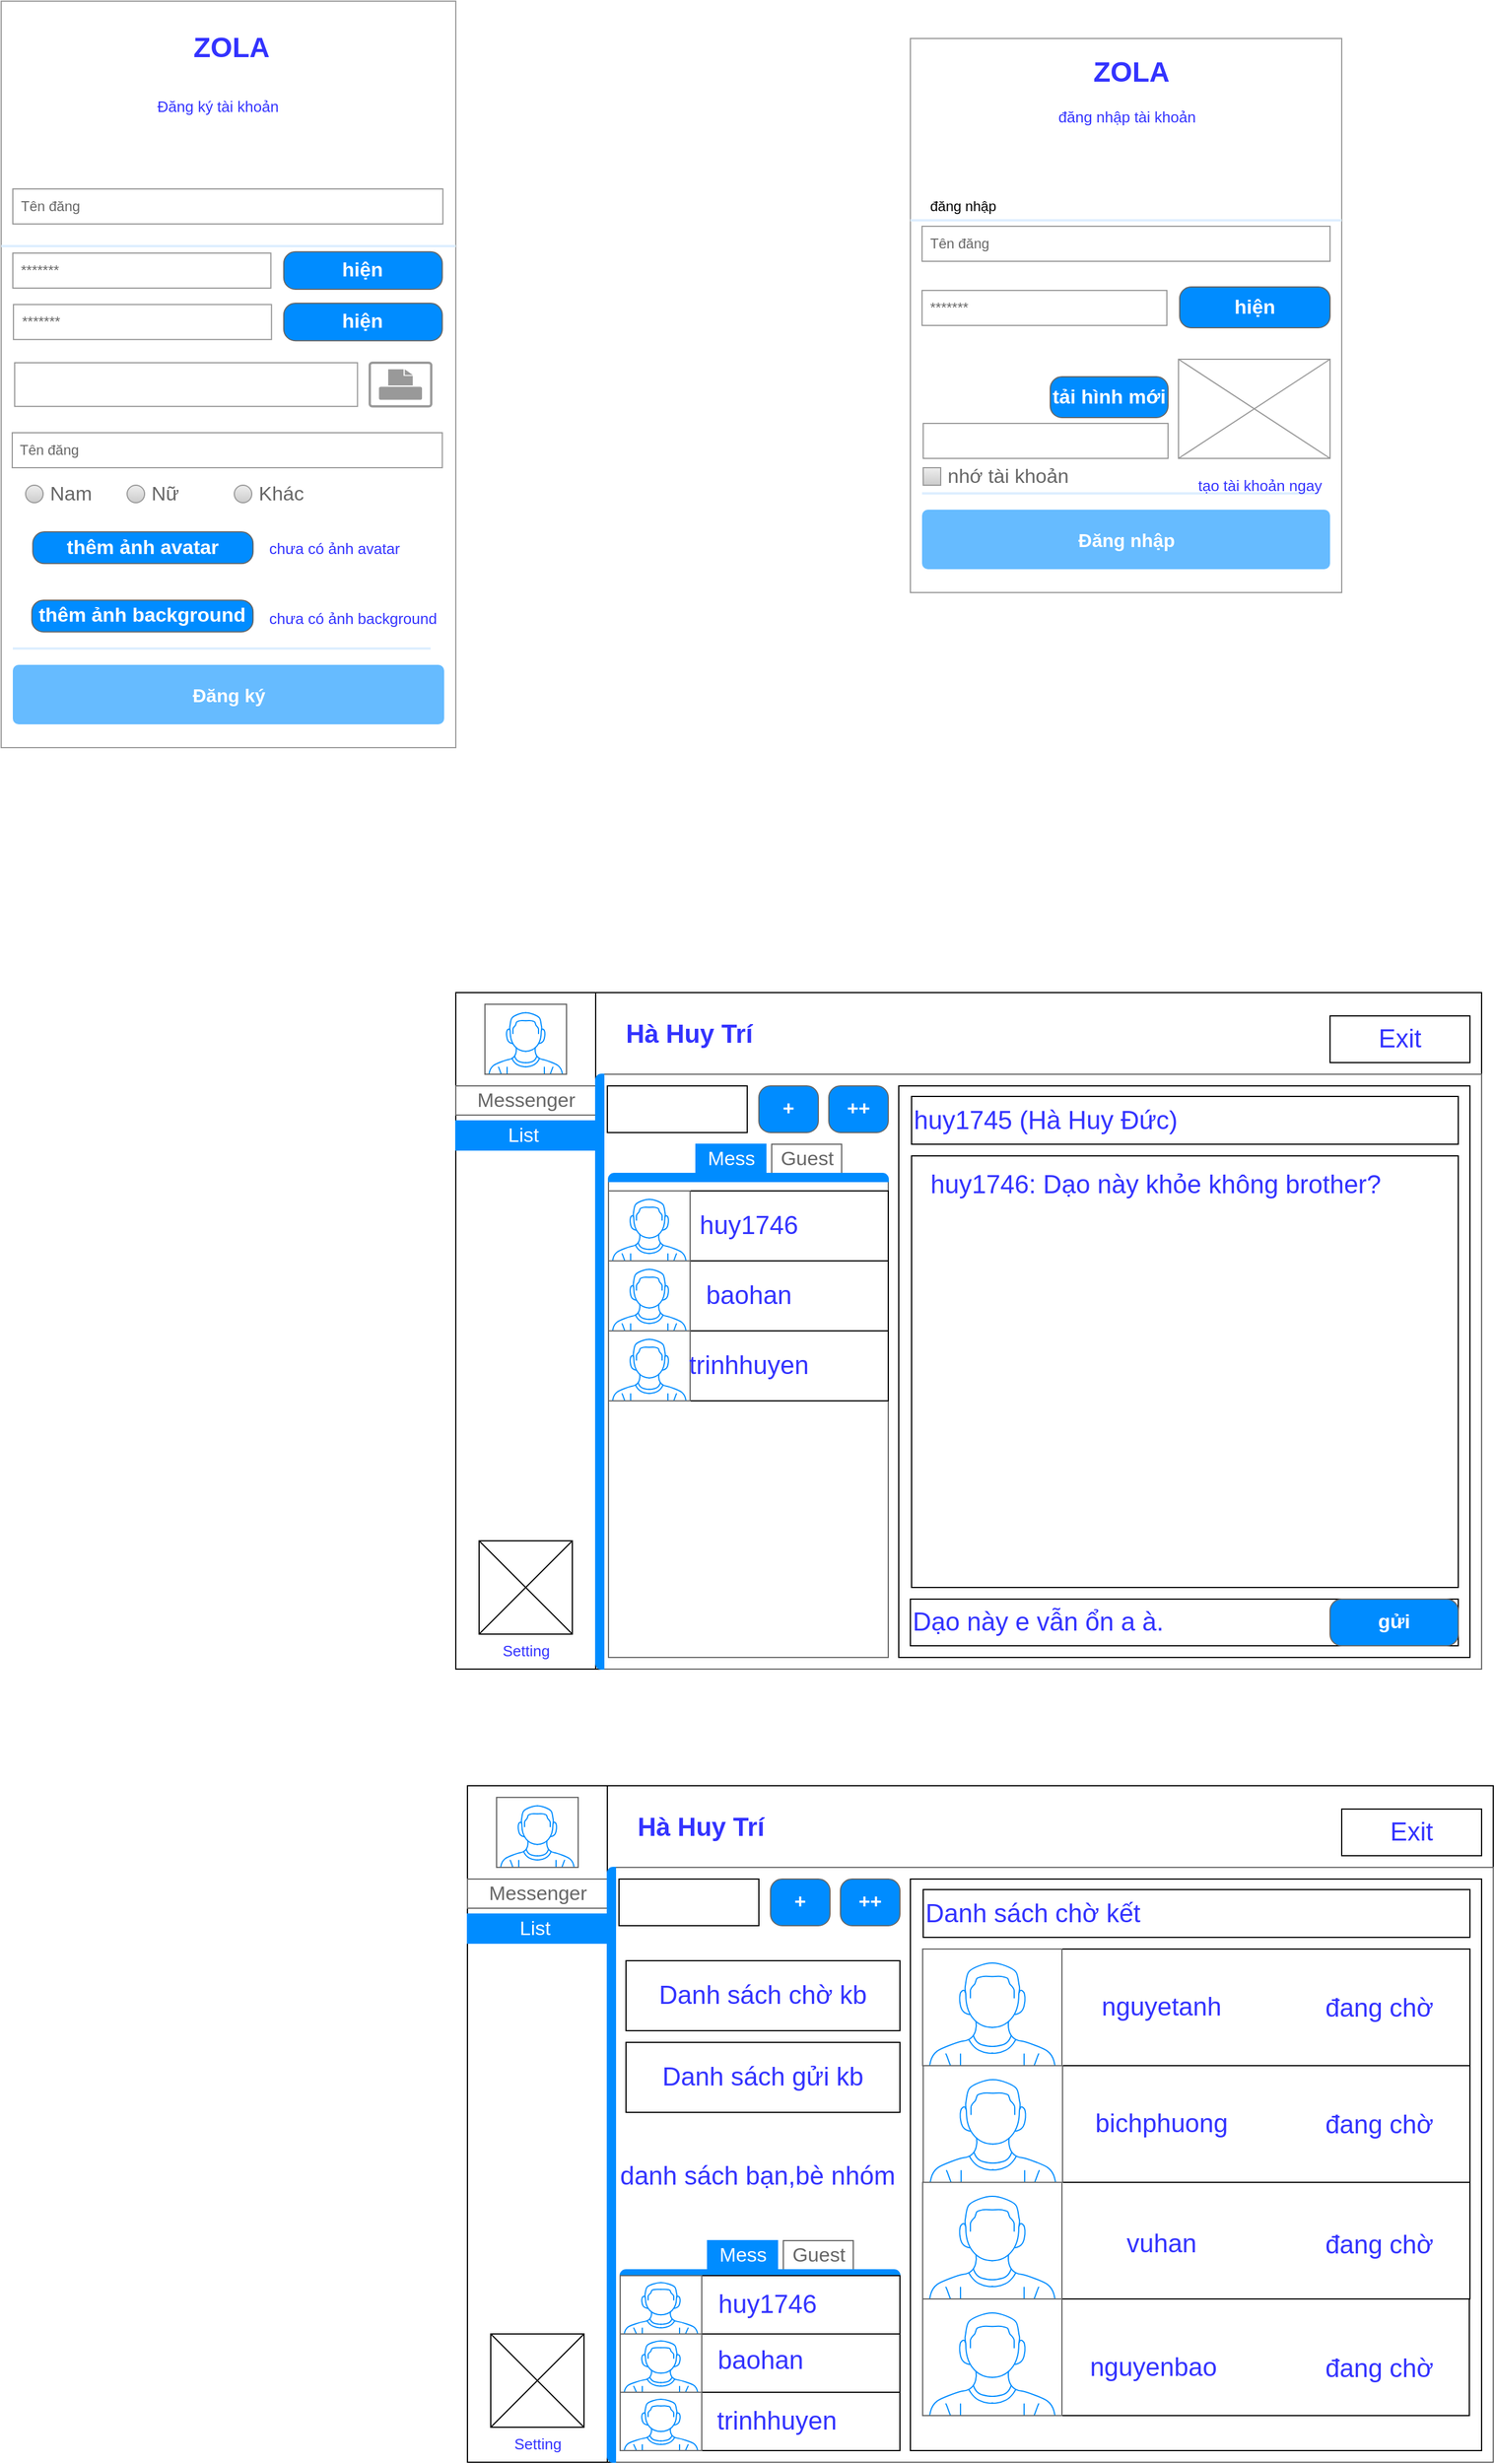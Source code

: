 <mxfile version="20.7.4" type="device" pages="2"><diagram id="Paz2OnowZXVSe1NjlQ6T" name="DataFlow"><mxGraphModel dx="2812" dy="1155" grid="1" gridSize="10" guides="1" tooltips="1" connect="1" arrows="1" fold="1" page="1" pageScale="1" pageWidth="827" pageHeight="1169" math="0" shadow="0"><root><mxCell id="0"/><mxCell id="1" parent="0"/><mxCell id="HE5DetsCj_Zi4j4VujbX-103" value="" style="rounded=0;whiteSpace=wrap;html=1;fontSize=13;fontColor=#3333FF;" parent="1" vertex="1"><mxGeometry x="-150" y="1020" width="880" height="580" as="geometry"/></mxCell><mxCell id="HE5DetsCj_Zi4j4VujbX-1" value="" style="strokeWidth=1;shadow=0;dashed=0;align=center;html=1;shape=mxgraph.mockup.forms.rrect;rSize=0;strokeColor=#999999;fillColor=#ffffff;" parent="1" vertex="1"><mxGeometry x="240" y="202" width="370" height="475" as="geometry"/></mxCell><mxCell id="HE5DetsCj_Zi4j4VujbX-5" value="Tên đăng&amp;nbsp;" style="strokeWidth=1;shadow=0;dashed=0;align=center;html=1;shape=mxgraph.mockup.forms.rrect;rSize=0;strokeColor=#999999;fontColor=#666666;align=left;spacingLeft=5;resizeWidth=1;" parent="HE5DetsCj_Zi4j4VujbX-1" vertex="1"><mxGeometry width="350" height="30" relative="1" as="geometry"><mxPoint x="10" y="161" as="offset"/></mxGeometry></mxCell><mxCell id="HE5DetsCj_Zi4j4VujbX-7" value="*******" style="strokeWidth=1;shadow=0;dashed=0;align=center;html=1;shape=mxgraph.mockup.forms.rrect;rSize=0;strokeColor=#999999;fontColor=#666666;align=left;spacingLeft=5;resizeWidth=1;" parent="HE5DetsCj_Zi4j4VujbX-1" vertex="1"><mxGeometry width="210" height="30" relative="1" as="geometry"><mxPoint x="10" y="216" as="offset"/></mxGeometry></mxCell><mxCell id="HE5DetsCj_Zi4j4VujbX-9" value="" style="strokeWidth=1;shadow=0;dashed=0;align=center;html=1;shape=mxgraph.mockup.forms.anchor;fontSize=12;fontColor=#9999ff;align=left;spacingLeft=0;fontStyle=4;resizeWidth=1;" parent="HE5DetsCj_Zi4j4VujbX-1" vertex="1"><mxGeometry y="1" width="232.5" height="20" relative="1" as="geometry"><mxPoint x="10" y="-110" as="offset"/></mxGeometry></mxCell><mxCell id="HE5DetsCj_Zi4j4VujbX-10" value="" style="shape=line;strokeColor=#ddeeff;strokeWidth=2;html=1;resizeWidth=1;" parent="HE5DetsCj_Zi4j4VujbX-1" vertex="1"><mxGeometry y="1" width="340" height="10" relative="1" as="geometry"><mxPoint x="10" y="-90" as="offset"/></mxGeometry></mxCell><mxCell id="HE5DetsCj_Zi4j4VujbX-12" value="Đăng nhập" style="strokeWidth=1;shadow=0;dashed=0;align=center;html=1;shape=mxgraph.mockup.forms.rrect;rSize=5;strokeColor=none;fontColor=#ffffff;fillColor=#66bbff;fontSize=16;fontStyle=1;" parent="HE5DetsCj_Zi4j4VujbX-1" vertex="1"><mxGeometry y="1" width="350" height="51" relative="1" as="geometry"><mxPoint x="10" y="-71" as="offset"/></mxGeometry></mxCell><mxCell id="HE5DetsCj_Zi4j4VujbX-15" value="" style="shape=line;strokeColor=#ddeeff;strokeWidth=2;html=1;resizeWidth=1;" parent="HE5DetsCj_Zi4j4VujbX-1" vertex="1"><mxGeometry y="149.997" width="370" height="11.728" as="geometry"/></mxCell><mxCell id="HE5DetsCj_Zi4j4VujbX-16" value="đăng nhập" style="text;strokeColor=none;fillColor=none;align=left;verticalAlign=top;spacingLeft=4;spacingRight=4;overflow=hidden;rotatable=0;points=[[0,0.5],[1,0.5]];portConstraint=eastwest;whiteSpace=wrap;html=1;" parent="HE5DetsCj_Zi4j4VujbX-1" vertex="1"><mxGeometry x="11" y="130.002" width="69" height="30.494" as="geometry"/></mxCell><mxCell id="HE5DetsCj_Zi4j4VujbX-17" value="&lt;b&gt;&lt;font color=&quot;#3333ff&quot; style=&quot;font-size: 24px;&quot;&gt;ZOLA&lt;/font&gt;&lt;/b&gt;" style="text;strokeColor=none;fillColor=none;align=left;verticalAlign=middle;spacingLeft=4;spacingRight=4;overflow=hidden;points=[[0,0.5],[1,0.5]];portConstraint=eastwest;rotatable=0;whiteSpace=wrap;html=1;" parent="HE5DetsCj_Zi4j4VujbX-1" vertex="1"><mxGeometry x="151" y="11.728" width="80" height="35.185" as="geometry"/></mxCell><mxCell id="HE5DetsCj_Zi4j4VujbX-18" value="&lt;font style=&quot;font-size: 13px;&quot;&gt;đăng nhập tài khoản&lt;br&gt;&lt;br&gt;&lt;br&gt;&lt;br&gt;&lt;br&gt;&lt;/font&gt;" style="text;strokeColor=none;fillColor=none;align=left;verticalAlign=middle;spacingLeft=4;spacingRight=4;overflow=hidden;points=[[0,0.5],[1,0.5]];portConstraint=eastwest;rotatable=0;whiteSpace=wrap;html=1;fontSize=24;fontColor=#3333FF;" parent="HE5DetsCj_Zi4j4VujbX-1" vertex="1"><mxGeometry x="121" y="46.914" width="149" height="35.185" as="geometry"/></mxCell><mxCell id="HE5DetsCj_Zi4j4VujbX-19" value="tải hình mới" style="strokeWidth=1;shadow=0;dashed=0;align=center;html=1;shape=mxgraph.mockup.buttons.button;strokeColor=#666666;fontColor=#ffffff;mainText=;buttonStyle=round;fontSize=17;fontStyle=1;fillColor=#008cff;whiteSpace=wrap;" parent="HE5DetsCj_Zi4j4VujbX-1" vertex="1"><mxGeometry x="120" y="290" width="101" height="35" as="geometry"/></mxCell><mxCell id="HE5DetsCj_Zi4j4VujbX-20" value="" style="verticalLabelPosition=bottom;shadow=0;dashed=0;align=center;html=1;verticalAlign=top;strokeWidth=1;shape=mxgraph.mockup.graphics.simpleIcon;strokeColor=#999999;fontSize=13;fontColor=#3333FF;" parent="HE5DetsCj_Zi4j4VujbX-1" vertex="1"><mxGeometry x="230" y="275" width="130" height="85" as="geometry"/></mxCell><mxCell id="HE5DetsCj_Zi4j4VujbX-13" value="hiện" style="strokeWidth=1;shadow=0;dashed=0;align=center;html=1;shape=mxgraph.mockup.buttons.button;strokeColor=#666666;fontColor=#ffffff;mainText=;buttonStyle=round;fontSize=17;fontStyle=1;fillColor=#008cff;whiteSpace=wrap;" parent="HE5DetsCj_Zi4j4VujbX-1" vertex="1"><mxGeometry x="231" y="213" width="129" height="35" as="geometry"/></mxCell><mxCell id="HE5DetsCj_Zi4j4VujbX-21" value="" style="strokeWidth=1;shadow=0;dashed=0;align=center;html=1;shape=mxgraph.mockup.forms.rrect;rSize=0;strokeColor=#999999;fontColor=#666666;align=left;spacingLeft=5;resizeWidth=1;" parent="HE5DetsCj_Zi4j4VujbX-1" vertex="1"><mxGeometry x="11" y="330" width="210" height="30" as="geometry"/></mxCell><mxCell id="HE5DetsCj_Zi4j4VujbX-22" value="nhớ tài khoản" style="strokeWidth=1;shadow=0;dashed=0;align=center;html=1;shape=mxgraph.mockup.forms.rrect;rSize=0;fillColor=#eeeeee;strokeColor=#999999;gradientColor=#cccccc;align=left;spacingLeft=4;fontSize=17;fontColor=#666666;labelPosition=right;" parent="HE5DetsCj_Zi4j4VujbX-1" vertex="1"><mxGeometry x="11" y="368" width="15" height="15" as="geometry"/></mxCell><mxCell id="HE5DetsCj_Zi4j4VujbX-23" value="tạo tài khoản ngay" style="text;html=1;strokeColor=none;fillColor=none;align=center;verticalAlign=middle;whiteSpace=wrap;rounded=0;fontSize=13;fontColor=#3333FF;" parent="HE5DetsCj_Zi4j4VujbX-1" vertex="1"><mxGeometry x="240" y="368" width="120" height="30" as="geometry"/></mxCell><mxCell id="HE5DetsCj_Zi4j4VujbX-24" value="" style="strokeWidth=1;shadow=0;dashed=0;align=center;html=1;shape=mxgraph.mockup.forms.rrect;rSize=0;strokeColor=#999999;fillColor=#ffffff;" parent="1" vertex="1"><mxGeometry x="-540" y="170" width="390" height="640" as="geometry"/></mxCell><mxCell id="HE5DetsCj_Zi4j4VujbX-25" value="Tên đăng&amp;nbsp;" style="strokeWidth=1;shadow=0;dashed=0;align=center;html=1;shape=mxgraph.mockup.forms.rrect;rSize=0;strokeColor=#999999;fontColor=#666666;align=left;spacingLeft=5;resizeWidth=1;" parent="HE5DetsCj_Zi4j4VujbX-24" vertex="1"><mxGeometry width="368.919" height="30" relative="1" as="geometry"><mxPoint x="10" y="161" as="offset"/></mxGeometry></mxCell><mxCell id="HE5DetsCj_Zi4j4VujbX-26" value="*******" style="strokeWidth=1;shadow=0;dashed=0;align=center;html=1;shape=mxgraph.mockup.forms.rrect;rSize=0;strokeColor=#999999;fontColor=#666666;align=left;spacingLeft=5;resizeWidth=1;" parent="HE5DetsCj_Zi4j4VujbX-24" vertex="1"><mxGeometry width="221.351" height="30" relative="1" as="geometry"><mxPoint x="10" y="216" as="offset"/></mxGeometry></mxCell><mxCell id="HE5DetsCj_Zi4j4VujbX-27" value="" style="strokeWidth=1;shadow=0;dashed=0;align=center;html=1;shape=mxgraph.mockup.forms.anchor;fontSize=12;fontColor=#9999ff;align=left;spacingLeft=0;fontStyle=4;resizeWidth=1;" parent="HE5DetsCj_Zi4j4VujbX-24" vertex="1"><mxGeometry y="1" width="245.068" height="20" relative="1" as="geometry"><mxPoint x="10" y="-110" as="offset"/></mxGeometry></mxCell><mxCell id="HE5DetsCj_Zi4j4VujbX-28" value="" style="shape=line;strokeColor=#ddeeff;strokeWidth=2;html=1;resizeWidth=1;" parent="HE5DetsCj_Zi4j4VujbX-24" vertex="1"><mxGeometry y="1" width="358.378" height="10" relative="1" as="geometry"><mxPoint x="10" y="-90" as="offset"/></mxGeometry></mxCell><mxCell id="HE5DetsCj_Zi4j4VujbX-29" value="Đăng ký" style="strokeWidth=1;shadow=0;dashed=0;align=center;html=1;shape=mxgraph.mockup.forms.rrect;rSize=5;strokeColor=none;fontColor=#ffffff;fillColor=#66bbff;fontSize=16;fontStyle=1;" parent="HE5DetsCj_Zi4j4VujbX-24" vertex="1"><mxGeometry y="1" width="370" height="51" relative="1" as="geometry"><mxPoint x="10" y="-71" as="offset"/></mxGeometry></mxCell><mxCell id="HE5DetsCj_Zi4j4VujbX-30" value="" style="shape=line;strokeColor=#ddeeff;strokeWidth=2;html=1;resizeWidth=1;" parent="HE5DetsCj_Zi4j4VujbX-24" vertex="1"><mxGeometry y="202.101" width="390.0" height="15.802" as="geometry"/></mxCell><mxCell id="HE5DetsCj_Zi4j4VujbX-32" value="&lt;b&gt;&lt;font color=&quot;#3333ff&quot; style=&quot;font-size: 24px;&quot;&gt;ZOLA&lt;/font&gt;&lt;/b&gt;" style="text;strokeColor=none;fillColor=none;align=left;verticalAlign=middle;spacingLeft=4;spacingRight=4;overflow=hidden;points=[[0,0.5],[1,0.5]];portConstraint=eastwest;rotatable=0;whiteSpace=wrap;html=1;" parent="HE5DetsCj_Zi4j4VujbX-24" vertex="1"><mxGeometry x="159.162" y="15.802" width="84.324" height="47.407" as="geometry"/></mxCell><mxCell id="HE5DetsCj_Zi4j4VujbX-33" value="&lt;font style=&quot;font-size: 13px;&quot;&gt;Đăng ký tài khoản&lt;br&gt;&lt;/font&gt;" style="text;strokeColor=none;fillColor=none;align=left;verticalAlign=middle;spacingLeft=4;spacingRight=4;overflow=hidden;points=[[0,0.5],[1,0.5]];portConstraint=eastwest;rotatable=0;whiteSpace=wrap;html=1;fontSize=24;fontColor=#3333FF;" parent="HE5DetsCj_Zi4j4VujbX-24" vertex="1"><mxGeometry x="127.541" y="63.21" width="157.054" height="47.407" as="geometry"/></mxCell><mxCell id="HE5DetsCj_Zi4j4VujbX-34" value="thêm ảnh avatar" style="strokeWidth=1;shadow=0;dashed=0;align=center;html=1;shape=mxgraph.mockup.buttons.button;strokeColor=#666666;fontColor=#ffffff;mainText=;buttonStyle=round;fontSize=17;fontStyle=1;fillColor=#008cff;whiteSpace=wrap;" parent="HE5DetsCj_Zi4j4VujbX-24" vertex="1"><mxGeometry x="27.16" y="455" width="188.92" height="27.16" as="geometry"/></mxCell><mxCell id="HE5DetsCj_Zi4j4VujbX-36" value="hiện" style="strokeWidth=1;shadow=0;dashed=0;align=center;html=1;shape=mxgraph.mockup.buttons.button;strokeColor=#666666;fontColor=#ffffff;mainText=;buttonStyle=round;fontSize=17;fontStyle=1;fillColor=#008cff;whiteSpace=wrap;" parent="HE5DetsCj_Zi4j4VujbX-24" vertex="1"><mxGeometry x="242.432" y="214.9" width="135.973" height="32.1" as="geometry"/></mxCell><mxCell id="HE5DetsCj_Zi4j4VujbX-37" value="" style="strokeWidth=1;shadow=0;dashed=0;align=center;html=1;shape=mxgraph.mockup.forms.rrect;rSize=0;strokeColor=#999999;fontColor=#666666;align=left;spacingLeft=5;resizeWidth=1;" parent="HE5DetsCj_Zi4j4VujbX-24" vertex="1"><mxGeometry x="11.595" y="310" width="294.081" height="37.42" as="geometry"/></mxCell><mxCell id="HE5DetsCj_Zi4j4VujbX-40" value="*******" style="strokeWidth=1;shadow=0;dashed=0;align=center;html=1;shape=mxgraph.mockup.forms.rrect;rSize=0;strokeColor=#999999;fontColor=#666666;align=left;spacingLeft=5;resizeWidth=1;" parent="HE5DetsCj_Zi4j4VujbX-24" vertex="1"><mxGeometry x="10.541" y="260.1" width="221.351" height="30" as="geometry"/></mxCell><mxCell id="HE5DetsCj_Zi4j4VujbX-41" value="hiện" style="strokeWidth=1;shadow=0;dashed=0;align=center;html=1;shape=mxgraph.mockup.buttons.button;strokeColor=#666666;fontColor=#ffffff;mainText=;buttonStyle=round;fontSize=17;fontStyle=1;fillColor=#008cff;whiteSpace=wrap;" parent="HE5DetsCj_Zi4j4VujbX-24" vertex="1"><mxGeometry x="242.432" y="259" width="135.973" height="32.1" as="geometry"/></mxCell><mxCell id="HE5DetsCj_Zi4j4VujbX-42" value="" style="strokeColor=#999999;verticalLabelPosition=bottom;shadow=0;dashed=0;verticalAlign=top;strokeWidth=2;html=1;shape=mxgraph.mockup.misc.printIcon;fontSize=13;fontColor=#3333FF;" parent="HE5DetsCj_Zi4j4VujbX-24" vertex="1"><mxGeometry x="316.216" y="310" width="52.703" height="37.42" as="geometry"/></mxCell><mxCell id="HE5DetsCj_Zi4j4VujbX-44" value="thêm ảnh background" style="strokeWidth=1;shadow=0;dashed=0;align=center;html=1;shape=mxgraph.mockup.buttons.button;strokeColor=#666666;fontColor=#ffffff;mainText=;buttonStyle=round;fontSize=17;fontStyle=1;fillColor=#008cff;whiteSpace=wrap;" parent="HE5DetsCj_Zi4j4VujbX-24" vertex="1"><mxGeometry x="26.35" y="513.58" width="189.73" height="27.16" as="geometry"/></mxCell><mxCell id="HE5DetsCj_Zi4j4VujbX-45" value="chưa có ảnh avatar" style="text;strokeColor=none;fillColor=none;align=left;verticalAlign=middle;spacingLeft=4;spacingRight=4;overflow=hidden;points=[[0,0.5],[1,0.5]];portConstraint=eastwest;rotatable=0;whiteSpace=wrap;html=1;fontSize=13;fontColor=#3333FF;" parent="HE5DetsCj_Zi4j4VujbX-24" vertex="1"><mxGeometry x="223.99" y="453.58" width="146.514" height="30" as="geometry"/></mxCell><mxCell id="HE5DetsCj_Zi4j4VujbX-46" value="chưa có ảnh background" style="text;strokeColor=none;fillColor=none;align=left;verticalAlign=middle;spacingLeft=4;spacingRight=4;overflow=hidden;points=[[0,0.5],[1,0.5]];portConstraint=eastwest;rotatable=0;whiteSpace=wrap;html=1;fontSize=13;fontColor=#3333FF;" parent="HE5DetsCj_Zi4j4VujbX-24" vertex="1"><mxGeometry x="223.986" y="513.58" width="166.014" height="30" as="geometry"/></mxCell><mxCell id="HE5DetsCj_Zi4j4VujbX-47" value="Tên đăng&amp;nbsp;" style="strokeWidth=1;shadow=0;dashed=0;align=center;html=1;shape=mxgraph.mockup.forms.rrect;rSize=0;strokeColor=#999999;fontColor=#666666;align=left;spacingLeft=5;resizeWidth=1;" parent="HE5DetsCj_Zi4j4VujbX-24" vertex="1"><mxGeometry x="9.49" y="370" width="368.919" height="30" as="geometry"/></mxCell><mxCell id="HE5DetsCj_Zi4j4VujbX-48" value="Nam&amp;nbsp;&lt;span style=&quot;color: rgba(0, 0, 0, 0); font-family: monospace; font-size: 0px;&quot;&gt;%3CmxGraphModel%3E%3Croot%3E%3CmxCell%20id%3D%220%22%2F%3E%3CmxCell%20id%3D%221%22%20parent%3D%220%22%2F%3E%3CmxCell%20id%3D%222%22%20value%3D%22T%C3%AAn%20%C4%91%C4%83ng%26amp%3Bnbsp%3B%22%20style%3D%22strokeWidth%3D1%3Bshadow%3D0%3Bdashed%3D0%3Balign%3Dcenter%3Bhtml%3D1%3Bshape%3Dmxgraph.mockup.forms.rrect%3BrSize%3D0%3BstrokeColor%3D%23999999%3BfontColor%3D%23666666%3Balign%3Dleft%3BspacingLeft%3D5%3BresizeWidth%3D1%3B%22%20vertex%3D%221%22%20parent%3D%221%22%3E%3CmxGeometry%20x%3D%22-530%22%20y%3D%22331%22%20width%3D%22368.919%22%20height%3D%2230%22%20as%3D%22geometry%22%2F%3E%3C%2FmxCell%3E%3C%2Froot%3E%3C%2FmxGraphModel%3E&lt;/span&gt;" style="shape=ellipse;fillColor=#eeeeee;strokeColor=#999999;gradientColor=#cccccc;html=1;align=left;spacingLeft=4;fontSize=17;fontColor=#666666;labelPosition=right;shadow=0;" parent="HE5DetsCj_Zi4j4VujbX-24" vertex="1"><mxGeometry x="21" y="415" width="15" height="15" as="geometry"/></mxCell><mxCell id="HE5DetsCj_Zi4j4VujbX-51" value="Nữ" style="shape=ellipse;fillColor=#eeeeee;strokeColor=#999999;gradientColor=#cccccc;html=1;align=left;spacingLeft=4;fontSize=17;fontColor=#666666;labelPosition=right;shadow=0;" parent="HE5DetsCj_Zi4j4VujbX-24" vertex="1"><mxGeometry x="108.04" y="415" width="15" height="15" as="geometry"/></mxCell><mxCell id="HE5DetsCj_Zi4j4VujbX-96" value="Khác" style="shape=ellipse;fillColor=#eeeeee;strokeColor=#999999;gradientColor=#cccccc;html=1;align=left;spacingLeft=4;fontSize=17;fontColor=#666666;labelPosition=right;shadow=0;" parent="HE5DetsCj_Zi4j4VujbX-24" vertex="1"><mxGeometry x="200" y="415" width="15" height="15" as="geometry"/></mxCell><mxCell id="HE5DetsCj_Zi4j4VujbX-104" value="" style="rounded=0;whiteSpace=wrap;html=1;fontSize=13;fontColor=#3333FF;" parent="1" vertex="1"><mxGeometry x="-150" y="1020" width="120" height="580" as="geometry"/></mxCell><mxCell id="HE5DetsCj_Zi4j4VujbX-98" value="" style="strokeWidth=1;shadow=0;dashed=0;align=center;html=1;shape=mxgraph.mockup.containers.marginRect2;rectMarginLeft=67;strokeColor=#666666;gradientColor=none;fontSize=13;fontColor=#3333FF;" parent="1" vertex="1"><mxGeometry x="-90" y="1090" width="820" height="510" as="geometry"/></mxCell><mxCell id="HE5DetsCj_Zi4j4VujbX-99" value="Messenger" style="strokeColor=inherit;fillColor=inherit;gradientColor=inherit;strokeWidth=1;shadow=0;dashed=0;align=center;html=1;shape=mxgraph.mockup.containers.rrect;rSize=0;fontSize=17;fontColor=#666666;" parent="HE5DetsCj_Zi4j4VujbX-98" vertex="1"><mxGeometry width="120" height="25" relative="1" as="geometry"><mxPoint x="-60" y="10" as="offset"/></mxGeometry></mxCell><mxCell id="HE5DetsCj_Zi4j4VujbX-100" value="List&amp;nbsp;" style="strokeWidth=1;shadow=0;dashed=0;align=center;html=1;shape=mxgraph.mockup.containers.rrect;rSize=0;fontSize=17;fontColor=#ffffff;strokeColor=#008cff;fillColor=#008cff;" parent="HE5DetsCj_Zi4j4VujbX-98" vertex="1"><mxGeometry width="120" height="25" relative="1" as="geometry"><mxPoint x="-60" y="40" as="offset"/></mxGeometry></mxCell><mxCell id="HE5DetsCj_Zi4j4VujbX-102" value="" style="strokeWidth=1;shadow=0;dashed=0;align=center;html=1;shape=mxgraph.mockup.containers.leftButton;rSize=5;strokeColor=#008cff;fillColor=#008cff;resizeHeight=1;movable=0;deletable=0;fontSize=13;fontColor=#3333FF;" parent="HE5DetsCj_Zi4j4VujbX-98" vertex="1"><mxGeometry width="7" height="510" relative="1" as="geometry"><mxPoint x="60" as="offset"/></mxGeometry></mxCell><mxCell id="HE5DetsCj_Zi4j4VujbX-107" value="Setting" style="verticalLabelPosition=bottom;shadow=0;dashed=0;align=center;html=1;verticalAlign=top;strokeWidth=1;shape=mxgraph.mockup.graphics.simpleIcon;strokeColor=default;fontFamily=Helvetica;fontSize=13;fontColor=#3333FF;fillColor=default;" parent="HE5DetsCj_Zi4j4VujbX-98" vertex="1"><mxGeometry x="-40" y="400" width="80" height="80" as="geometry"/></mxCell><mxCell id="HE5DetsCj_Zi4j4VujbX-110" value="" style="whiteSpace=wrap;html=1;aspect=fixed;fontSize=22;fontColor=#3333FF;" parent="HE5DetsCj_Zi4j4VujbX-98" vertex="1"><mxGeometry x="320" y="10" width="490" height="490" as="geometry"/></mxCell><mxCell id="HE5DetsCj_Zi4j4VujbX-111" value="" style="rounded=0;whiteSpace=wrap;html=1;fontSize=22;fontColor=#3333FF;" parent="HE5DetsCj_Zi4j4VujbX-98" vertex="1"><mxGeometry x="70" y="10" width="120" height="40" as="geometry"/></mxCell><mxCell id="HE5DetsCj_Zi4j4VujbX-112" value="++" style="strokeWidth=1;shadow=0;dashed=0;align=center;html=1;shape=mxgraph.mockup.buttons.button;strokeColor=#666666;fontColor=#ffffff;mainText=;buttonStyle=round;fontSize=17;fontStyle=1;fillColor=#008cff;whiteSpace=wrap;" parent="HE5DetsCj_Zi4j4VujbX-98" vertex="1"><mxGeometry x="260" y="10" width="51" height="40" as="geometry"/></mxCell><mxCell id="HE5DetsCj_Zi4j4VujbX-113" value="+" style="strokeWidth=1;shadow=0;dashed=0;align=center;html=1;shape=mxgraph.mockup.buttons.button;strokeColor=#666666;fontColor=#ffffff;mainText=;buttonStyle=round;fontSize=17;fontStyle=1;fillColor=#008cff;whiteSpace=wrap;" parent="HE5DetsCj_Zi4j4VujbX-98" vertex="1"><mxGeometry x="200" y="10" width="51" height="40" as="geometry"/></mxCell><mxCell id="HE5DetsCj_Zi4j4VujbX-114" value="" style="strokeWidth=1;shadow=0;dashed=0;align=center;html=1;shape=mxgraph.mockup.containers.marginRect2;rectMarginTop=32;strokeColor=#666666;gradientColor=none;fontSize=22;fontColor=#3333FF;" parent="HE5DetsCj_Zi4j4VujbX-98" vertex="1"><mxGeometry x="71" y="60" width="240" height="440" as="geometry"/></mxCell><mxCell id="HE5DetsCj_Zi4j4VujbX-116" value="Mess" style="strokeWidth=1;shadow=0;dashed=0;align=center;html=1;shape=mxgraph.mockup.containers.rrect;rSize=0;fontSize=17;fontColor=#ffffff;strokeColor=#008cff;fillColor=#008cff;" parent="HE5DetsCj_Zi4j4VujbX-114" vertex="1"><mxGeometry width="60" height="25" relative="1" as="geometry"><mxPoint x="75" as="offset"/></mxGeometry></mxCell><mxCell id="HE5DetsCj_Zi4j4VujbX-117" value="Guest" style="strokeColor=inherit;fillColor=inherit;gradientColor=inherit;strokeWidth=1;shadow=0;dashed=0;align=center;html=1;shape=mxgraph.mockup.containers.rrect;rSize=0;fontSize=17;fontColor=#666666;gradientColor=none;" parent="HE5DetsCj_Zi4j4VujbX-114" vertex="1"><mxGeometry width="60" height="25" relative="1" as="geometry"><mxPoint x="140" as="offset"/></mxGeometry></mxCell><mxCell id="HE5DetsCj_Zi4j4VujbX-118" value="" style="strokeWidth=1;shadow=0;dashed=0;align=center;html=1;shape=mxgraph.mockup.containers.topButton;rSize=5;strokeColor=#008cff;fillColor=#008cff;gradientColor=none;resizeWidth=1;movable=0;deletable=1;fontSize=22;fontColor=#3333FF;" parent="HE5DetsCj_Zi4j4VujbX-114" vertex="1"><mxGeometry width="240" height="7" relative="1" as="geometry"><mxPoint y="25" as="offset"/></mxGeometry></mxCell><mxCell id="HE5DetsCj_Zi4j4VujbX-124" value="" style="rounded=0;whiteSpace=wrap;html=1;fontSize=22;fontColor=#3333FF;" parent="HE5DetsCj_Zi4j4VujbX-114" vertex="1"><mxGeometry y="40" width="240" height="60" as="geometry"/></mxCell><mxCell id="HE5DetsCj_Zi4j4VujbX-125" value="" style="rounded=0;whiteSpace=wrap;html=1;fontSize=22;fontColor=#3333FF;" parent="HE5DetsCj_Zi4j4VujbX-114" vertex="1"><mxGeometry y="100" width="240" height="60" as="geometry"/></mxCell><mxCell id="HE5DetsCj_Zi4j4VujbX-126" value="" style="rounded=0;whiteSpace=wrap;html=1;fontSize=22;fontColor=#3333FF;" parent="HE5DetsCj_Zi4j4VujbX-114" vertex="1"><mxGeometry y="160" width="240" height="60" as="geometry"/></mxCell><mxCell id="HE5DetsCj_Zi4j4VujbX-127" value="" style="verticalLabelPosition=bottom;shadow=0;dashed=0;align=center;html=1;verticalAlign=top;strokeWidth=1;shape=mxgraph.mockup.containers.userMale;strokeColor=#666666;strokeColor2=#008cff;fontSize=22;fontColor=#3333FF;" parent="HE5DetsCj_Zi4j4VujbX-114" vertex="1"><mxGeometry y="40" width="70" height="60" as="geometry"/></mxCell><mxCell id="HE5DetsCj_Zi4j4VujbX-128" value="" style="verticalLabelPosition=bottom;shadow=0;dashed=0;align=center;html=1;verticalAlign=top;strokeWidth=1;shape=mxgraph.mockup.containers.userMale;strokeColor=#666666;strokeColor2=#008cff;fontSize=22;fontColor=#3333FF;" parent="HE5DetsCj_Zi4j4VujbX-114" vertex="1"><mxGeometry y="100" width="70" height="60" as="geometry"/></mxCell><mxCell id="HE5DetsCj_Zi4j4VujbX-129" value="" style="verticalLabelPosition=bottom;shadow=0;dashed=0;align=center;html=1;verticalAlign=top;strokeWidth=1;shape=mxgraph.mockup.containers.userMale;strokeColor=#666666;strokeColor2=#008cff;fontSize=22;fontColor=#3333FF;" parent="HE5DetsCj_Zi4j4VujbX-114" vertex="1"><mxGeometry y="160" width="70" height="60" as="geometry"/></mxCell><mxCell id="HE5DetsCj_Zi4j4VujbX-130" value="huy1746" style="text;html=1;strokeColor=none;fillColor=none;align=center;verticalAlign=middle;whiteSpace=wrap;rounded=0;fontSize=22;fontColor=#3333FF;" parent="HE5DetsCj_Zi4j4VujbX-114" vertex="1"><mxGeometry x="94.5" y="62.5" width="51" height="15" as="geometry"/></mxCell><mxCell id="HE5DetsCj_Zi4j4VujbX-131" value="baohan" style="text;html=1;strokeColor=none;fillColor=none;align=center;verticalAlign=middle;whiteSpace=wrap;rounded=0;fontSize=22;fontColor=#3333FF;" parent="HE5DetsCj_Zi4j4VujbX-114" vertex="1"><mxGeometry x="94.5" y="122.5" width="51" height="15" as="geometry"/></mxCell><mxCell id="HE5DetsCj_Zi4j4VujbX-132" value="trinhhuyen" style="text;html=1;strokeColor=none;fillColor=none;align=center;verticalAlign=middle;whiteSpace=wrap;rounded=0;fontSize=22;fontColor=#3333FF;" parent="HE5DetsCj_Zi4j4VujbX-114" vertex="1"><mxGeometry x="94.5" y="182.5" width="51" height="15" as="geometry"/></mxCell><mxCell id="HE5DetsCj_Zi4j4VujbX-119" value="Dạo này e vẫn ổn a à." style="rounded=0;whiteSpace=wrap;html=1;fontSize=22;fontColor=#3333FF;align=left;" parent="HE5DetsCj_Zi4j4VujbX-98" vertex="1"><mxGeometry x="330" y="450" width="470" height="40" as="geometry"/></mxCell><mxCell id="HE5DetsCj_Zi4j4VujbX-120" value="" style="rounded=0;whiteSpace=wrap;html=1;fontSize=22;fontColor=#3333FF;" parent="HE5DetsCj_Zi4j4VujbX-98" vertex="1"><mxGeometry x="331" y="70" width="469" height="370" as="geometry"/></mxCell><mxCell id="HE5DetsCj_Zi4j4VujbX-122" value="huy1745 (Hà Huy Đức)" style="rounded=0;whiteSpace=wrap;html=1;fontSize=22;fontColor=#3333FF;align=left;" parent="HE5DetsCj_Zi4j4VujbX-98" vertex="1"><mxGeometry x="331" y="19" width="469" height="41" as="geometry"/></mxCell><mxCell id="HE5DetsCj_Zi4j4VujbX-123" value="gửi" style="strokeWidth=1;shadow=0;dashed=0;align=center;html=1;shape=mxgraph.mockup.buttons.button;strokeColor=#666666;fontColor=#ffffff;mainText=;buttonStyle=round;fontSize=17;fontStyle=1;fillColor=#008cff;whiteSpace=wrap;" parent="HE5DetsCj_Zi4j4VujbX-98" vertex="1"><mxGeometry x="690" y="450" width="110" height="40" as="geometry"/></mxCell><mxCell id="HE5DetsCj_Zi4j4VujbX-133" value="huy1746: Dạo này khỏe không brother?" style="text;html=1;strokeColor=none;fillColor=none;align=center;verticalAlign=middle;whiteSpace=wrap;rounded=0;fontSize=22;fontColor=#3333FF;" parent="HE5DetsCj_Zi4j4VujbX-98" vertex="1"><mxGeometry x="341" y="80" width="399" height="30" as="geometry"/></mxCell><mxCell id="HE5DetsCj_Zi4j4VujbX-106" value="" style="verticalLabelPosition=bottom;shadow=0;dashed=0;align=center;html=1;verticalAlign=top;strokeWidth=1;shape=mxgraph.mockup.containers.userMale;strokeColor=#666666;strokeColor2=#008cff;fontSize=13;fontColor=#3333FF;" parent="1" vertex="1"><mxGeometry x="-125" y="1030" width="70" height="60" as="geometry"/></mxCell><mxCell id="HE5DetsCj_Zi4j4VujbX-108" value="&lt;font size=&quot;1&quot; style=&quot;&quot;&gt;&lt;b style=&quot;font-size: 22px;&quot;&gt;Hà Huy Trí&lt;/b&gt;&lt;/font&gt;" style="text;strokeColor=none;fillColor=none;align=left;verticalAlign=middle;spacingLeft=4;spacingRight=4;overflow=hidden;points=[[0,0.5],[1,0.5]];portConstraint=eastwest;rotatable=0;whiteSpace=wrap;html=1;fontSize=13;fontColor=#3333FF;" parent="1" vertex="1"><mxGeometry x="-10" y="1040" width="130" height="30" as="geometry"/></mxCell><mxCell id="HE5DetsCj_Zi4j4VujbX-109" value="Exit" style="rounded=0;whiteSpace=wrap;html=1;fontSize=22;fontColor=#3333FF;" parent="1" vertex="1"><mxGeometry x="600" y="1040" width="120" height="40" as="geometry"/></mxCell><mxCell id="HE5DetsCj_Zi4j4VujbX-134" value="" style="rounded=0;whiteSpace=wrap;html=1;fontSize=13;fontColor=#3333FF;" parent="1" vertex="1"><mxGeometry x="-140" y="1700" width="880" height="580" as="geometry"/></mxCell><mxCell id="HE5DetsCj_Zi4j4VujbX-135" value="" style="rounded=0;whiteSpace=wrap;html=1;fontSize=13;fontColor=#3333FF;" parent="1" vertex="1"><mxGeometry x="-140" y="1700" width="120" height="580" as="geometry"/></mxCell><mxCell id="HE5DetsCj_Zi4j4VujbX-136" value="" style="strokeWidth=1;shadow=0;dashed=0;align=center;html=1;shape=mxgraph.mockup.containers.marginRect2;rectMarginLeft=67;strokeColor=#666666;gradientColor=none;fontSize=13;fontColor=#3333FF;" parent="1" vertex="1"><mxGeometry x="-80" y="1770" width="820" height="510" as="geometry"/></mxCell><mxCell id="HE5DetsCj_Zi4j4VujbX-137" value="Messenger" style="strokeColor=inherit;fillColor=inherit;gradientColor=inherit;strokeWidth=1;shadow=0;dashed=0;align=center;html=1;shape=mxgraph.mockup.containers.rrect;rSize=0;fontSize=17;fontColor=#666666;" parent="HE5DetsCj_Zi4j4VujbX-136" vertex="1"><mxGeometry width="120" height="25" relative="1" as="geometry"><mxPoint x="-60" y="10" as="offset"/></mxGeometry></mxCell><mxCell id="HE5DetsCj_Zi4j4VujbX-138" value="List&amp;nbsp;" style="strokeWidth=1;shadow=0;dashed=0;align=center;html=1;shape=mxgraph.mockup.containers.rrect;rSize=0;fontSize=17;fontColor=#ffffff;strokeColor=#008cff;fillColor=#008cff;" parent="HE5DetsCj_Zi4j4VujbX-136" vertex="1"><mxGeometry width="120" height="25" relative="1" as="geometry"><mxPoint x="-60" y="40" as="offset"/></mxGeometry></mxCell><mxCell id="HE5DetsCj_Zi4j4VujbX-139" value="" style="strokeWidth=1;shadow=0;dashed=0;align=center;html=1;shape=mxgraph.mockup.containers.leftButton;rSize=5;strokeColor=#008cff;fillColor=#008cff;resizeHeight=1;movable=0;deletable=0;fontSize=13;fontColor=#3333FF;" parent="HE5DetsCj_Zi4j4VujbX-136" vertex="1"><mxGeometry width="7" height="510" relative="1" as="geometry"><mxPoint x="60" as="offset"/></mxGeometry></mxCell><mxCell id="HE5DetsCj_Zi4j4VujbX-140" value="Setting" style="verticalLabelPosition=bottom;shadow=0;dashed=0;align=center;html=1;verticalAlign=top;strokeWidth=1;shape=mxgraph.mockup.graphics.simpleIcon;strokeColor=default;fontFamily=Helvetica;fontSize=13;fontColor=#3333FF;fillColor=default;" parent="HE5DetsCj_Zi4j4VujbX-136" vertex="1"><mxGeometry x="-40" y="400" width="80" height="80" as="geometry"/></mxCell><mxCell id="HE5DetsCj_Zi4j4VujbX-141" value="" style="whiteSpace=wrap;html=1;aspect=fixed;fontSize=22;fontColor=#3333FF;" parent="HE5DetsCj_Zi4j4VujbX-136" vertex="1"><mxGeometry x="320" y="10" width="490" height="490" as="geometry"/></mxCell><mxCell id="HE5DetsCj_Zi4j4VujbX-142" value="" style="rounded=0;whiteSpace=wrap;html=1;fontSize=22;fontColor=#3333FF;" parent="HE5DetsCj_Zi4j4VujbX-136" vertex="1"><mxGeometry x="70" y="10" width="120" height="40" as="geometry"/></mxCell><mxCell id="HE5DetsCj_Zi4j4VujbX-143" value="++" style="strokeWidth=1;shadow=0;dashed=0;align=center;html=1;shape=mxgraph.mockup.buttons.button;strokeColor=#666666;fontColor=#ffffff;mainText=;buttonStyle=round;fontSize=17;fontStyle=1;fillColor=#008cff;whiteSpace=wrap;" parent="HE5DetsCj_Zi4j4VujbX-136" vertex="1"><mxGeometry x="260" y="10" width="51" height="40" as="geometry"/></mxCell><mxCell id="HE5DetsCj_Zi4j4VujbX-144" value="+" style="strokeWidth=1;shadow=0;dashed=0;align=center;html=1;shape=mxgraph.mockup.buttons.button;strokeColor=#666666;fontColor=#ffffff;mainText=;buttonStyle=round;fontSize=17;fontStyle=1;fillColor=#008cff;whiteSpace=wrap;" parent="HE5DetsCj_Zi4j4VujbX-136" vertex="1"><mxGeometry x="200" y="10" width="51" height="40" as="geometry"/></mxCell><mxCell id="HE5DetsCj_Zi4j4VujbX-145" value="" style="strokeWidth=1;shadow=0;dashed=0;align=center;html=1;shape=mxgraph.mockup.containers.marginRect2;rectMarginTop=32;strokeColor=#666666;gradientColor=none;fontSize=22;fontColor=#3333FF;" parent="HE5DetsCj_Zi4j4VujbX-136" vertex="1"><mxGeometry x="71" y="320" width="240" height="180" as="geometry"/></mxCell><mxCell id="HE5DetsCj_Zi4j4VujbX-146" value="Mess" style="strokeWidth=1;shadow=0;dashed=0;align=center;html=1;shape=mxgraph.mockup.containers.rrect;rSize=0;fontSize=17;fontColor=#ffffff;strokeColor=#008cff;fillColor=#008cff;" parent="HE5DetsCj_Zi4j4VujbX-145" vertex="1"><mxGeometry width="60" height="25" relative="1" as="geometry"><mxPoint x="75" as="offset"/></mxGeometry></mxCell><mxCell id="HE5DetsCj_Zi4j4VujbX-147" value="Guest" style="strokeColor=inherit;fillColor=inherit;gradientColor=inherit;strokeWidth=1;shadow=0;dashed=0;align=center;html=1;shape=mxgraph.mockup.containers.rrect;rSize=0;fontSize=17;fontColor=#666666;gradientColor=none;" parent="HE5DetsCj_Zi4j4VujbX-145" vertex="1"><mxGeometry width="60" height="25" relative="1" as="geometry"><mxPoint x="140" as="offset"/></mxGeometry></mxCell><mxCell id="HE5DetsCj_Zi4j4VujbX-148" value="" style="strokeWidth=1;shadow=0;dashed=0;align=center;html=1;shape=mxgraph.mockup.containers.topButton;rSize=5;strokeColor=#008cff;fillColor=#008cff;gradientColor=none;resizeWidth=1;movable=0;deletable=1;fontSize=22;fontColor=#3333FF;" parent="HE5DetsCj_Zi4j4VujbX-145" vertex="1"><mxGeometry width="240" height="7" relative="1" as="geometry"><mxPoint y="25" as="offset"/></mxGeometry></mxCell><mxCell id="HE5DetsCj_Zi4j4VujbX-149" value="" style="rounded=0;whiteSpace=wrap;html=1;fontSize=22;fontColor=#3333FF;" parent="HE5DetsCj_Zi4j4VujbX-145" vertex="1"><mxGeometry y="30" width="240" height="50" as="geometry"/></mxCell><mxCell id="HE5DetsCj_Zi4j4VujbX-150" value="" style="rounded=0;whiteSpace=wrap;html=1;fontSize=22;fontColor=#3333FF;" parent="HE5DetsCj_Zi4j4VujbX-145" vertex="1"><mxGeometry y="80" width="240" height="50" as="geometry"/></mxCell><mxCell id="HE5DetsCj_Zi4j4VujbX-151" value="" style="rounded=0;whiteSpace=wrap;html=1;fontSize=22;fontColor=#3333FF;" parent="HE5DetsCj_Zi4j4VujbX-145" vertex="1"><mxGeometry y="130" width="240" height="50" as="geometry"/></mxCell><mxCell id="HE5DetsCj_Zi4j4VujbX-152" value="" style="verticalLabelPosition=bottom;shadow=0;dashed=0;align=center;html=1;verticalAlign=top;strokeWidth=1;shape=mxgraph.mockup.containers.userMale;strokeColor=#666666;strokeColor2=#008cff;fontSize=22;fontColor=#3333FF;" parent="HE5DetsCj_Zi4j4VujbX-145" vertex="1"><mxGeometry y="30" width="70" height="50" as="geometry"/></mxCell><mxCell id="HE5DetsCj_Zi4j4VujbX-153" value="" style="verticalLabelPosition=bottom;shadow=0;dashed=0;align=center;html=1;verticalAlign=top;strokeWidth=1;shape=mxgraph.mockup.containers.userMale;strokeColor=#666666;strokeColor2=#008cff;fontSize=22;fontColor=#3333FF;" parent="HE5DetsCj_Zi4j4VujbX-145" vertex="1"><mxGeometry y="80" width="70" height="50" as="geometry"/></mxCell><mxCell id="HE5DetsCj_Zi4j4VujbX-154" value="" style="verticalLabelPosition=bottom;shadow=0;dashed=0;align=center;html=1;verticalAlign=top;strokeWidth=1;shape=mxgraph.mockup.containers.userMale;strokeColor=#666666;strokeColor2=#008cff;fontSize=22;fontColor=#3333FF;" parent="HE5DetsCj_Zi4j4VujbX-145" vertex="1"><mxGeometry y="130" width="70" height="50" as="geometry"/></mxCell><mxCell id="HE5DetsCj_Zi4j4VujbX-155" value="huy1746" style="text;html=1;strokeColor=none;fillColor=none;align=center;verticalAlign=middle;whiteSpace=wrap;rounded=0;fontSize=22;fontColor=#3333FF;" parent="HE5DetsCj_Zi4j4VujbX-145" vertex="1"><mxGeometry x="100.5" y="51.928" width="51" height="6.136" as="geometry"/></mxCell><mxCell id="HE5DetsCj_Zi4j4VujbX-156" value="baohan" style="text;html=1;strokeColor=none;fillColor=none;align=center;verticalAlign=middle;whiteSpace=wrap;rounded=0;fontSize=22;fontColor=#3333FF;" parent="HE5DetsCj_Zi4j4VujbX-145" vertex="1"><mxGeometry x="94.5" y="74.66" width="51" height="56.25" as="geometry"/></mxCell><mxCell id="HE5DetsCj_Zi4j4VujbX-157" value="trinhhuyen" style="text;html=1;strokeColor=none;fillColor=none;align=center;verticalAlign=middle;whiteSpace=wrap;rounded=0;fontSize=22;fontColor=#3333FF;" parent="HE5DetsCj_Zi4j4VujbX-145" vertex="1"><mxGeometry x="109" y="151.929" width="51" height="6.136" as="geometry"/></mxCell><mxCell id="HE5DetsCj_Zi4j4VujbX-160" value="Danh sách chờ kết&amp;nbsp;" style="rounded=0;whiteSpace=wrap;html=1;fontSize=22;fontColor=#3333FF;align=left;" parent="HE5DetsCj_Zi4j4VujbX-136" vertex="1"><mxGeometry x="331" y="19" width="469" height="41" as="geometry"/></mxCell><mxCell id="HE5DetsCj_Zi4j4VujbX-169" value="Danh sách chờ kb" style="rounded=0;whiteSpace=wrap;html=1;fontSize=22;fontColor=#3333FF;" parent="HE5DetsCj_Zi4j4VujbX-136" vertex="1"><mxGeometry x="76" y="80" width="235" height="60" as="geometry"/></mxCell><mxCell id="HE5DetsCj_Zi4j4VujbX-202" value="Danh sách gửi kb" style="rounded=0;whiteSpace=wrap;html=1;fontSize=22;fontColor=#3333FF;" parent="HE5DetsCj_Zi4j4VujbX-136" vertex="1"><mxGeometry x="76" y="150" width="235" height="60" as="geometry"/></mxCell><mxCell id="HE5DetsCj_Zi4j4VujbX-203" value="danh sách bạn,bè nhóm" style="text;html=1;strokeColor=none;fillColor=none;align=center;verticalAlign=middle;whiteSpace=wrap;rounded=0;fontSize=22;fontColor=#3333FF;" parent="HE5DetsCj_Zi4j4VujbX-136" vertex="1"><mxGeometry x="67" y="250" width="244" height="30" as="geometry"/></mxCell><mxCell id="HE5DetsCj_Zi4j4VujbX-204" value="" style="rounded=0;whiteSpace=wrap;html=1;fontSize=22;fontColor=#3333FF;" parent="HE5DetsCj_Zi4j4VujbX-136" vertex="1"><mxGeometry x="331" y="70" width="469" height="100" as="geometry"/></mxCell><mxCell id="HE5DetsCj_Zi4j4VujbX-205" value="" style="rounded=0;whiteSpace=wrap;html=1;fontSize=22;fontColor=#3333FF;" parent="HE5DetsCj_Zi4j4VujbX-136" vertex="1"><mxGeometry x="331" y="170" width="469" height="100" as="geometry"/></mxCell><mxCell id="HE5DetsCj_Zi4j4VujbX-206" value="" style="rounded=0;whiteSpace=wrap;html=1;fontSize=22;fontColor=#3333FF;" parent="HE5DetsCj_Zi4j4VujbX-136" vertex="1"><mxGeometry x="331" y="270" width="469" height="100" as="geometry"/></mxCell><mxCell id="HE5DetsCj_Zi4j4VujbX-207" value="" style="rounded=0;whiteSpace=wrap;html=1;fontSize=22;fontColor=#3333FF;" parent="HE5DetsCj_Zi4j4VujbX-136" vertex="1"><mxGeometry x="330.5" y="370" width="469" height="100" as="geometry"/></mxCell><mxCell id="HE5DetsCj_Zi4j4VujbX-208" value="" style="verticalLabelPosition=bottom;shadow=0;dashed=0;align=center;html=1;verticalAlign=top;strokeWidth=1;shape=mxgraph.mockup.containers.userMale;strokeColor=#666666;strokeColor2=#008cff;fontSize=13;fontColor=#3333FF;" parent="HE5DetsCj_Zi4j4VujbX-136" vertex="1"><mxGeometry x="330.5" y="70" width="119.5" height="100" as="geometry"/></mxCell><mxCell id="HE5DetsCj_Zi4j4VujbX-209" value="" style="verticalLabelPosition=bottom;shadow=0;dashed=0;align=center;html=1;verticalAlign=top;strokeWidth=1;shape=mxgraph.mockup.containers.userMale;strokeColor=#666666;strokeColor2=#008cff;fontSize=13;fontColor=#3333FF;" parent="HE5DetsCj_Zi4j4VujbX-136" vertex="1"><mxGeometry x="331" y="170" width="119.5" height="100" as="geometry"/></mxCell><mxCell id="HE5DetsCj_Zi4j4VujbX-210" value="" style="verticalLabelPosition=bottom;shadow=0;dashed=0;align=center;html=1;verticalAlign=top;strokeWidth=1;shape=mxgraph.mockup.containers.userMale;strokeColor=#666666;strokeColor2=#008cff;fontSize=13;fontColor=#3333FF;" parent="HE5DetsCj_Zi4j4VujbX-136" vertex="1"><mxGeometry x="330.5" y="270" width="119.5" height="100" as="geometry"/></mxCell><mxCell id="HE5DetsCj_Zi4j4VujbX-211" value="" style="verticalLabelPosition=bottom;shadow=0;dashed=0;align=center;html=1;verticalAlign=top;strokeWidth=1;shape=mxgraph.mockup.containers.userMale;strokeColor=#666666;strokeColor2=#008cff;fontSize=13;fontColor=#3333FF;" parent="HE5DetsCj_Zi4j4VujbX-136" vertex="1"><mxGeometry x="330.5" y="370" width="119.5" height="100" as="geometry"/></mxCell><mxCell id="HE5DetsCj_Zi4j4VujbX-213" value="bichphuong" style="text;html=1;strokeColor=none;fillColor=none;align=center;verticalAlign=middle;whiteSpace=wrap;rounded=0;fontSize=22;fontColor=#3333FF;" parent="HE5DetsCj_Zi4j4VujbX-136" vertex="1"><mxGeometry x="510" y="216.928" width="51" height="6.136" as="geometry"/></mxCell><mxCell id="HE5DetsCj_Zi4j4VujbX-214" value="vuhan" style="text;html=1;strokeColor=none;fillColor=none;align=center;verticalAlign=middle;whiteSpace=wrap;rounded=0;fontSize=22;fontColor=#3333FF;" parent="HE5DetsCj_Zi4j4VujbX-136" vertex="1"><mxGeometry x="510" y="319.998" width="51" height="6.136" as="geometry"/></mxCell><mxCell id="HE5DetsCj_Zi4j4VujbX-215" value="nguyenbao" style="text;html=1;strokeColor=none;fillColor=none;align=center;verticalAlign=middle;whiteSpace=wrap;rounded=0;fontSize=22;fontColor=#3333FF;" parent="HE5DetsCj_Zi4j4VujbX-136" vertex="1"><mxGeometry x="503" y="420" width="51" height="18.07" as="geometry"/></mxCell><mxCell id="HE5DetsCj_Zi4j4VujbX-216" value="nguyetanh" style="text;html=1;strokeColor=none;fillColor=none;align=center;verticalAlign=middle;whiteSpace=wrap;rounded=0;fontSize=22;fontColor=#3333FF;" parent="HE5DetsCj_Zi4j4VujbX-136" vertex="1"><mxGeometry x="510" y="116.928" width="51" height="6.136" as="geometry"/></mxCell><mxCell id="HE5DetsCj_Zi4j4VujbX-217" value="đang chờ" style="text;strokeColor=none;fillColor=none;align=left;verticalAlign=middle;spacingLeft=4;spacingRight=4;overflow=hidden;points=[[0,0.5],[1,0.5]];portConstraint=eastwest;rotatable=0;whiteSpace=wrap;html=1;fontSize=22;fontColor=#3333FF;" parent="HE5DetsCj_Zi4j4VujbX-136" vertex="1"><mxGeometry x="670" y="105" width="110" height="30" as="geometry"/></mxCell><mxCell id="HE5DetsCj_Zi4j4VujbX-218" value="đang chờ" style="text;strokeColor=none;fillColor=none;align=left;verticalAlign=middle;spacingLeft=4;spacingRight=4;overflow=hidden;points=[[0,0.5],[1,0.5]];portConstraint=eastwest;rotatable=0;whiteSpace=wrap;html=1;fontSize=22;fontColor=#3333FF;" parent="HE5DetsCj_Zi4j4VujbX-136" vertex="1"><mxGeometry x="670" y="205" width="110" height="30" as="geometry"/></mxCell><mxCell id="HE5DetsCj_Zi4j4VujbX-219" value="đang chờ" style="text;strokeColor=none;fillColor=none;align=left;verticalAlign=middle;spacingLeft=4;spacingRight=4;overflow=hidden;points=[[0,0.5],[1,0.5]];portConstraint=eastwest;rotatable=0;whiteSpace=wrap;html=1;fontSize=22;fontColor=#3333FF;" parent="HE5DetsCj_Zi4j4VujbX-136" vertex="1"><mxGeometry x="670" y="308.07" width="110" height="30" as="geometry"/></mxCell><mxCell id="HE5DetsCj_Zi4j4VujbX-220" value="đang chờ" style="text;strokeColor=none;fillColor=none;align=left;verticalAlign=middle;spacingLeft=4;spacingRight=4;overflow=hidden;points=[[0,0.5],[1,0.5]];portConstraint=eastwest;rotatable=0;whiteSpace=wrap;html=1;fontSize=22;fontColor=#3333FF;" parent="HE5DetsCj_Zi4j4VujbX-136" vertex="1"><mxGeometry x="670" y="414.03" width="110" height="30" as="geometry"/></mxCell><mxCell id="HE5DetsCj_Zi4j4VujbX-163" value="" style="verticalLabelPosition=bottom;shadow=0;dashed=0;align=center;html=1;verticalAlign=top;strokeWidth=1;shape=mxgraph.mockup.containers.userMale;strokeColor=#666666;strokeColor2=#008cff;fontSize=13;fontColor=#3333FF;" parent="1" vertex="1"><mxGeometry x="-115" y="1710" width="70" height="60" as="geometry"/></mxCell><mxCell id="HE5DetsCj_Zi4j4VujbX-164" value="&lt;font size=&quot;1&quot; style=&quot;&quot;&gt;&lt;b style=&quot;font-size: 22px;&quot;&gt;Hà Huy Trí&lt;/b&gt;&lt;/font&gt;" style="text;strokeColor=none;fillColor=none;align=left;verticalAlign=middle;spacingLeft=4;spacingRight=4;overflow=hidden;points=[[0,0.5],[1,0.5]];portConstraint=eastwest;rotatable=0;whiteSpace=wrap;html=1;fontSize=13;fontColor=#3333FF;" parent="1" vertex="1"><mxGeometry y="1720" width="130" height="30" as="geometry"/></mxCell><mxCell id="HE5DetsCj_Zi4j4VujbX-165" value="Exit" style="rounded=0;whiteSpace=wrap;html=1;fontSize=22;fontColor=#3333FF;" parent="1" vertex="1"><mxGeometry x="610" y="1720" width="120" height="40" as="geometry"/></mxCell></root></mxGraphModel></diagram><diagram id="lzrqx1b75XdLyjePxAcy" name="Trang-2"><mxGraphModel dx="3242" dy="924" grid="1" gridSize="10" guides="1" tooltips="1" connect="1" arrows="1" fold="1" page="1" pageScale="1" pageWidth="827" pageHeight="1169" math="0" shadow="0"><root><mxCell id="0"/><mxCell id="1" parent="0"/><mxCell id="bQXKLl2_cbqtAEXCtG-1-264" value="" style="rounded=0;whiteSpace=wrap;html=1;" parent="1" vertex="1"><mxGeometry x="-522" y="2200" width="612" height="550" as="geometry"/></mxCell><mxCell id="bQXKLl2_cbqtAEXCtG-1-145" value="" style="rounded=0;whiteSpace=wrap;html=1;" parent="1" vertex="1"><mxGeometry x="-510" y="1400" width="640" height="740" as="geometry"/></mxCell><mxCell id="bQXKLl2_cbqtAEXCtG-1-53" value="" style="rounded=0;whiteSpace=wrap;html=1;" parent="1" vertex="1"><mxGeometry x="-413" y="860" width="563" height="400" as="geometry"/></mxCell><mxCell id="bQXKLl2_cbqtAEXCtG-1-1" value="Bắt đầu" style="rounded=1;whiteSpace=wrap;html=1;points=[[0,0,0,0,0],[0,0.25,0,0,0],[0,0.5,0,0,0],[0,0.75,0,0,0],[0,1,0,0,0],[0.25,0,0,0,0],[0.25,1,0,0,0],[0.5,0,0,0,0],[0.5,1,0,0,0],[0.75,0,0,0,0],[0.75,1,0,0,0],[1,0,0,0,0],[1,0.25,0,0,0],[1,0.5,0,0,0],[1,0.75,0,0,0],[1,1,0,0,0]];" parent="1" vertex="1"><mxGeometry x="280" y="160" width="140" height="70" as="geometry"/></mxCell><mxCell id="bQXKLl2_cbqtAEXCtG-1-2" value="" style="endArrow=classic;html=1;rounded=0;entryX=0.5;entryY=0;entryDx=0;entryDy=0;exitX=0.5;exitY=1;exitDx=0;exitDy=0;exitPerimeter=0;" parent="1" source="bQXKLl2_cbqtAEXCtG-1-1" target="bQXKLl2_cbqtAEXCtG-1-3" edge="1"><mxGeometry width="50" height="50" relative="1" as="geometry"><mxPoint x="350" y="240" as="sourcePoint"/><mxPoint x="350" y="320" as="targetPoint"/></mxGeometry></mxCell><mxCell id="bQXKLl2_cbqtAEXCtG-1-3" value="Nhập tên đăng nhập&lt;br&gt;Nhập mật khẩu&lt;br&gt;Nhập captcha" style="shape=parallelogram;perimeter=parallelogramPerimeter;whiteSpace=wrap;html=1;fixedSize=1;rounded=0;" parent="1" vertex="1"><mxGeometry x="280" y="320" width="140" height="70" as="geometry"/></mxCell><mxCell id="bQXKLl2_cbqtAEXCtG-1-4" value="" style="endArrow=classic;html=1;rounded=0;exitX=0.5;exitY=1;exitDx=0;exitDy=0;" parent="1" source="bQXKLl2_cbqtAEXCtG-1-3" edge="1"><mxGeometry width="50" height="50" relative="1" as="geometry"><mxPoint x="280" y="530" as="sourcePoint"/><mxPoint x="350" y="480" as="targetPoint"/></mxGeometry></mxCell><mxCell id="bQXKLl2_cbqtAEXCtG-1-5" value="Check Logic&amp;nbsp;&lt;br&gt;Check DB" style="rhombus;whiteSpace=wrap;html=1;rounded=0;" parent="1" vertex="1"><mxGeometry x="280" y="480" width="140" height="80" as="geometry"/></mxCell><mxCell id="bQXKLl2_cbqtAEXCtG-1-6" value="" style="endArrow=none;html=1;rounded=0;endFill=0;startArrow=classic;startFill=1;" parent="1" edge="1"><mxGeometry width="50" height="50" relative="1" as="geometry"><mxPoint x="550" y="519.5" as="sourcePoint"/><mxPoint x="420" y="519.5" as="targetPoint"/></mxGeometry></mxCell><mxCell id="bQXKLl2_cbqtAEXCtG-1-7" value="Hiện thị sai thông tin đăng&amp;nbsp;" style="rounded=0;whiteSpace=wrap;html=1;" parent="1" vertex="1"><mxGeometry x="550" y="490" width="120" height="60" as="geometry"/></mxCell><mxCell id="bQXKLl2_cbqtAEXCtG-1-8" value="" style="endArrow=classic;html=1;rounded=0;exitX=0.5;exitY=0;exitDx=0;exitDy=0;" parent="1" source="bQXKLl2_cbqtAEXCtG-1-7" edge="1"><mxGeometry width="50" height="50" relative="1" as="geometry"><mxPoint x="600" y="440" as="sourcePoint"/><mxPoint x="610" y="260" as="targetPoint"/></mxGeometry></mxCell><mxCell id="bQXKLl2_cbqtAEXCtG-1-9" value="" style="endArrow=classic;html=1;rounded=0;" parent="1" edge="1"><mxGeometry width="50" height="50" relative="1" as="geometry"><mxPoint x="610" y="260" as="sourcePoint"/><mxPoint x="350" y="260" as="targetPoint"/></mxGeometry></mxCell><mxCell id="bQXKLl2_cbqtAEXCtG-1-10" value="" style="endArrow=classic;html=1;rounded=0;exitX=0.5;exitY=1;exitDx=0;exitDy=0;" parent="1" source="bQXKLl2_cbqtAEXCtG-1-5" edge="1"><mxGeometry width="50" height="50" relative="1" as="geometry"><mxPoint x="240" y="720" as="sourcePoint"/><mxPoint x="350" y="640" as="targetPoint"/></mxGeometry></mxCell><mxCell id="bQXKLl2_cbqtAEXCtG-1-16" value="đúng" style="triangle;whiteSpace=wrap;html=1;rounded=0;direction=south;" parent="1" vertex="1"><mxGeometry x="310" y="640" width="80" height="60" as="geometry"/></mxCell><mxCell id="bQXKLl2_cbqtAEXCtG-1-17" value="" style="endArrow=classic;html=1;rounded=0;exitX=1;exitY=0.5;exitDx=0;exitDy=0;" parent="1" source="bQXKLl2_cbqtAEXCtG-1-16" edge="1"><mxGeometry width="50" height="50" relative="1" as="geometry"><mxPoint x="320" y="830" as="sourcePoint"/><mxPoint x="350" y="770" as="targetPoint"/></mxGeometry></mxCell><mxCell id="bQXKLl2_cbqtAEXCtG-1-18" value="Truy cập tiếp tục" style="shape=parallelogram;perimeter=parallelogramPerimeter;whiteSpace=wrap;html=1;fixedSize=1;rounded=0;" parent="1" vertex="1"><mxGeometry x="280" y="770" width="140" height="70" as="geometry"/></mxCell><mxCell id="bQXKLl2_cbqtAEXCtG-1-19" value="Kết thúc" style="rounded=1;whiteSpace=wrap;html=1;points=[[0,0,0,0,0],[0,0.25,0,0,0],[0,0.5,0,0,0],[0,0.75,0,0,0],[0,1,0,0,0],[0.25,0,0,0,0],[0.25,1,0,0,0],[0.5,0,0,0,0],[0.5,1,0,0,0],[0.75,0,0,0,0],[0.75,1,0,0,0],[1,0,0,0,0],[1,0.25,0,0,0],[1,0.5,0,0,0],[1,0.75,0,0,0],[1,1,0,0,0]];" parent="1" vertex="1"><mxGeometry x="280" y="910" width="140" height="70" as="geometry"/></mxCell><mxCell id="bQXKLl2_cbqtAEXCtG-1-20" value="" style="endArrow=classic;html=1;rounded=0;" parent="1" edge="1"><mxGeometry width="50" height="50" relative="1" as="geometry"><mxPoint x="350" y="890" as="sourcePoint"/><mxPoint x="350" y="910" as="targetPoint"/><Array as="points"><mxPoint x="350" y="840"/></Array></mxGeometry></mxCell><mxCell id="bQXKLl2_cbqtAEXCtG-1-22" value="" style="endArrow=classic;html=1;rounded=0;exitX=0.5;exitY=1;exitDx=0;exitDy=0;startArrow=none;" parent="1" source="9aoUJMg5acMDsXlAG9HK-4" edge="1"><mxGeometry width="50" height="50" relative="1" as="geometry"><mxPoint x="-420.0" y="360.0" as="sourcePoint"/><mxPoint x="-420" y="340" as="targetPoint"/></mxGeometry></mxCell><mxCell id="bQXKLl2_cbqtAEXCtG-1-36" value="" style="endArrow=block;html=1;rounded=0;exitX=0.5;exitY=1;exitDx=0;exitDy=0;startArrow=none;startFill=0;endFill=1;" parent="1" source="9aoUJMg5acMDsXlAG9HK-1" edge="1"><mxGeometry width="50" height="50" relative="1" as="geometry"><mxPoint x="-420.0" y="230" as="sourcePoint"/><mxPoint x="-420" y="230" as="targetPoint"/></mxGeometry></mxCell><mxCell id="bQXKLl2_cbqtAEXCtG-1-42" value="" style="shape=cylinder3;whiteSpace=wrap;html=1;boundedLbl=1;backgroundOutline=1;size=15;rounded=0;" parent="1" vertex="1"><mxGeometry x="-360" y="915" width="130" height="140" as="geometry"/></mxCell><mxCell id="bQXKLl2_cbqtAEXCtG-1-43" value="" style="whiteSpace=wrap;html=1;aspect=fixed;rounded=0;" parent="1" vertex="1"><mxGeometry x="-90" y="920" width="130" height="130" as="geometry"/></mxCell><mxCell id="bQXKLl2_cbqtAEXCtG-1-44" value="User" style="shape=umlActor;verticalLabelPosition=bottom;verticalAlign=top;html=1;outlineConnect=0;rounded=0;" parent="1" vertex="1"><mxGeometry x="180" y="940" width="70" height="120" as="geometry"/></mxCell><mxCell id="bQXKLl2_cbqtAEXCtG-1-45" value="+ Không được xóa người dùng khác&lt;br&gt;+ Không được xem tin nhắn tất cả người dùng khác" style="shape=note;whiteSpace=wrap;html=1;backgroundOutline=1;darkOpacity=0.05;rounded=0;align=left;" parent="1" vertex="1"><mxGeometry x="-260" y="1130" width="230" height="100" as="geometry"/></mxCell><mxCell id="bQXKLl2_cbqtAEXCtG-1-46" value="" style="endArrow=none;html=1;rounded=0;exitX=1.007;exitY=0.522;exitDx=0;exitDy=0;exitPerimeter=0;" parent="1" source="bQXKLl2_cbqtAEXCtG-1-45" edge="1"><mxGeometry width="50" height="50" relative="1" as="geometry"><mxPoint x="-10" y="1180" as="sourcePoint"/><mxPoint x="170" y="990" as="targetPoint"/></mxGeometry></mxCell><mxCell id="bQXKLl2_cbqtAEXCtG-1-47" value="" style="endArrow=none;html=1;rounded=0;exitX=1;exitY=0.5;exitDx=0;exitDy=0;" parent="1" source="bQXKLl2_cbqtAEXCtG-1-43" edge="1"><mxGeometry width="50" height="50" relative="1" as="geometry"><mxPoint x="80" y="860" as="sourcePoint"/><mxPoint x="170" y="985" as="targetPoint"/></mxGeometry></mxCell><mxCell id="bQXKLl2_cbqtAEXCtG-1-48" value="" style="endArrow=none;html=1;rounded=0;exitX=1;exitY=0.5;exitDx=0;exitDy=0;exitPerimeter=0;entryX=0;entryY=0.5;entryDx=0;entryDy=0;" parent="1" source="bQXKLl2_cbqtAEXCtG-1-42" target="bQXKLl2_cbqtAEXCtG-1-43" edge="1"><mxGeometry width="50" height="50" relative="1" as="geometry"><mxPoint x="-410" y="1180" as="sourcePoint"/><mxPoint x="-360" y="1130" as="targetPoint"/></mxGeometry></mxCell><mxCell id="bQXKLl2_cbqtAEXCtG-1-49" value="Database" style="text;html=1;strokeColor=none;fillColor=none;align=center;verticalAlign=middle;whiteSpace=wrap;rounded=0;" parent="1" vertex="1"><mxGeometry x="-325" y="975" width="60" height="30" as="geometry"/></mxCell><mxCell id="bQXKLl2_cbqtAEXCtG-1-50" value="Usecase" style="ellipse;whiteSpace=wrap;html=1;rounded=0;" parent="1" vertex="1"><mxGeometry x="-72.5" y="950" width="95" height="40" as="geometry"/></mxCell><mxCell id="bQXKLl2_cbqtAEXCtG-1-51" value="Usecase" style="ellipse;whiteSpace=wrap;html=1;rounded=0;" parent="1" vertex="1"><mxGeometry x="-72.5" y="1000" width="95" height="40" as="geometry"/></mxCell><mxCell id="bQXKLl2_cbqtAEXCtG-1-52" value="Nghiệp vụ" style="text;html=1;strokeColor=none;fillColor=none;align=center;verticalAlign=middle;whiteSpace=wrap;rounded=0;" parent="1" vertex="1"><mxGeometry x="-65" y="920" width="80" height="20" as="geometry"/></mxCell><mxCell id="bQXKLl2_cbqtAEXCtG-1-57" value="User" style="shape=umlActor;verticalLabelPosition=bottom;verticalAlign=top;html=1;outlineConnect=0;rounded=0;" parent="1" vertex="1"><mxGeometry x="140" y="1580" width="70" height="120" as="geometry"/></mxCell><mxCell id="bQXKLl2_cbqtAEXCtG-1-59" value="" style="endArrow=none;html=1;rounded=0;exitX=1;exitY=0.5;exitDx=0;exitDy=0;" parent="1" source="bQXKLl2_cbqtAEXCtG-1-64" edge="1"><mxGeometry width="50" height="50" relative="1" as="geometry"><mxPoint x="-40" y="1810" as="sourcePoint"/><mxPoint x="140.0" y="1620" as="targetPoint"/></mxGeometry></mxCell><mxCell id="bQXKLl2_cbqtAEXCtG-1-60" value="" style="endArrow=none;html=1;rounded=0;exitX=1;exitY=0.5;exitDx=0;exitDy=0;" parent="1" source="bQXKLl2_cbqtAEXCtG-1-63" edge="1"><mxGeometry width="50" height="50" relative="1" as="geometry"><mxPoint x="50" y="1540" as="sourcePoint"/><mxPoint x="140" y="1620" as="targetPoint"/></mxGeometry></mxCell><mxCell id="bQXKLl2_cbqtAEXCtG-1-63" value="Nhắn tin" style="ellipse;whiteSpace=wrap;html=1;rounded=0;" parent="1" vertex="1"><mxGeometry x="-50" y="1520" width="95" height="40" as="geometry"/></mxCell><mxCell id="bQXKLl2_cbqtAEXCtG-1-64" value="Tạo tài khoản" style="ellipse;whiteSpace=wrap;html=1;rounded=0;" parent="1" vertex="1"><mxGeometry x="-50" y="1580" width="95" height="40" as="geometry"/></mxCell><mxCell id="bQXKLl2_cbqtAEXCtG-1-66" value="Xóa kết bạn" style="ellipse;whiteSpace=wrap;html=1;rounded=0;" parent="1" vertex="1"><mxGeometry x="-50" y="1635" width="95" height="40" as="geometry"/></mxCell><mxCell id="bQXKLl2_cbqtAEXCtG-1-67" value="Thêm kết bạn" style="ellipse;whiteSpace=wrap;html=1;rounded=0;" parent="1" vertex="1"><mxGeometry x="-50" y="1695" width="95" height="40" as="geometry"/></mxCell><mxCell id="bQXKLl2_cbqtAEXCtG-1-68" value="Xem trang cá nhân" style="ellipse;whiteSpace=wrap;html=1;rounded=0;" parent="1" vertex="1"><mxGeometry x="-50" y="1750" width="95" height="40" as="geometry"/></mxCell><mxCell id="bQXKLl2_cbqtAEXCtG-1-69" value="Cập nhật trang cá nhân" style="ellipse;whiteSpace=wrap;html=1;rounded=0;" parent="1" vertex="1"><mxGeometry x="-50" y="1810" width="95" height="40" as="geometry"/></mxCell><mxCell id="bQXKLl2_cbqtAEXCtG-1-70" value="" style="endArrow=none;html=1;rounded=0;exitX=1;exitY=0.5;exitDx=0;exitDy=0;" parent="1" source="bQXKLl2_cbqtAEXCtG-1-66" edge="1"><mxGeometry width="50" height="50" relative="1" as="geometry"><mxPoint x="55" y="1610" as="sourcePoint"/><mxPoint x="140" y="1620" as="targetPoint"/></mxGeometry></mxCell><mxCell id="bQXKLl2_cbqtAEXCtG-1-71" value="" style="endArrow=none;html=1;rounded=0;exitX=1;exitY=0.5;exitDx=0;exitDy=0;" parent="1" source="bQXKLl2_cbqtAEXCtG-1-67" edge="1"><mxGeometry width="50" height="50" relative="1" as="geometry"><mxPoint x="55" y="1665" as="sourcePoint"/><mxPoint x="140" y="1620" as="targetPoint"/></mxGeometry></mxCell><mxCell id="bQXKLl2_cbqtAEXCtG-1-72" value="" style="endArrow=none;html=1;rounded=0;exitX=1;exitY=0.5;exitDx=0;exitDy=0;" parent="1" source="bQXKLl2_cbqtAEXCtG-1-69" edge="1"><mxGeometry width="50" height="50" relative="1" as="geometry"><mxPoint x="80" y="1860" as="sourcePoint"/><mxPoint x="140" y="1620" as="targetPoint"/></mxGeometry></mxCell><mxCell id="bQXKLl2_cbqtAEXCtG-1-73" value="" style="endArrow=none;html=1;rounded=0;exitX=1;exitY=0.5;exitDx=0;exitDy=0;" parent="1" source="bQXKLl2_cbqtAEXCtG-1-68" edge="1"><mxGeometry width="50" height="50" relative="1" as="geometry"><mxPoint x="140" y="1850" as="sourcePoint"/><mxPoint x="140" y="1620" as="targetPoint"/></mxGeometry></mxCell><mxCell id="bQXKLl2_cbqtAEXCtG-1-74" value="&amp;lt;&amp;lt;include&amp;gt;&amp;gt;" style="html=1;verticalAlign=bottom;labelBackgroundColor=none;endArrow=open;endFill=0;dashed=1;rounded=0;exitX=0;exitY=0.5;exitDx=0;exitDy=0;entryX=0.5;entryY=0;entryDx=0;entryDy=0;" parent="1" source="bQXKLl2_cbqtAEXCtG-1-63" target="bQXKLl2_cbqtAEXCtG-1-80" edge="1"><mxGeometry width="160" relative="1" as="geometry"><mxPoint x="-240" y="1670" as="sourcePoint"/><mxPoint x="-220" y="1610" as="targetPoint"/></mxGeometry></mxCell><mxCell id="bQXKLl2_cbqtAEXCtG-1-75" value="&amp;lt;&amp;lt;include&amp;gt;&amp;gt;" style="html=1;verticalAlign=bottom;labelBackgroundColor=none;endArrow=open;endFill=0;dashed=1;rounded=0;exitX=0;exitY=0.5;exitDx=0;exitDy=0;entryX=0.768;entryY=0.05;entryDx=0;entryDy=0;entryPerimeter=0;" parent="1" source="bQXKLl2_cbqtAEXCtG-1-64" target="bQXKLl2_cbqtAEXCtG-1-80" edge="1"><mxGeometry width="160" relative="1" as="geometry"><mxPoint x="-40" y="1550" as="sourcePoint"/><mxPoint x="-220" y="1620" as="targetPoint"/></mxGeometry></mxCell><mxCell id="bQXKLl2_cbqtAEXCtG-1-76" value="&amp;lt;&amp;lt;include&amp;gt;&amp;gt;" style="html=1;verticalAlign=bottom;labelBackgroundColor=none;endArrow=open;endFill=0;dashed=1;rounded=0;exitX=0;exitY=0.5;exitDx=0;exitDy=0;entryX=1;entryY=0.5;entryDx=0;entryDy=0;" parent="1" source="bQXKLl2_cbqtAEXCtG-1-66" target="bQXKLl2_cbqtAEXCtG-1-80" edge="1"><mxGeometry width="160" relative="1" as="geometry"><mxPoint x="-40" y="1610" as="sourcePoint"/><mxPoint x="-220" y="1630" as="targetPoint"/></mxGeometry></mxCell><mxCell id="bQXKLl2_cbqtAEXCtG-1-77" value="&amp;lt;&amp;lt;include&amp;gt;&amp;gt;" style="html=1;verticalAlign=bottom;labelBackgroundColor=none;endArrow=open;endFill=0;dashed=1;rounded=0;exitX=0;exitY=0.5;exitDx=0;exitDy=0;entryX=1;entryY=1;entryDx=0;entryDy=0;" parent="1" source="bQXKLl2_cbqtAEXCtG-1-67" target="bQXKLl2_cbqtAEXCtG-1-80" edge="1"><mxGeometry width="160" relative="1" as="geometry"><mxPoint x="-71.5" y="1714.5" as="sourcePoint"/><mxPoint x="-220" y="1640" as="targetPoint"/></mxGeometry></mxCell><mxCell id="bQXKLl2_cbqtAEXCtG-1-78" value="&amp;lt;&amp;lt;include&amp;gt;&amp;gt;" style="html=1;verticalAlign=bottom;labelBackgroundColor=none;endArrow=open;endFill=0;dashed=1;rounded=0;exitX=0;exitY=0.5;exitDx=0;exitDy=0;entryX=1;entryY=1;entryDx=0;entryDy=0;" parent="1" source="bQXKLl2_cbqtAEXCtG-1-68" target="bQXKLl2_cbqtAEXCtG-1-80" edge="1"><mxGeometry width="160" relative="1" as="geometry"><mxPoint x="-71.5" y="1769.5" as="sourcePoint"/><mxPoint x="-220" y="1650" as="targetPoint"/></mxGeometry></mxCell><mxCell id="bQXKLl2_cbqtAEXCtG-1-79" value="&amp;lt;&amp;lt;include&amp;gt;&amp;gt;" style="html=1;verticalAlign=bottom;labelBackgroundColor=none;endArrow=open;endFill=0;dashed=1;rounded=0;exitX=0;exitY=0.5;exitDx=0;exitDy=0;entryX=0.772;entryY=1.05;entryDx=0;entryDy=0;entryPerimeter=0;" parent="1" source="bQXKLl2_cbqtAEXCtG-1-69" target="bQXKLl2_cbqtAEXCtG-1-80" edge="1"><mxGeometry width="160" relative="1" as="geometry"><mxPoint x="-50" y="1820" as="sourcePoint"/><mxPoint x="-220" y="1660" as="targetPoint"/></mxGeometry></mxCell><mxCell id="bQXKLl2_cbqtAEXCtG-1-80" value="đăng nhập" style="ellipse;whiteSpace=wrap;html=1;rounded=0;" parent="1" vertex="1"><mxGeometry x="-325" y="1640" width="95" height="40" as="geometry"/></mxCell><mxCell id="bQXKLl2_cbqtAEXCtG-1-81" value="&amp;lt;&amp;lt;extend&amp;gt;&amp;gt;" style="html=1;verticalAlign=bottom;labelBackgroundColor=none;endArrow=open;endFill=0;dashed=1;rounded=0;exitX=0;exitY=1;exitDx=0;exitDy=0;entryX=0.5;entryY=0;entryDx=0;entryDy=0;" parent="1" source="bQXKLl2_cbqtAEXCtG-1-80" target="bQXKLl2_cbqtAEXCtG-1-82" edge="1"><mxGeometry width="160" relative="1" as="geometry"><mxPoint x="-430" y="1760" as="sourcePoint"/><mxPoint x="-350" y="1720" as="targetPoint"/></mxGeometry></mxCell><mxCell id="bQXKLl2_cbqtAEXCtG-1-82" value="Nhớ tài khoản" style="ellipse;whiteSpace=wrap;html=1;rounded=0;" parent="1" vertex="1"><mxGeometry x="-475" y="1690" width="95" height="40" as="geometry"/></mxCell><mxCell id="bQXKLl2_cbqtAEXCtG-1-83" value="&amp;lt;&amp;lt;extend&amp;gt;&amp;gt;" style="html=1;verticalAlign=bottom;labelBackgroundColor=none;endArrow=open;endFill=0;dashed=1;rounded=0;entryX=0.5;entryY=1;entryDx=0;entryDy=0;exitX=0;exitY=0;exitDx=0;exitDy=0;" parent="1" source="bQXKLl2_cbqtAEXCtG-1-80" target="bQXKLl2_cbqtAEXCtG-1-84" edge="1"><mxGeometry x="0.368" y="23" width="160" relative="1" as="geometry"><mxPoint x="-318.909" y="1544.217" as="sourcePoint"/><mxPoint x="-363" y="1610" as="targetPoint"/><mxPoint as="offset"/></mxGeometry></mxCell><mxCell id="bQXKLl2_cbqtAEXCtG-1-84" value="Đăng xuất" style="ellipse;whiteSpace=wrap;html=1;rounded=0;" parent="1" vertex="1"><mxGeometry x="-450" y="1580" width="95" height="40" as="geometry"/></mxCell><mxCell id="bQXKLl2_cbqtAEXCtG-1-85" value="Thực hiện các thao tác thêm xóa sửa trong DB&lt;br&gt;Và lưu lại trong file txt" style="shape=note;whiteSpace=wrap;html=1;backgroundOutline=1;darkOpacity=0.05;rounded=0;align=left;" parent="1" vertex="1"><mxGeometry x="-431.5" y="1885" width="136.5" height="70" as="geometry"/></mxCell><mxCell id="bQXKLl2_cbqtAEXCtG-1-86" value="" style="endArrow=none;dashed=1;html=1;dashPattern=1 3;strokeWidth=2;rounded=0;exitX=0.067;exitY=0.872;exitDx=0;exitDy=0;entryX=0;entryY=0;entryDx=113;entryDy=0;entryPerimeter=0;exitPerimeter=0;fillColor=#f8cecc;strokeColor=#b85450;" parent="1" source="bQXKLl2_cbqtAEXCtG-1-63" target="bQXKLl2_cbqtAEXCtG-1-85" edge="1"><mxGeometry width="50" height="50" relative="1" as="geometry"><mxPoint x="-170" y="1910" as="sourcePoint"/><mxPoint x="-120" y="1860" as="targetPoint"/></mxGeometry></mxCell><mxCell id="bQXKLl2_cbqtAEXCtG-1-87" value="" style="endArrow=none;dashed=1;html=1;dashPattern=1 3;strokeWidth=2;rounded=0;exitX=0;exitY=1;exitDx=0;exitDy=0;entryX=1.041;entryY=0.39;entryDx=0;entryDy=0;entryPerimeter=0;fillColor=#f8cecc;strokeColor=#b85450;" parent="1" source="bQXKLl2_cbqtAEXCtG-1-64" target="bQXKLl2_cbqtAEXCtG-1-85" edge="1"><mxGeometry width="50" height="50" relative="1" as="geometry"><mxPoint x="-250" y="1940" as="sourcePoint"/><mxPoint x="-200" y="1890" as="targetPoint"/></mxGeometry></mxCell><mxCell id="bQXKLl2_cbqtAEXCtG-1-88" value="" style="endArrow=none;dashed=1;html=1;dashPattern=1 3;strokeWidth=2;rounded=0;exitX=0;exitY=1;exitDx=0;exitDy=0;entryX=0;entryY=0;entryDx=143;entryDy=65;entryPerimeter=0;fillColor=#f8cecc;strokeColor=#b85450;" parent="1" source="bQXKLl2_cbqtAEXCtG-1-67" target="bQXKLl2_cbqtAEXCtG-1-85" edge="1"><mxGeometry width="50" height="50" relative="1" as="geometry"><mxPoint x="-240" y="1910" as="sourcePoint"/><mxPoint x="-190" y="1860" as="targetPoint"/></mxGeometry></mxCell><mxCell id="bQXKLl2_cbqtAEXCtG-1-90" value="" style="endArrow=none;dashed=1;html=1;dashPattern=1 3;strokeWidth=2;rounded=0;exitX=1.03;exitY=0.869;exitDx=0;exitDy=0;exitPerimeter=0;entryX=0;entryY=1;entryDx=0;entryDy=0;fillColor=#f8cecc;strokeColor=#b85450;" parent="1" source="bQXKLl2_cbqtAEXCtG-1-85" target="bQXKLl2_cbqtAEXCtG-1-69" edge="1"><mxGeometry width="50" height="50" relative="1" as="geometry"><mxPoint x="-110" y="1940" as="sourcePoint"/><mxPoint x="-60" y="1890" as="targetPoint"/></mxGeometry></mxCell><mxCell id="bQXKLl2_cbqtAEXCtG-1-92" value="Quản lý Usecase" style="text;html=1;strokeColor=none;fillColor=none;align=center;verticalAlign=middle;whiteSpace=wrap;rounded=0;" parent="1" vertex="1"><mxGeometry x="-240" y="1420" width="120" height="30" as="geometry"/></mxCell><mxCell id="bQXKLl2_cbqtAEXCtG-1-94" value="Admin" style="shape=umlActor;verticalLabelPosition=bottom;verticalAlign=top;html=1;outlineConnect=0;rounded=0;" parent="1" vertex="1"><mxGeometry x="150" y="1860" width="70" height="120" as="geometry"/></mxCell><mxCell id="bQXKLl2_cbqtAEXCtG-1-95" value="" style="endArrow=none;html=1;rounded=0;exitX=1;exitY=0.5;exitDx=0;exitDy=0;entryX=0;entryY=0.333;entryDx=0;entryDy=0;entryPerimeter=0;" parent="1" source="bQXKLl2_cbqtAEXCtG-1-98" target="bQXKLl2_cbqtAEXCtG-1-94" edge="1"><mxGeometry width="50" height="50" relative="1" as="geometry"><mxPoint x="-40" y="2210" as="sourcePoint"/><mxPoint x="140.0" y="2020" as="targetPoint"/></mxGeometry></mxCell><mxCell id="bQXKLl2_cbqtAEXCtG-1-96" value="" style="endArrow=none;html=1;rounded=0;exitX=1;exitY=1;exitDx=0;exitDy=0;entryX=0;entryY=0.333;entryDx=0;entryDy=0;entryPerimeter=0;" parent="1" source="bQXKLl2_cbqtAEXCtG-1-63" target="bQXKLl2_cbqtAEXCtG-1-94" edge="1"><mxGeometry width="50" height="50" relative="1" as="geometry"><mxPoint x="50" y="1940" as="sourcePoint"/><mxPoint x="140" y="2020" as="targetPoint"/></mxGeometry></mxCell><mxCell id="bQXKLl2_cbqtAEXCtG-1-97" value="Cập nhật tin nhắn" style="ellipse;whiteSpace=wrap;html=1;rounded=0;" parent="1" vertex="1"><mxGeometry x="-50" y="1920" width="95" height="40" as="geometry"/></mxCell><mxCell id="bQXKLl2_cbqtAEXCtG-1-98" value="Tạo tài khoản cho user" style="ellipse;whiteSpace=wrap;html=1;rounded=0;" parent="1" vertex="1"><mxGeometry x="-50" y="1980" width="95" height="40" as="geometry"/></mxCell><mxCell id="bQXKLl2_cbqtAEXCtG-1-99" value="Xem toàn bộ tin nhắn" style="ellipse;whiteSpace=wrap;html=1;rounded=0;" parent="1" vertex="1"><mxGeometry x="-50" y="2035" width="90" height="40" as="geometry"/></mxCell><mxCell id="bQXKLl2_cbqtAEXCtG-1-100" value="Tìm kiếm" style="ellipse;whiteSpace=wrap;html=1;rounded=0;" parent="1" vertex="1"><mxGeometry x="-50" y="1870" width="95" height="40" as="geometry"/></mxCell><mxCell id="bQXKLl2_cbqtAEXCtG-1-102" value="Xóa tài khoản" style="ellipse;whiteSpace=wrap;html=1;rounded=0;" parent="1" vertex="1"><mxGeometry x="-50" y="2090" width="95" height="40" as="geometry"/></mxCell><mxCell id="bQXKLl2_cbqtAEXCtG-1-103" value="" style="endArrow=none;html=1;rounded=0;exitX=1;exitY=0.5;exitDx=0;exitDy=0;" parent="1" source="bQXKLl2_cbqtAEXCtG-1-99" edge="1"><mxGeometry width="50" height="50" relative="1" as="geometry"><mxPoint x="55" y="2010" as="sourcePoint"/><mxPoint x="150" y="1900" as="targetPoint"/></mxGeometry></mxCell><mxCell id="bQXKLl2_cbqtAEXCtG-1-104" value="" style="endArrow=none;html=1;rounded=0;exitX=1;exitY=0.5;exitDx=0;exitDy=0;" parent="1" source="bQXKLl2_cbqtAEXCtG-1-100" edge="1"><mxGeometry width="50" height="50" relative="1" as="geometry"><mxPoint x="55" y="2065" as="sourcePoint"/><mxPoint x="140" y="1620" as="targetPoint"/></mxGeometry></mxCell><mxCell id="bQXKLl2_cbqtAEXCtG-1-105" value="" style="endArrow=none;html=1;rounded=0;exitX=1;exitY=0.5;exitDx=0;exitDy=0;" parent="1" source="bQXKLl2_cbqtAEXCtG-1-102" edge="1"><mxGeometry width="50" height="50" relative="1" as="geometry"><mxPoint x="80" y="2260" as="sourcePoint"/><mxPoint x="150" y="1900" as="targetPoint"/></mxGeometry></mxCell><mxCell id="bQXKLl2_cbqtAEXCtG-1-106" value="" style="endArrow=none;html=1;rounded=0;exitX=1;exitY=0.5;exitDx=0;exitDy=0;" parent="1" source="bQXKLl2_cbqtAEXCtG-1-100" edge="1"><mxGeometry width="50" height="50" relative="1" as="geometry"><mxPoint x="140" y="2250" as="sourcePoint"/><mxPoint x="150" y="1900" as="targetPoint"/></mxGeometry></mxCell><mxCell id="bQXKLl2_cbqtAEXCtG-1-126" value="" style="endArrow=none;html=1;rounded=0;exitX=1;exitY=0.5;exitDx=0;exitDy=0;entryX=0;entryY=0.333;entryDx=0;entryDy=0;entryPerimeter=0;" parent="1" source="bQXKLl2_cbqtAEXCtG-1-68" target="bQXKLl2_cbqtAEXCtG-1-94" edge="1"><mxGeometry width="50" height="50" relative="1" as="geometry"><mxPoint x="55" y="1900" as="sourcePoint"/><mxPoint x="160" y="1910" as="targetPoint"/></mxGeometry></mxCell><mxCell id="bQXKLl2_cbqtAEXCtG-1-127" value="" style="endArrow=none;dashed=1;html=1;dashPattern=1 3;strokeWidth=2;rounded=0;exitX=0.5;exitY=1;exitDx=0;exitDy=0;exitPerimeter=0;entryX=0;entryY=0.5;entryDx=0;entryDy=0;fillColor=#f8cecc;strokeColor=#b85450;" parent="1" source="bQXKLl2_cbqtAEXCtG-1-85" target="bQXKLl2_cbqtAEXCtG-1-102" edge="1"><mxGeometry width="50" height="50" relative="1" as="geometry"><mxPoint x="-239.405" y="1840.83" as="sourcePoint"/><mxPoint x="-26.088" y="1854.142" as="targetPoint"/></mxGeometry></mxCell><mxCell id="bQXKLl2_cbqtAEXCtG-1-128" value="" style="endArrow=none;dashed=1;html=1;dashPattern=1 3;strokeWidth=2;rounded=0;exitX=1;exitY=1;exitDx=0;exitDy=0;exitPerimeter=0;entryX=0;entryY=0.5;entryDx=0;entryDy=0;fillColor=#f8cecc;strokeColor=#b85450;" parent="1" source="bQXKLl2_cbqtAEXCtG-1-85" target="bQXKLl2_cbqtAEXCtG-1-97" edge="1"><mxGeometry width="50" height="50" relative="1" as="geometry"><mxPoint x="-311.75" y="1850" as="sourcePoint"/><mxPoint x="-40" y="2120" as="targetPoint"/></mxGeometry></mxCell><mxCell id="bQXKLl2_cbqtAEXCtG-1-129" value="" style="endArrow=none;dashed=1;html=1;dashPattern=1 3;strokeWidth=2;rounded=0;exitX=0.733;exitY=1.1;exitDx=0;exitDy=0;exitPerimeter=0;entryX=0;entryY=0.5;entryDx=0;entryDy=0;fillColor=#f8cecc;strokeColor=#b85450;" parent="1" source="bQXKLl2_cbqtAEXCtG-1-85" target="bQXKLl2_cbqtAEXCtG-1-98" edge="1"><mxGeometry width="50" height="50" relative="1" as="geometry"><mxPoint x="-243.5" y="1850" as="sourcePoint"/><mxPoint x="-40" y="1950" as="targetPoint"/></mxGeometry></mxCell><mxCell id="bQXKLl2_cbqtAEXCtG-1-130" value="&amp;lt;&amp;lt;include&amp;gt;&amp;gt;" style="html=1;verticalAlign=bottom;labelBackgroundColor=none;endArrow=open;endFill=0;dashed=1;rounded=0;exitX=0;exitY=0.5;exitDx=0;exitDy=0;entryX=0.649;entryY=1.05;entryDx=0;entryDy=0;entryPerimeter=0;" parent="1" source="bQXKLl2_cbqtAEXCtG-1-100" target="bQXKLl2_cbqtAEXCtG-1-80" edge="1"><mxGeometry width="160" relative="1" as="geometry"><mxPoint x="-40" y="1840" as="sourcePoint"/><mxPoint x="-262.5" y="1670" as="targetPoint"/></mxGeometry></mxCell><mxCell id="bQXKLl2_cbqtAEXCtG-1-133" value="&amp;lt;&amp;lt;include&amp;gt;&amp;gt;" style="html=1;verticalAlign=bottom;labelBackgroundColor=none;endArrow=open;endFill=0;dashed=1;rounded=0;exitX=0;exitY=0.5;exitDx=0;exitDy=0;" parent="1" source="bQXKLl2_cbqtAEXCtG-1-102" edge="1"><mxGeometry width="160" relative="1" as="geometry"><mxPoint x="-26.088" y="1935.858" as="sourcePoint"/><mxPoint x="-310" y="1670" as="targetPoint"/></mxGeometry></mxCell><mxCell id="bQXKLl2_cbqtAEXCtG-1-134" value="&amp;lt;&amp;lt;include&amp;gt;&amp;gt;" style="html=1;verticalAlign=bottom;labelBackgroundColor=none;endArrow=open;endFill=0;dashed=1;rounded=0;exitX=0;exitY=0;exitDx=0;exitDy=0;entryX=0.368;entryY=0.967;entryDx=0;entryDy=0;entryPerimeter=0;" parent="1" source="bQXKLl2_cbqtAEXCtG-1-98" target="bQXKLl2_cbqtAEXCtG-1-80" edge="1"><mxGeometry width="160" relative="1" as="geometry"><mxPoint x="-40" y="2120" as="sourcePoint"/><mxPoint x="-314.145" y="1681.16" as="targetPoint"/></mxGeometry></mxCell><mxCell id="bQXKLl2_cbqtAEXCtG-1-135" value="&amp;lt;&amp;lt;include&amp;gt;&amp;gt;" style="html=1;verticalAlign=bottom;labelBackgroundColor=none;endArrow=open;endFill=0;dashed=1;rounded=0;exitX=0;exitY=0.5;exitDx=0;exitDy=0;entryX=0.272;entryY=0.925;entryDx=0;entryDy=0;entryPerimeter=0;" parent="1" source="bQXKLl2_cbqtAEXCtG-1-99" target="bQXKLl2_cbqtAEXCtG-1-80" edge="1"><mxGeometry width="160" relative="1" as="geometry"><mxPoint x="-26.088" y="1995.858" as="sourcePoint"/><mxPoint x="-280.04" y="1688.68" as="targetPoint"/></mxGeometry></mxCell><mxCell id="bQXKLl2_cbqtAEXCtG-1-138" value="Lời gửi" style="ellipse;whiteSpace=wrap;html=1;rounded=0;" parent="1" vertex="1"><mxGeometry x="-55" y="1410" width="95" height="40" as="geometry"/></mxCell><mxCell id="bQXKLl2_cbqtAEXCtG-1-139" value="Lời nhận" style="ellipse;whiteSpace=wrap;html=1;rounded=0;" parent="1" vertex="1"><mxGeometry x="-55" y="1470" width="95" height="40" as="geometry"/></mxCell><mxCell id="bQXKLl2_cbqtAEXCtG-1-140" value="" style="endArrow=none;html=1;rounded=0;entryX=1;entryY=0.5;entryDx=0;entryDy=0;" parent="1" target="bQXKLl2_cbqtAEXCtG-1-138" edge="1"><mxGeometry width="50" height="50" relative="1" as="geometry"><mxPoint x="140" y="1620" as="sourcePoint"/><mxPoint x="190" y="1440" as="targetPoint"/></mxGeometry></mxCell><mxCell id="bQXKLl2_cbqtAEXCtG-1-141" value="" style="endArrow=none;html=1;rounded=0;entryX=1;entryY=0.5;entryDx=0;entryDy=0;" parent="1" target="bQXKLl2_cbqtAEXCtG-1-139" edge="1"><mxGeometry width="50" height="50" relative="1" as="geometry"><mxPoint x="140" y="1620" as="sourcePoint"/><mxPoint x="52.5" y="1420" as="targetPoint"/></mxGeometry></mxCell><mxCell id="bQXKLl2_cbqtAEXCtG-1-142" value="&amp;lt;&amp;lt;include&amp;gt;&amp;gt;" style="html=1;verticalAlign=bottom;labelBackgroundColor=none;endArrow=open;endFill=0;dashed=1;rounded=0;exitX=0;exitY=0.5;exitDx=0;exitDy=0;entryX=0.333;entryY=0.028;entryDx=0;entryDy=0;entryPerimeter=0;" parent="1" source="bQXKLl2_cbqtAEXCtG-1-139" target="bQXKLl2_cbqtAEXCtG-1-80" edge="1"><mxGeometry width="160" relative="1" as="geometry"><mxPoint x="-122.5" y="1500" as="sourcePoint"/><mxPoint x="-350" y="1600" as="targetPoint"/></mxGeometry></mxCell><mxCell id="bQXKLl2_cbqtAEXCtG-1-143" value="&amp;lt;&amp;lt;include&amp;gt;&amp;gt;" style="html=1;verticalAlign=bottom;labelBackgroundColor=none;endArrow=open;endFill=0;dashed=1;rounded=0;exitX=0;exitY=0.5;exitDx=0;exitDy=0;" parent="1" source="bQXKLl2_cbqtAEXCtG-1-138" edge="1"><mxGeometry width="160" relative="1" as="geometry"><mxPoint x="-42.5" y="1480" as="sourcePoint"/><mxPoint x="-310" y="1640" as="targetPoint"/></mxGeometry></mxCell><mxCell id="bQXKLl2_cbqtAEXCtG-1-146" value="User" style="shape=umlActor;verticalLabelPosition=bottom;verticalAlign=top;html=1;outlineConnect=0;rounded=0;" parent="1" vertex="1"><mxGeometry x="140" y="1580" width="70" height="120" as="geometry"/></mxCell><mxCell id="bQXKLl2_cbqtAEXCtG-1-147" value="Lời gửi" style="ellipse;whiteSpace=wrap;html=1;rounded=0;" parent="1" vertex="1"><mxGeometry x="-55" y="1410" width="95" height="40" as="geometry"/></mxCell><mxCell id="bQXKLl2_cbqtAEXCtG-1-148" value="" style="endArrow=none;html=1;rounded=0;entryX=1;entryY=0.5;entryDx=0;entryDy=0;" parent="1" target="bQXKLl2_cbqtAEXCtG-1-147" edge="1"><mxGeometry width="50" height="50" relative="1" as="geometry"><mxPoint x="140" y="1620" as="sourcePoint"/><mxPoint x="190" y="1440" as="targetPoint"/></mxGeometry></mxCell><mxCell id="bQXKLl2_cbqtAEXCtG-1-149" value="" style="endArrow=none;html=1;rounded=0;entryX=1;entryY=0.5;entryDx=0;entryDy=0;" parent="1" target="bQXKLl2_cbqtAEXCtG-1-139" edge="1"><mxGeometry width="50" height="50" relative="1" as="geometry"><mxPoint x="140" y="1620" as="sourcePoint"/><mxPoint x="40" y="1490" as="targetPoint"/><Array as="points"><mxPoint x="80" y="1570"/></Array></mxGeometry></mxCell><mxCell id="bQXKLl2_cbqtAEXCtG-1-150" value="" style="endArrow=none;html=1;rounded=0;entryX=1;entryY=0.5;entryDx=0;entryDy=0;" parent="1" target="bQXKLl2_cbqtAEXCtG-1-154" edge="1"><mxGeometry width="50" height="50" relative="1" as="geometry"><mxPoint x="140" y="1620" as="sourcePoint"/><mxPoint x="40" y="1490" as="targetPoint"/><Array as="points"><mxPoint x="80" y="1570"/></Array></mxGeometry></mxCell><mxCell id="bQXKLl2_cbqtAEXCtG-1-151" value="" style="endArrow=none;html=1;rounded=0;exitX=1;exitY=0.5;exitDx=0;exitDy=0;" parent="1" source="bQXKLl2_cbqtAEXCtG-1-152" edge="1"><mxGeometry width="50" height="50" relative="1" as="geometry"><mxPoint x="-40" y="1810" as="sourcePoint"/><mxPoint x="140.0" y="1620" as="targetPoint"/></mxGeometry></mxCell><mxCell id="bQXKLl2_cbqtAEXCtG-1-152" value="Tạo tài khoản" style="ellipse;whiteSpace=wrap;html=1;rounded=0;" parent="1" vertex="1"><mxGeometry x="-50" y="1580" width="95" height="40" as="geometry"/></mxCell><mxCell id="bQXKLl2_cbqtAEXCtG-1-153" value="Nhắn tin" style="ellipse;whiteSpace=wrap;html=1;rounded=0;" parent="1" vertex="1"><mxGeometry x="-50" y="1520" width="95" height="40" as="geometry"/></mxCell><mxCell id="bQXKLl2_cbqtAEXCtG-1-154" value="Lời nhận" style="ellipse;whiteSpace=wrap;html=1;rounded=0;" parent="1" vertex="1"><mxGeometry x="-55" y="1470" width="95" height="40" as="geometry"/></mxCell><mxCell id="bQXKLl2_cbqtAEXCtG-1-155" value="Lời gửi" style="ellipse;whiteSpace=wrap;html=1;rounded=0;" parent="1" vertex="1"><mxGeometry x="-55" y="1410" width="95" height="40" as="geometry"/></mxCell><mxCell id="bQXKLl2_cbqtAEXCtG-1-156" value="User" style="shape=umlActor;verticalLabelPosition=bottom;verticalAlign=top;html=1;outlineConnect=0;rounded=0;" parent="1" vertex="1"><mxGeometry x="140" y="1580" width="70" height="120" as="geometry"/></mxCell><mxCell id="bQXKLl2_cbqtAEXCtG-1-157" value="" style="endArrow=none;html=1;rounded=0;exitX=1;exitY=0.5;exitDx=0;exitDy=0;" parent="1" source="bQXKLl2_cbqtAEXCtG-1-158" edge="1"><mxGeometry width="50" height="50" relative="1" as="geometry"><mxPoint x="55" y="1610" as="sourcePoint"/><mxPoint x="140" y="1620" as="targetPoint"/></mxGeometry></mxCell><mxCell id="bQXKLl2_cbqtAEXCtG-1-158" value="Xóa kết bạn" style="ellipse;whiteSpace=wrap;html=1;rounded=0;" parent="1" vertex="1"><mxGeometry x="-50" y="1635" width="95" height="40" as="geometry"/></mxCell><mxCell id="bQXKLl2_cbqtAEXCtG-1-159" value="" style="endArrow=none;html=1;rounded=0;exitX=1;exitY=0.5;exitDx=0;exitDy=0;" parent="1" source="bQXKLl2_cbqtAEXCtG-1-160" edge="1"><mxGeometry width="50" height="50" relative="1" as="geometry"><mxPoint x="55" y="1665" as="sourcePoint"/><mxPoint x="140" y="1620" as="targetPoint"/></mxGeometry></mxCell><mxCell id="bQXKLl2_cbqtAEXCtG-1-160" value="Thêm kết bạn" style="ellipse;whiteSpace=wrap;html=1;rounded=0;" parent="1" vertex="1"><mxGeometry x="-50" y="1695" width="95" height="40" as="geometry"/></mxCell><mxCell id="bQXKLl2_cbqtAEXCtG-1-161" value="" style="endArrow=none;html=1;rounded=0;exitX=1;exitY=0.5;exitDx=0;exitDy=0;" parent="1" edge="1"><mxGeometry width="50" height="50" relative="1" as="geometry"><mxPoint x="45" y="1770" as="sourcePoint"/><mxPoint x="140" y="1620" as="targetPoint"/></mxGeometry></mxCell><mxCell id="bQXKLl2_cbqtAEXCtG-1-162" value="" style="endArrow=none;html=1;rounded=0;entryX=1;entryY=0.5;entryDx=0;entryDy=0;" parent="1" target="bQXKLl2_cbqtAEXCtG-1-166" edge="1"><mxGeometry width="50" height="50" relative="1" as="geometry"><mxPoint x="140" y="1620" as="sourcePoint"/><mxPoint x="40" y="1490" as="targetPoint"/><Array as="points"><mxPoint x="80" y="1570"/></Array></mxGeometry></mxCell><mxCell id="bQXKLl2_cbqtAEXCtG-1-163" value="" style="endArrow=none;html=1;rounded=0;exitX=1;exitY=0.5;exitDx=0;exitDy=0;" parent="1" source="bQXKLl2_cbqtAEXCtG-1-164" edge="1"><mxGeometry width="50" height="50" relative="1" as="geometry"><mxPoint x="-40" y="1810" as="sourcePoint"/><mxPoint x="140.0" y="1620" as="targetPoint"/></mxGeometry></mxCell><mxCell id="bQXKLl2_cbqtAEXCtG-1-164" value="Tạo tài khoản" style="ellipse;whiteSpace=wrap;html=1;rounded=0;" parent="1" vertex="1"><mxGeometry x="-50" y="1580" width="95" height="40" as="geometry"/></mxCell><mxCell id="bQXKLl2_cbqtAEXCtG-1-165" value="Nhắn tin" style="ellipse;whiteSpace=wrap;html=1;rounded=0;" parent="1" vertex="1"><mxGeometry x="-50" y="1520" width="95" height="40" as="geometry"/></mxCell><mxCell id="bQXKLl2_cbqtAEXCtG-1-166" value="Lời nhận" style="ellipse;whiteSpace=wrap;html=1;rounded=0;" parent="1" vertex="1"><mxGeometry x="-55" y="1470" width="95" height="40" as="geometry"/></mxCell><mxCell id="bQXKLl2_cbqtAEXCtG-1-167" value="Lời gửi" style="ellipse;whiteSpace=wrap;html=1;rounded=0;" parent="1" vertex="1"><mxGeometry x="-55" y="1410" width="95" height="40" as="geometry"/></mxCell><mxCell id="bQXKLl2_cbqtAEXCtG-1-168" value="User" style="shape=umlActor;verticalLabelPosition=bottom;verticalAlign=top;html=1;outlineConnect=0;rounded=0;" parent="1" vertex="1"><mxGeometry x="140" y="1580" width="70" height="120" as="geometry"/></mxCell><mxCell id="bQXKLl2_cbqtAEXCtG-1-169" value="" style="endArrow=none;html=1;rounded=0;exitX=1;exitY=0.5;exitDx=0;exitDy=0;" parent="1" source="bQXKLl2_cbqtAEXCtG-1-170" edge="1"><mxGeometry width="50" height="50" relative="1" as="geometry"><mxPoint x="55" y="1610" as="sourcePoint"/><mxPoint x="140" y="1620" as="targetPoint"/></mxGeometry></mxCell><mxCell id="bQXKLl2_cbqtAEXCtG-1-170" value="Xóa kết bạn" style="ellipse;whiteSpace=wrap;html=1;rounded=0;" parent="1" vertex="1"><mxGeometry x="-50" y="1635" width="95" height="40" as="geometry"/></mxCell><mxCell id="bQXKLl2_cbqtAEXCtG-1-171" value="Thêm kết bạn" style="ellipse;whiteSpace=wrap;html=1;rounded=0;" parent="1" vertex="1"><mxGeometry x="-50" y="1695" width="95" height="40" as="geometry"/></mxCell><mxCell id="bQXKLl2_cbqtAEXCtG-1-172" value="Xem trang cá nhân" style="ellipse;whiteSpace=wrap;html=1;rounded=0;" parent="1" vertex="1"><mxGeometry x="-50" y="1750" width="95" height="40" as="geometry"/></mxCell><mxCell id="bQXKLl2_cbqtAEXCtG-1-173" value="" style="endArrow=none;html=1;rounded=0;exitX=1;exitY=0.5;exitDx=0;exitDy=0;" parent="1" edge="1"><mxGeometry width="50" height="50" relative="1" as="geometry"><mxPoint x="45" y="1830" as="sourcePoint"/><mxPoint x="140" y="1620" as="targetPoint"/></mxGeometry></mxCell><mxCell id="bQXKLl2_cbqtAEXCtG-1-174" value="" style="endArrow=none;html=1;rounded=0;exitX=1;exitY=0.5;exitDx=0;exitDy=0;" parent="1" edge="1"><mxGeometry width="50" height="50" relative="1" as="geometry"><mxPoint x="45" y="1770" as="sourcePoint"/><mxPoint x="140" y="1620" as="targetPoint"/></mxGeometry></mxCell><mxCell id="bQXKLl2_cbqtAEXCtG-1-177" value="User" style="shape=umlActor;verticalLabelPosition=bottom;verticalAlign=top;html=1;outlineConnect=0;rounded=0;" parent="1" vertex="1"><mxGeometry x="105" y="2380" width="70" height="120" as="geometry"/></mxCell><mxCell id="bQXKLl2_cbqtAEXCtG-1-178" value="" style="endArrow=none;html=1;rounded=0;exitX=1;exitY=0.5;exitDx=0;exitDy=0;" parent="1" source="bQXKLl2_cbqtAEXCtG-1-181" edge="1"><mxGeometry width="50" height="50" relative="1" as="geometry"><mxPoint x="-75" y="2610" as="sourcePoint"/><mxPoint x="105.0" y="2420" as="targetPoint"/></mxGeometry></mxCell><mxCell id="bQXKLl2_cbqtAEXCtG-1-179" value="" style="endArrow=none;html=1;rounded=0;exitX=1;exitY=0.5;exitDx=0;exitDy=0;" parent="1" source="bQXKLl2_cbqtAEXCtG-1-180" edge="1"><mxGeometry width="50" height="50" relative="1" as="geometry"><mxPoint x="15" y="2340" as="sourcePoint"/><mxPoint x="105" y="2420" as="targetPoint"/></mxGeometry></mxCell><mxCell id="bQXKLl2_cbqtAEXCtG-1-180" value="Nhắn tin" style="ellipse;whiteSpace=wrap;html=1;rounded=0;" parent="1" vertex="1"><mxGeometry x="-85" y="2320" width="95" height="40" as="geometry"/></mxCell><mxCell id="bQXKLl2_cbqtAEXCtG-1-181" value="Tạo tài khoản" style="ellipse;whiteSpace=wrap;html=1;rounded=0;" parent="1" vertex="1"><mxGeometry x="-85" y="2380" width="95" height="40" as="geometry"/></mxCell><mxCell id="bQXKLl2_cbqtAEXCtG-1-182" value="Xóa kết bạn" style="ellipse;whiteSpace=wrap;html=1;rounded=0;" parent="1" vertex="1"><mxGeometry x="-85" y="2435" width="95" height="40" as="geometry"/></mxCell><mxCell id="bQXKLl2_cbqtAEXCtG-1-183" value="Thêm kết bạn" style="ellipse;whiteSpace=wrap;html=1;rounded=0;" parent="1" vertex="1"><mxGeometry x="-85" y="2495" width="95" height="40" as="geometry"/></mxCell><mxCell id="bQXKLl2_cbqtAEXCtG-1-184" value="Xem trang cá nhân" style="ellipse;whiteSpace=wrap;html=1;rounded=0;" parent="1" vertex="1"><mxGeometry x="-85" y="2550" width="95" height="40" as="geometry"/></mxCell><mxCell id="bQXKLl2_cbqtAEXCtG-1-185" value="Cập nhật trang cá nhân" style="ellipse;whiteSpace=wrap;html=1;rounded=0;" parent="1" vertex="1"><mxGeometry x="-85" y="2610" width="95" height="40" as="geometry"/></mxCell><mxCell id="bQXKLl2_cbqtAEXCtG-1-186" value="" style="endArrow=none;html=1;rounded=0;exitX=1;exitY=0.5;exitDx=0;exitDy=0;" parent="1" source="bQXKLl2_cbqtAEXCtG-1-182" edge="1"><mxGeometry width="50" height="50" relative="1" as="geometry"><mxPoint x="20" y="2410" as="sourcePoint"/><mxPoint x="105" y="2420" as="targetPoint"/></mxGeometry></mxCell><mxCell id="bQXKLl2_cbqtAEXCtG-1-187" value="" style="endArrow=none;html=1;rounded=0;exitX=1;exitY=0.5;exitDx=0;exitDy=0;" parent="1" source="bQXKLl2_cbqtAEXCtG-1-183" edge="1"><mxGeometry width="50" height="50" relative="1" as="geometry"><mxPoint x="20" y="2465" as="sourcePoint"/><mxPoint x="105" y="2420" as="targetPoint"/></mxGeometry></mxCell><mxCell id="bQXKLl2_cbqtAEXCtG-1-188" value="" style="endArrow=none;html=1;rounded=0;exitX=1;exitY=0.5;exitDx=0;exitDy=0;" parent="1" source="bQXKLl2_cbqtAEXCtG-1-185" edge="1"><mxGeometry width="50" height="50" relative="1" as="geometry"><mxPoint x="45" y="2660" as="sourcePoint"/><mxPoint x="105" y="2420" as="targetPoint"/></mxGeometry></mxCell><mxCell id="bQXKLl2_cbqtAEXCtG-1-189" value="" style="endArrow=none;html=1;rounded=0;exitX=1;exitY=0.5;exitDx=0;exitDy=0;" parent="1" source="bQXKLl2_cbqtAEXCtG-1-184" edge="1"><mxGeometry width="50" height="50" relative="1" as="geometry"><mxPoint x="105" y="2650" as="sourcePoint"/><mxPoint x="105" y="2420" as="targetPoint"/></mxGeometry></mxCell><mxCell id="bQXKLl2_cbqtAEXCtG-1-190" value="&amp;lt;&amp;lt;include&amp;gt;&amp;gt;" style="html=1;verticalAlign=bottom;labelBackgroundColor=none;endArrow=open;endFill=0;dashed=1;rounded=0;exitX=0;exitY=0.5;exitDx=0;exitDy=0;entryX=0.5;entryY=0;entryDx=0;entryDy=0;" parent="1" source="bQXKLl2_cbqtAEXCtG-1-180" target="bQXKLl2_cbqtAEXCtG-1-196" edge="1"><mxGeometry width="160" relative="1" as="geometry"><mxPoint x="-275" y="2470" as="sourcePoint"/><mxPoint x="-255" y="2410" as="targetPoint"/></mxGeometry></mxCell><mxCell id="bQXKLl2_cbqtAEXCtG-1-191" value="&amp;lt;&amp;lt;include&amp;gt;&amp;gt;" style="html=1;verticalAlign=bottom;labelBackgroundColor=none;endArrow=open;endFill=0;dashed=1;rounded=0;exitX=0;exitY=0.5;exitDx=0;exitDy=0;entryX=0.768;entryY=0.05;entryDx=0;entryDy=0;entryPerimeter=0;" parent="1" source="bQXKLl2_cbqtAEXCtG-1-181" target="bQXKLl2_cbqtAEXCtG-1-196" edge="1"><mxGeometry width="160" relative="1" as="geometry"><mxPoint x="-75" y="2350" as="sourcePoint"/><mxPoint x="-255" y="2420" as="targetPoint"/></mxGeometry></mxCell><mxCell id="bQXKLl2_cbqtAEXCtG-1-192" value="&amp;lt;&amp;lt;include&amp;gt;&amp;gt;" style="html=1;verticalAlign=bottom;labelBackgroundColor=none;endArrow=open;endFill=0;dashed=1;rounded=0;exitX=0;exitY=0.5;exitDx=0;exitDy=0;entryX=1;entryY=0.5;entryDx=0;entryDy=0;" parent="1" source="bQXKLl2_cbqtAEXCtG-1-182" target="bQXKLl2_cbqtAEXCtG-1-196" edge="1"><mxGeometry width="160" relative="1" as="geometry"><mxPoint x="-75" y="2410" as="sourcePoint"/><mxPoint x="-255" y="2430" as="targetPoint"/></mxGeometry></mxCell><mxCell id="bQXKLl2_cbqtAEXCtG-1-193" value="&amp;lt;&amp;lt;include&amp;gt;&amp;gt;" style="html=1;verticalAlign=bottom;labelBackgroundColor=none;endArrow=open;endFill=0;dashed=1;rounded=0;exitX=0;exitY=0.5;exitDx=0;exitDy=0;entryX=1;entryY=1;entryDx=0;entryDy=0;" parent="1" source="bQXKLl2_cbqtAEXCtG-1-183" target="bQXKLl2_cbqtAEXCtG-1-196" edge="1"><mxGeometry width="160" relative="1" as="geometry"><mxPoint x="-106.5" y="2514.5" as="sourcePoint"/><mxPoint x="-255" y="2440" as="targetPoint"/></mxGeometry></mxCell><mxCell id="bQXKLl2_cbqtAEXCtG-1-194" value="&amp;lt;&amp;lt;include&amp;gt;&amp;gt;" style="html=1;verticalAlign=bottom;labelBackgroundColor=none;endArrow=open;endFill=0;dashed=1;rounded=0;exitX=0;exitY=0.5;exitDx=0;exitDy=0;entryX=1;entryY=1;entryDx=0;entryDy=0;" parent="1" source="bQXKLl2_cbqtAEXCtG-1-184" target="bQXKLl2_cbqtAEXCtG-1-196" edge="1"><mxGeometry width="160" relative="1" as="geometry"><mxPoint x="-106.5" y="2569.5" as="sourcePoint"/><mxPoint x="-255" y="2450" as="targetPoint"/></mxGeometry></mxCell><mxCell id="bQXKLl2_cbqtAEXCtG-1-195" value="&amp;lt;&amp;lt;include&amp;gt;&amp;gt;" style="html=1;verticalAlign=bottom;labelBackgroundColor=none;endArrow=open;endFill=0;dashed=1;rounded=0;exitX=0;exitY=0.5;exitDx=0;exitDy=0;entryX=0.772;entryY=1.05;entryDx=0;entryDy=0;entryPerimeter=0;" parent="1" source="bQXKLl2_cbqtAEXCtG-1-185" target="bQXKLl2_cbqtAEXCtG-1-196" edge="1"><mxGeometry width="160" relative="1" as="geometry"><mxPoint x="-85" y="2620" as="sourcePoint"/><mxPoint x="-255" y="2460" as="targetPoint"/></mxGeometry></mxCell><mxCell id="bQXKLl2_cbqtAEXCtG-1-196" value="đăng nhập" style="ellipse;whiteSpace=wrap;html=1;rounded=0;" parent="1" vertex="1"><mxGeometry x="-360" y="2440" width="95" height="40" as="geometry"/></mxCell><mxCell id="bQXKLl2_cbqtAEXCtG-1-197" value="&amp;lt;&amp;lt;extend&amp;gt;&amp;gt;" style="html=1;verticalAlign=bottom;labelBackgroundColor=none;endArrow=open;endFill=0;dashed=1;rounded=0;exitX=0;exitY=1;exitDx=0;exitDy=0;entryX=0.5;entryY=0;entryDx=0;entryDy=0;" parent="1" source="bQXKLl2_cbqtAEXCtG-1-196" target="bQXKLl2_cbqtAEXCtG-1-198" edge="1"><mxGeometry width="160" relative="1" as="geometry"><mxPoint x="-465" y="2560" as="sourcePoint"/><mxPoint x="-385" y="2520" as="targetPoint"/></mxGeometry></mxCell><mxCell id="bQXKLl2_cbqtAEXCtG-1-198" value="Nhớ tài khoản" style="ellipse;whiteSpace=wrap;html=1;rounded=0;" parent="1" vertex="1"><mxGeometry x="-490" y="2490" width="95" height="40" as="geometry"/></mxCell><mxCell id="bQXKLl2_cbqtAEXCtG-1-199" value="&amp;lt;&amp;lt;extend&amp;gt;&amp;gt;" style="html=1;verticalAlign=bottom;labelBackgroundColor=none;endArrow=open;endFill=0;dashed=1;rounded=0;entryX=0.5;entryY=1;entryDx=0;entryDy=0;exitX=0;exitY=0;exitDx=0;exitDy=0;" parent="1" source="bQXKLl2_cbqtAEXCtG-1-196" target="bQXKLl2_cbqtAEXCtG-1-200" edge="1"><mxGeometry x="0.368" y="23" width="160" relative="1" as="geometry"><mxPoint x="-353.909" y="2344.217" as="sourcePoint"/><mxPoint x="-398" y="2410" as="targetPoint"/><mxPoint as="offset"/></mxGeometry></mxCell><mxCell id="bQXKLl2_cbqtAEXCtG-1-200" value="Đăng xuất" style="ellipse;whiteSpace=wrap;html=1;rounded=0;" parent="1" vertex="1"><mxGeometry x="-485" y="2380" width="95" height="40" as="geometry"/></mxCell><mxCell id="bQXKLl2_cbqtAEXCtG-1-201" value="Thực hiện các thao tác thêm xóa sửa trong DB&lt;br&gt;Và lưu lại trong file txt" style="shape=note;whiteSpace=wrap;html=1;backgroundOutline=1;darkOpacity=0.05;rounded=0;align=left;" parent="1" vertex="1"><mxGeometry x="-431.5" y="2640" width="136.5" height="70" as="geometry"/></mxCell><mxCell id="bQXKLl2_cbqtAEXCtG-1-202" value="" style="endArrow=none;dashed=1;html=1;dashPattern=1 3;strokeWidth=2;rounded=0;exitX=0.067;exitY=0.872;exitDx=0;exitDy=0;entryX=0;entryY=0;entryDx=113;entryDy=0;entryPerimeter=0;exitPerimeter=0;fillColor=#f8cecc;strokeColor=#b85450;" parent="1" source="bQXKLl2_cbqtAEXCtG-1-180" target="bQXKLl2_cbqtAEXCtG-1-201" edge="1"><mxGeometry width="50" height="50" relative="1" as="geometry"><mxPoint x="-205" y="2710" as="sourcePoint"/><mxPoint x="-155" y="2660" as="targetPoint"/></mxGeometry></mxCell><mxCell id="bQXKLl2_cbqtAEXCtG-1-203" value="" style="endArrow=none;dashed=1;html=1;dashPattern=1 3;strokeWidth=2;rounded=0;exitX=0;exitY=1;exitDx=0;exitDy=0;entryX=1.041;entryY=0.39;entryDx=0;entryDy=0;entryPerimeter=0;fillColor=#f8cecc;strokeColor=#b85450;" parent="1" source="bQXKLl2_cbqtAEXCtG-1-181" target="bQXKLl2_cbqtAEXCtG-1-201" edge="1"><mxGeometry width="50" height="50" relative="1" as="geometry"><mxPoint x="-285" y="2740" as="sourcePoint"/><mxPoint x="-235" y="2690" as="targetPoint"/></mxGeometry></mxCell><mxCell id="bQXKLl2_cbqtAEXCtG-1-204" value="" style="endArrow=none;dashed=1;html=1;dashPattern=1 3;strokeWidth=2;rounded=0;exitX=0;exitY=1;exitDx=0;exitDy=0;entryX=0;entryY=0;entryDx=143;entryDy=65;entryPerimeter=0;fillColor=#f8cecc;strokeColor=#b85450;" parent="1" source="bQXKLl2_cbqtAEXCtG-1-183" target="bQXKLl2_cbqtAEXCtG-1-201" edge="1"><mxGeometry width="50" height="50" relative="1" as="geometry"><mxPoint x="-275" y="2710" as="sourcePoint"/><mxPoint x="-225" y="2660" as="targetPoint"/></mxGeometry></mxCell><mxCell id="bQXKLl2_cbqtAEXCtG-1-205" value="" style="endArrow=none;dashed=1;html=1;dashPattern=1 3;strokeWidth=2;rounded=0;exitX=1.03;exitY=0.869;exitDx=0;exitDy=0;exitPerimeter=0;entryX=0;entryY=1;entryDx=0;entryDy=0;fillColor=#f8cecc;strokeColor=#b85450;" parent="1" source="bQXKLl2_cbqtAEXCtG-1-201" target="bQXKLl2_cbqtAEXCtG-1-185" edge="1"><mxGeometry width="50" height="50" relative="1" as="geometry"><mxPoint x="-145" y="2740" as="sourcePoint"/><mxPoint x="-95" y="2690" as="targetPoint"/></mxGeometry></mxCell><mxCell id="bQXKLl2_cbqtAEXCtG-1-206" value="Quản lý Usecase" style="text;html=1;strokeColor=none;fillColor=none;align=center;verticalAlign=middle;whiteSpace=wrap;rounded=0;" parent="1" vertex="1"><mxGeometry x="-275" y="2220" width="120" height="30" as="geometry"/></mxCell><mxCell id="bQXKLl2_cbqtAEXCtG-1-213" value="Tìm kiếm" style="ellipse;whiteSpace=wrap;html=1;rounded=0;" parent="1" vertex="1"><mxGeometry x="-85" y="2670" width="95" height="40" as="geometry"/></mxCell><mxCell id="bQXKLl2_cbqtAEXCtG-1-216" value="" style="endArrow=none;html=1;rounded=0;exitX=1;exitY=0.5;exitDx=0;exitDy=0;" parent="1" source="bQXKLl2_cbqtAEXCtG-1-213" edge="1"><mxGeometry width="50" height="50" relative="1" as="geometry"><mxPoint x="20" y="2865" as="sourcePoint"/><mxPoint x="105" y="2420" as="targetPoint"/></mxGeometry></mxCell><mxCell id="bQXKLl2_cbqtAEXCtG-1-223" value="&amp;lt;&amp;lt;include&amp;gt;&amp;gt;" style="html=1;verticalAlign=bottom;labelBackgroundColor=none;endArrow=open;endFill=0;dashed=1;rounded=0;exitX=0;exitY=0.5;exitDx=0;exitDy=0;entryX=0.649;entryY=1.05;entryDx=0;entryDy=0;entryPerimeter=0;" parent="1" source="bQXKLl2_cbqtAEXCtG-1-213" target="bQXKLl2_cbqtAEXCtG-1-196" edge="1"><mxGeometry width="160" relative="1" as="geometry"><mxPoint x="-75" y="2640" as="sourcePoint"/><mxPoint x="-297.5" y="2470" as="targetPoint"/></mxGeometry></mxCell><mxCell id="bQXKLl2_cbqtAEXCtG-1-227" value="Lời gửi" style="ellipse;whiteSpace=wrap;html=1;rounded=0;" parent="1" vertex="1"><mxGeometry x="-90" y="2210" width="95" height="40" as="geometry"/></mxCell><mxCell id="bQXKLl2_cbqtAEXCtG-1-228" value="Lời nhận" style="ellipse;whiteSpace=wrap;html=1;rounded=0;" parent="1" vertex="1"><mxGeometry x="-90" y="2270" width="95" height="40" as="geometry"/></mxCell><mxCell id="bQXKLl2_cbqtAEXCtG-1-229" value="" style="endArrow=none;html=1;rounded=0;entryX=1;entryY=0.5;entryDx=0;entryDy=0;" parent="1" target="bQXKLl2_cbqtAEXCtG-1-227" edge="1"><mxGeometry width="50" height="50" relative="1" as="geometry"><mxPoint x="105" y="2420" as="sourcePoint"/><mxPoint x="155" y="2240" as="targetPoint"/></mxGeometry></mxCell><mxCell id="bQXKLl2_cbqtAEXCtG-1-230" value="" style="endArrow=none;html=1;rounded=0;entryX=1;entryY=0.5;entryDx=0;entryDy=0;" parent="1" target="bQXKLl2_cbqtAEXCtG-1-228" edge="1"><mxGeometry width="50" height="50" relative="1" as="geometry"><mxPoint x="105" y="2420" as="sourcePoint"/><mxPoint x="17.5" y="2220" as="targetPoint"/></mxGeometry></mxCell><mxCell id="bQXKLl2_cbqtAEXCtG-1-231" value="&amp;lt;&amp;lt;include&amp;gt;&amp;gt;" style="html=1;verticalAlign=bottom;labelBackgroundColor=none;endArrow=open;endFill=0;dashed=1;rounded=0;exitX=0;exitY=0.5;exitDx=0;exitDy=0;entryX=0.333;entryY=0.028;entryDx=0;entryDy=0;entryPerimeter=0;" parent="1" source="bQXKLl2_cbqtAEXCtG-1-228" target="bQXKLl2_cbqtAEXCtG-1-196" edge="1"><mxGeometry width="160" relative="1" as="geometry"><mxPoint x="-157.5" y="2300" as="sourcePoint"/><mxPoint x="-385" y="2400" as="targetPoint"/></mxGeometry></mxCell><mxCell id="bQXKLl2_cbqtAEXCtG-1-232" value="&amp;lt;&amp;lt;include&amp;gt;&amp;gt;" style="html=1;verticalAlign=bottom;labelBackgroundColor=none;endArrow=open;endFill=0;dashed=1;rounded=0;exitX=0;exitY=0.5;exitDx=0;exitDy=0;" parent="1" source="bQXKLl2_cbqtAEXCtG-1-227" edge="1"><mxGeometry width="160" relative="1" as="geometry"><mxPoint x="-77.5" y="2280" as="sourcePoint"/><mxPoint x="-345" y="2440" as="targetPoint"/></mxGeometry></mxCell><mxCell id="bQXKLl2_cbqtAEXCtG-1-233" value="User" style="shape=umlActor;verticalLabelPosition=bottom;verticalAlign=top;html=1;outlineConnect=0;rounded=0;" parent="1" vertex="1"><mxGeometry x="105" y="2380" width="70" height="120" as="geometry"/></mxCell><mxCell id="bQXKLl2_cbqtAEXCtG-1-234" value="Lời gửi" style="ellipse;whiteSpace=wrap;html=1;rounded=0;" parent="1" vertex="1"><mxGeometry x="-90" y="2210" width="95" height="40" as="geometry"/></mxCell><mxCell id="bQXKLl2_cbqtAEXCtG-1-235" value="" style="endArrow=none;html=1;rounded=0;entryX=1;entryY=0.5;entryDx=0;entryDy=0;" parent="1" target="bQXKLl2_cbqtAEXCtG-1-234" edge="1"><mxGeometry width="50" height="50" relative="1" as="geometry"><mxPoint x="105" y="2420" as="sourcePoint"/><mxPoint x="155" y="2240" as="targetPoint"/></mxGeometry></mxCell><mxCell id="bQXKLl2_cbqtAEXCtG-1-236" value="" style="endArrow=none;html=1;rounded=0;entryX=1;entryY=0.5;entryDx=0;entryDy=0;" parent="1" target="bQXKLl2_cbqtAEXCtG-1-228" edge="1"><mxGeometry width="50" height="50" relative="1" as="geometry"><mxPoint x="105" y="2420" as="sourcePoint"/><mxPoint x="5" y="2290" as="targetPoint"/><Array as="points"/></mxGeometry></mxCell><mxCell id="bQXKLl2_cbqtAEXCtG-1-238" value="" style="endArrow=none;html=1;rounded=0;exitX=1;exitY=0.5;exitDx=0;exitDy=0;" parent="1" source="bQXKLl2_cbqtAEXCtG-1-239" edge="1"><mxGeometry width="50" height="50" relative="1" as="geometry"><mxPoint x="-75" y="2610" as="sourcePoint"/><mxPoint x="105.0" y="2420" as="targetPoint"/></mxGeometry></mxCell><mxCell id="bQXKLl2_cbqtAEXCtG-1-239" value="Tạo tài khoản" style="ellipse;whiteSpace=wrap;html=1;rounded=0;" parent="1" vertex="1"><mxGeometry x="-85" y="2380" width="95" height="40" as="geometry"/></mxCell><mxCell id="bQXKLl2_cbqtAEXCtG-1-240" value="Nhắn tin" style="ellipse;whiteSpace=wrap;html=1;rounded=0;" parent="1" vertex="1"><mxGeometry x="-85" y="2320" width="95" height="40" as="geometry"/></mxCell><mxCell id="bQXKLl2_cbqtAEXCtG-1-241" value="Lời nhận" style="ellipse;whiteSpace=wrap;html=1;rounded=0;" parent="1" vertex="1"><mxGeometry x="-90" y="2270" width="95" height="40" as="geometry"/></mxCell><mxCell id="bQXKLl2_cbqtAEXCtG-1-242" value="Lời gửi" style="ellipse;whiteSpace=wrap;html=1;rounded=0;" parent="1" vertex="1"><mxGeometry x="-90" y="2210" width="95" height="40" as="geometry"/></mxCell><mxCell id="bQXKLl2_cbqtAEXCtG-1-243" value="User" style="shape=umlActor;verticalLabelPosition=bottom;verticalAlign=top;html=1;outlineConnect=0;rounded=0;" parent="1" vertex="1"><mxGeometry x="105" y="2380" width="70" height="120" as="geometry"/></mxCell><mxCell id="bQXKLl2_cbqtAEXCtG-1-244" value="" style="endArrow=none;html=1;rounded=0;exitX=1;exitY=0.5;exitDx=0;exitDy=0;" parent="1" source="bQXKLl2_cbqtAEXCtG-1-245" edge="1"><mxGeometry width="50" height="50" relative="1" as="geometry"><mxPoint x="20" y="2410" as="sourcePoint"/><mxPoint x="105" y="2420" as="targetPoint"/></mxGeometry></mxCell><mxCell id="bQXKLl2_cbqtAEXCtG-1-245" value="Xóa kết bạn" style="ellipse;whiteSpace=wrap;html=1;rounded=0;" parent="1" vertex="1"><mxGeometry x="-85" y="2435" width="95" height="40" as="geometry"/></mxCell><mxCell id="bQXKLl2_cbqtAEXCtG-1-246" value="" style="endArrow=none;html=1;rounded=0;exitX=1;exitY=0.5;exitDx=0;exitDy=0;" parent="1" source="bQXKLl2_cbqtAEXCtG-1-247" edge="1"><mxGeometry width="50" height="50" relative="1" as="geometry"><mxPoint x="20" y="2465" as="sourcePoint"/><mxPoint x="105" y="2420" as="targetPoint"/></mxGeometry></mxCell><mxCell id="bQXKLl2_cbqtAEXCtG-1-247" value="Thêm kết bạn" style="ellipse;whiteSpace=wrap;html=1;rounded=0;" parent="1" vertex="1"><mxGeometry x="-85" y="2495" width="95" height="40" as="geometry"/></mxCell><mxCell id="bQXKLl2_cbqtAEXCtG-1-248" value="" style="endArrow=none;html=1;rounded=0;exitX=1;exitY=0.5;exitDx=0;exitDy=0;" parent="1" edge="1"><mxGeometry width="50" height="50" relative="1" as="geometry"><mxPoint x="10" y="2570" as="sourcePoint"/><mxPoint x="105" y="2420" as="targetPoint"/></mxGeometry></mxCell><mxCell id="bQXKLl2_cbqtAEXCtG-1-250" value="" style="endArrow=none;html=1;rounded=0;exitX=1;exitY=0.5;exitDx=0;exitDy=0;" parent="1" source="bQXKLl2_cbqtAEXCtG-1-251" edge="1"><mxGeometry width="50" height="50" relative="1" as="geometry"><mxPoint x="-75" y="2610" as="sourcePoint"/><mxPoint x="105.0" y="2420" as="targetPoint"/></mxGeometry></mxCell><mxCell id="bQXKLl2_cbqtAEXCtG-1-251" value="Tạo tài khoản" style="ellipse;whiteSpace=wrap;html=1;rounded=0;" parent="1" vertex="1"><mxGeometry x="-85" y="2380" width="95" height="40" as="geometry"/></mxCell><mxCell id="bQXKLl2_cbqtAEXCtG-1-252" value="Nhắn tin" style="ellipse;whiteSpace=wrap;html=1;rounded=0;" parent="1" vertex="1"><mxGeometry x="-85" y="2320" width="95" height="40" as="geometry"/></mxCell><mxCell id="bQXKLl2_cbqtAEXCtG-1-253" value="Lời nhận" style="ellipse;whiteSpace=wrap;html=1;rounded=0;" parent="1" vertex="1"><mxGeometry x="-90" y="2270" width="95" height="40" as="geometry"/></mxCell><mxCell id="bQXKLl2_cbqtAEXCtG-1-254" value="Lời gửi" style="ellipse;whiteSpace=wrap;html=1;rounded=0;" parent="1" vertex="1"><mxGeometry x="-90" y="2210" width="95" height="40" as="geometry"/></mxCell><mxCell id="bQXKLl2_cbqtAEXCtG-1-255" value="User" style="shape=umlActor;verticalLabelPosition=bottom;verticalAlign=top;html=1;outlineConnect=0;rounded=0;" parent="1" vertex="1"><mxGeometry x="105" y="2380" width="70" height="120" as="geometry"/></mxCell><mxCell id="bQXKLl2_cbqtAEXCtG-1-256" value="" style="endArrow=none;html=1;rounded=0;exitX=1;exitY=0.5;exitDx=0;exitDy=0;" parent="1" source="bQXKLl2_cbqtAEXCtG-1-257" edge="1"><mxGeometry width="50" height="50" relative="1" as="geometry"><mxPoint x="20" y="2410" as="sourcePoint"/><mxPoint x="105" y="2420" as="targetPoint"/></mxGeometry></mxCell><mxCell id="bQXKLl2_cbqtAEXCtG-1-257" value="Xóa kết bạn" style="ellipse;whiteSpace=wrap;html=1;rounded=0;" parent="1" vertex="1"><mxGeometry x="-85" y="2435" width="95" height="40" as="geometry"/></mxCell><mxCell id="bQXKLl2_cbqtAEXCtG-1-258" value="Thêm kết bạn" style="ellipse;whiteSpace=wrap;html=1;rounded=0;" parent="1" vertex="1"><mxGeometry x="-85" y="2495" width="95" height="40" as="geometry"/></mxCell><mxCell id="bQXKLl2_cbqtAEXCtG-1-259" value="Xem trang cá nhân" style="ellipse;whiteSpace=wrap;html=1;rounded=0;" parent="1" vertex="1"><mxGeometry x="-85" y="2550" width="95" height="40" as="geometry"/></mxCell><mxCell id="bQXKLl2_cbqtAEXCtG-1-260" value="" style="endArrow=none;html=1;rounded=0;exitX=1;exitY=0.5;exitDx=0;exitDy=0;" parent="1" edge="1"><mxGeometry width="50" height="50" relative="1" as="geometry"><mxPoint x="10" y="2630" as="sourcePoint"/><mxPoint x="105" y="2420" as="targetPoint"/></mxGeometry></mxCell><mxCell id="bQXKLl2_cbqtAEXCtG-1-261" value="" style="endArrow=none;html=1;rounded=0;exitX=1;exitY=0.5;exitDx=0;exitDy=0;" parent="1" edge="1"><mxGeometry width="50" height="50" relative="1" as="geometry"><mxPoint x="10" y="2570" as="sourcePoint"/><mxPoint x="105" y="2420" as="targetPoint"/></mxGeometry></mxCell><mxCell id="9aoUJMg5acMDsXlAG9HK-1" value="&lt;b&gt;&lt;font style=&quot;font-size: 13px;&quot;&gt;Bắt đầu&lt;/font&gt;&lt;/b&gt;" style="ellipse;whiteSpace=wrap;html=1;" parent="1" vertex="1"><mxGeometry x="-500" y="110" width="160" height="90" as="geometry"/></mxCell><mxCell id="9aoUJMg5acMDsXlAG9HK-3" value="&lt;b&gt;Nhập thông tin tài khoản&lt;/b&gt;" style="shape=parallelogram;perimeter=parallelogramPerimeter;whiteSpace=wrap;html=1;fixedSize=1;fontSize=13;" parent="1" vertex="1"><mxGeometry x="-510" y="340" width="180" height="70" as="geometry"/></mxCell><mxCell id="9aoUJMg5acMDsXlAG9HK-4" value="&lt;b style=&quot;border-color: var(--border-color);&quot;&gt;Hiển thị form đăng nhập&lt;/b&gt;" style="rounded=0;whiteSpace=wrap;html=1;fontSize=13;" parent="1" vertex="1"><mxGeometry x="-500" y="230" width="160" height="70" as="geometry"/></mxCell><mxCell id="9aoUJMg5acMDsXlAG9HK-5" value="" style="endArrow=classic;html=1;rounded=0;exitX=0.5;exitY=1;exitDx=0;exitDy=0;startArrow=none;" parent="1" source="9aoUJMg5acMDsXlAG9HK-3" edge="1"><mxGeometry width="50" height="50" relative="1" as="geometry"><mxPoint x="-410.0" y="310.0" as="sourcePoint"/><mxPoint x="-420" y="450" as="targetPoint"/></mxGeometry></mxCell><mxCell id="9aoUJMg5acMDsXlAG9HK-6" value="&lt;b&gt;Kiểm tra xác thực&lt;/b&gt;" style="rhombus;whiteSpace=wrap;html=1;fontSize=13;" parent="1" vertex="1"><mxGeometry x="-500" y="450" width="160" height="80" as="geometry"/></mxCell><mxCell id="9aoUJMg5acMDsXlAG9HK-7" value="&lt;b&gt;Trả ra thông báo sai&lt;/b&gt;" style="rounded=0;whiteSpace=wrap;html=1;fontSize=13;" parent="1" vertex="1"><mxGeometry x="-270" y="455" width="160" height="70" as="geometry"/></mxCell><mxCell id="9aoUJMg5acMDsXlAG9HK-8" value="" style="endArrow=classic;html=1;rounded=0;fontSize=13;exitX=1;exitY=0.5;exitDx=0;exitDy=0;entryX=0;entryY=0.5;entryDx=0;entryDy=0;" parent="1" source="9aoUJMg5acMDsXlAG9HK-6" target="9aoUJMg5acMDsXlAG9HK-7" edge="1"><mxGeometry width="50" height="50" relative="1" as="geometry"><mxPoint x="-290" y="610" as="sourcePoint"/><mxPoint x="-240" y="560" as="targetPoint"/></mxGeometry></mxCell><mxCell id="9aoUJMg5acMDsXlAG9HK-9" value="" style="endArrow=classic;html=1;rounded=0;fontSize=13;exitX=0.5;exitY=0;exitDx=0;exitDy=0;" parent="1" source="9aoUJMg5acMDsXlAG9HK-7" edge="1"><mxGeometry width="50" height="50" relative="1" as="geometry"><mxPoint x="-150" y="420" as="sourcePoint"/><mxPoint x="-190" y="260" as="targetPoint"/></mxGeometry></mxCell><mxCell id="9aoUJMg5acMDsXlAG9HK-10" value="" style="endArrow=classic;html=1;rounded=0;fontSize=13;entryX=1;entryY=0.5;entryDx=0;entryDy=0;" parent="1" target="9aoUJMg5acMDsXlAG9HK-4" edge="1"><mxGeometry width="50" height="50" relative="1" as="geometry"><mxPoint x="-190" y="265" as="sourcePoint"/><mxPoint x="-120" y="170" as="targetPoint"/></mxGeometry></mxCell><mxCell id="9aoUJMg5acMDsXlAG9HK-11" value="&lt;b style=&quot;border-color: var(--border-color);&quot;&gt;Hiển thị form Menu_view&lt;/b&gt;" style="rounded=0;whiteSpace=wrap;html=1;fontSize=13;" parent="1" vertex="1"><mxGeometry x="-500" y="570" width="160" height="70" as="geometry"/></mxCell><mxCell id="9aoUJMg5acMDsXlAG9HK-12" value="" style="endArrow=classic;html=1;rounded=0;exitX=0.5;exitY=1;exitDx=0;exitDy=0;startArrow=none;" parent="1" source="9aoUJMg5acMDsXlAG9HK-6" edge="1"><mxGeometry width="50" height="50" relative="1" as="geometry"><mxPoint x="-410.0" y="420" as="sourcePoint"/><mxPoint x="-420" y="570" as="targetPoint"/></mxGeometry></mxCell><mxCell id="9aoUJMg5acMDsXlAG9HK-13" value="&lt;span style=&quot;font-size: 13px;&quot;&gt;&lt;b&gt;Kết thúc&lt;/b&gt;&lt;/span&gt;" style="ellipse;whiteSpace=wrap;html=1;" parent="1" vertex="1"><mxGeometry x="-500" y="680" width="160" height="90" as="geometry"/></mxCell><mxCell id="9aoUJMg5acMDsXlAG9HK-14" value="" style="endArrow=classic;html=1;rounded=0;fontSize=13;exitX=0.5;exitY=1;exitDx=0;exitDy=0;entryX=0.5;entryY=0;entryDx=0;entryDy=0;" parent="1" source="9aoUJMg5acMDsXlAG9HK-11" target="9aoUJMg5acMDsXlAG9HK-13" edge="1"><mxGeometry width="50" height="50" relative="1" as="geometry"><mxPoint x="-180" y="670" as="sourcePoint"/><mxPoint x="-130" y="620" as="targetPoint"/></mxGeometry></mxCell><mxCell id="9aoUJMg5acMDsXlAG9HK-15" value="False" style="text;html=1;strokeColor=none;fillColor=none;align=center;verticalAlign=middle;whiteSpace=wrap;rounded=0;fontSize=13;" parent="1" vertex="1"><mxGeometry x="-343" y="460" width="60" height="30" as="geometry"/></mxCell><mxCell id="9aoUJMg5acMDsXlAG9HK-16" value="True" style="text;html=1;strokeColor=none;fillColor=none;align=center;verticalAlign=middle;whiteSpace=wrap;rounded=0;fontSize=13;" parent="1" vertex="1"><mxGeometry x="-415" y="530" width="60" height="30" as="geometry"/></mxCell><mxCell id="9aoUJMg5acMDsXlAG9HK-18" value="" style="endArrow=classic;html=1;rounded=0;exitX=0.5;exitY=1;exitDx=0;exitDy=0;startArrow=none;" parent="1" source="9aoUJMg5acMDsXlAG9HK-22" edge="1"><mxGeometry width="50" height="50" relative="1" as="geometry"><mxPoint x="-1210.0" y="380.0" as="sourcePoint"/><mxPoint x="-1210" y="360" as="targetPoint"/></mxGeometry></mxCell><mxCell id="9aoUJMg5acMDsXlAG9HK-19" value="" style="endArrow=block;html=1;rounded=0;exitX=0.5;exitY=1;exitDx=0;exitDy=0;startArrow=none;startFill=0;endFill=1;" parent="1" source="9aoUJMg5acMDsXlAG9HK-20" edge="1"><mxGeometry width="50" height="50" relative="1" as="geometry"><mxPoint x="-1210.0" y="250" as="sourcePoint"/><mxPoint x="-1210" y="250" as="targetPoint"/></mxGeometry></mxCell><mxCell id="9aoUJMg5acMDsXlAG9HK-20" value="&lt;b&gt;&lt;font style=&quot;font-size: 13px;&quot;&gt;Bắt đầu&lt;/font&gt;&lt;/b&gt;" style="ellipse;whiteSpace=wrap;html=1;" parent="1" vertex="1"><mxGeometry x="-1290" y="130" width="160" height="90" as="geometry"/></mxCell><mxCell id="9aoUJMg5acMDsXlAG9HK-21" value="&lt;b&gt;Nhập tin nhắn gửi&lt;/b&gt;" style="shape=parallelogram;perimeter=parallelogramPerimeter;whiteSpace=wrap;html=1;fixedSize=1;fontSize=13;" parent="1" vertex="1"><mxGeometry x="-1300" y="360" width="180" height="70" as="geometry"/></mxCell><mxCell id="9aoUJMg5acMDsXlAG9HK-22" value="&lt;b style=&quot;border-color: var(--border-color);&quot;&gt;Hiển thị form Mesenger&lt;/b&gt;" style="rounded=0;whiteSpace=wrap;html=1;fontSize=13;" parent="1" vertex="1"><mxGeometry x="-1290" y="250" width="160" height="70" as="geometry"/></mxCell><mxCell id="9aoUJMg5acMDsXlAG9HK-23" value="" style="endArrow=classic;html=1;rounded=0;exitX=0.5;exitY=1;exitDx=0;exitDy=0;startArrow=none;" parent="1" source="9aoUJMg5acMDsXlAG9HK-21" edge="1"><mxGeometry width="50" height="50" relative="1" as="geometry"><mxPoint x="-1200.0" y="330.0" as="sourcePoint"/><mxPoint x="-1210" y="470" as="targetPoint"/></mxGeometry></mxCell><mxCell id="9aoUJMg5acMDsXlAG9HK-24" value="&lt;b&gt;Kiểm tra logic&lt;/b&gt;" style="rhombus;whiteSpace=wrap;html=1;fontSize=13;" parent="1" vertex="1"><mxGeometry x="-1290" y="470" width="160" height="80" as="geometry"/></mxCell><mxCell id="9aoUJMg5acMDsXlAG9HK-25" value="&lt;b&gt;Tin nhắn không thể gửi&lt;/b&gt;" style="rounded=0;whiteSpace=wrap;html=1;fontSize=13;" parent="1" vertex="1"><mxGeometry x="-1060" y="475" width="160" height="70" as="geometry"/></mxCell><mxCell id="9aoUJMg5acMDsXlAG9HK-26" value="" style="endArrow=classic;html=1;rounded=0;fontSize=13;exitX=1;exitY=0.5;exitDx=0;exitDy=0;entryX=0;entryY=0.5;entryDx=0;entryDy=0;" parent="1" source="9aoUJMg5acMDsXlAG9HK-24" target="9aoUJMg5acMDsXlAG9HK-25" edge="1"><mxGeometry width="50" height="50" relative="1" as="geometry"><mxPoint x="-1080" y="630" as="sourcePoint"/><mxPoint x="-1030" y="580" as="targetPoint"/></mxGeometry></mxCell><mxCell id="9aoUJMg5acMDsXlAG9HK-27" value="" style="endArrow=classic;html=1;rounded=0;fontSize=13;exitX=0.5;exitY=0;exitDx=0;exitDy=0;" parent="1" source="9aoUJMg5acMDsXlAG9HK-25" edge="1"><mxGeometry width="50" height="50" relative="1" as="geometry"><mxPoint x="-940" y="440" as="sourcePoint"/><mxPoint x="-980" y="280" as="targetPoint"/></mxGeometry></mxCell><mxCell id="9aoUJMg5acMDsXlAG9HK-28" value="" style="endArrow=classic;html=1;rounded=0;fontSize=13;entryX=1;entryY=0.5;entryDx=0;entryDy=0;" parent="1" target="9aoUJMg5acMDsXlAG9HK-22" edge="1"><mxGeometry width="50" height="50" relative="1" as="geometry"><mxPoint x="-980" y="285" as="sourcePoint"/><mxPoint x="-910" y="190" as="targetPoint"/></mxGeometry></mxCell><mxCell id="9aoUJMg5acMDsXlAG9HK-29" value="&lt;b&gt;Gửi tin nhắn thành công&lt;br&gt;Lưu trữ và load tin nhắn lên&lt;br&gt;&lt;/b&gt;" style="rounded=0;whiteSpace=wrap;html=1;fontSize=13;" parent="1" vertex="1"><mxGeometry x="-1290" y="590" width="160" height="70" as="geometry"/></mxCell><mxCell id="9aoUJMg5acMDsXlAG9HK-30" value="" style="endArrow=classic;html=1;rounded=0;exitX=0.5;exitY=1;exitDx=0;exitDy=0;startArrow=none;" parent="1" source="9aoUJMg5acMDsXlAG9HK-24" edge="1"><mxGeometry width="50" height="50" relative="1" as="geometry"><mxPoint x="-1200.0" y="440" as="sourcePoint"/><mxPoint x="-1210" y="590" as="targetPoint"/></mxGeometry></mxCell><mxCell id="9aoUJMg5acMDsXlAG9HK-31" value="&lt;span style=&quot;font-size: 13px;&quot;&gt;&lt;b&gt;Kết thúc&lt;/b&gt;&lt;/span&gt;" style="ellipse;whiteSpace=wrap;html=1;" parent="1" vertex="1"><mxGeometry x="-1290" y="825" width="160" height="90" as="geometry"/></mxCell><mxCell id="9aoUJMg5acMDsXlAG9HK-32" value="" style="endArrow=classic;html=1;rounded=0;fontSize=13;entryX=0.5;entryY=0;entryDx=0;entryDy=0;startArrow=none;exitX=0.5;exitY=1;exitDx=0;exitDy=0;" parent="1" source="9aoUJMg5acMDsXlAG9HK-37" target="9aoUJMg5acMDsXlAG9HK-31" edge="1"><mxGeometry width="50" height="50" relative="1" as="geometry"><mxPoint x="-1210" y="790" as="sourcePoint"/><mxPoint x="-920" y="640" as="targetPoint"/></mxGeometry></mxCell><mxCell id="9aoUJMg5acMDsXlAG9HK-33" value="False" style="text;html=1;strokeColor=none;fillColor=none;align=center;verticalAlign=middle;whiteSpace=wrap;rounded=0;fontSize=13;" parent="1" vertex="1"><mxGeometry x="-1133" y="480" width="60" height="30" as="geometry"/></mxCell><mxCell id="9aoUJMg5acMDsXlAG9HK-34" value="True" style="text;html=1;strokeColor=none;fillColor=none;align=center;verticalAlign=middle;whiteSpace=wrap;rounded=0;fontSize=13;" parent="1" vertex="1"><mxGeometry x="-1205" y="550" width="60" height="30" as="geometry"/></mxCell><mxCell id="9aoUJMg5acMDsXlAG9HK-36" value="" style="endArrow=classic;html=1;rounded=0;fontSize=13;exitX=0.5;exitY=1;exitDx=0;exitDy=0;entryX=0.5;entryY=0;entryDx=0;entryDy=0;" parent="1" source="9aoUJMg5acMDsXlAG9HK-29" target="9aoUJMg5acMDsXlAG9HK-37" edge="1"><mxGeometry width="50" height="50" relative="1" as="geometry"><mxPoint x="-1200.0" y="760" as="sourcePoint"/><mxPoint x="-1210" y="690" as="targetPoint"/></mxGeometry></mxCell><mxCell id="9aoUJMg5acMDsXlAG9HK-37" value="&lt;b&gt;Ghi tin nhắn trong file text của người nhận&lt;/b&gt;" style="rounded=0;whiteSpace=wrap;html=1;fontSize=13;" parent="1" vertex="1"><mxGeometry x="-1290" y="710" width="160" height="70" as="geometry"/></mxCell><mxCell id="9aoUJMg5acMDsXlAG9HK-39" value="" style="endArrow=classic;html=1;rounded=0;exitX=0.5;exitY=1;exitDx=0;exitDy=0;startArrow=none;" parent="1" source="9aoUJMg5acMDsXlAG9HK-43" edge="1"><mxGeometry width="50" height="50" relative="1" as="geometry"><mxPoint x="-1400.0" y="1310" as="sourcePoint"/><mxPoint x="-1400" y="1290" as="targetPoint"/></mxGeometry></mxCell><mxCell id="9aoUJMg5acMDsXlAG9HK-40" value="" style="endArrow=block;html=1;rounded=0;exitX=0.5;exitY=1;exitDx=0;exitDy=0;startArrow=none;startFill=0;endFill=1;" parent="1" source="9aoUJMg5acMDsXlAG9HK-41" edge="1"><mxGeometry width="50" height="50" relative="1" as="geometry"><mxPoint x="-1400.0" y="1180" as="sourcePoint"/><mxPoint x="-1400" y="1180" as="targetPoint"/></mxGeometry></mxCell><mxCell id="9aoUJMg5acMDsXlAG9HK-41" value="&lt;b&gt;&lt;font style=&quot;font-size: 13px;&quot;&gt;Bắt đầu&lt;/font&gt;&lt;/b&gt;" style="ellipse;whiteSpace=wrap;html=1;" parent="1" vertex="1"><mxGeometry x="-1480" y="1060" width="160" height="90" as="geometry"/></mxCell><mxCell id="9aoUJMg5acMDsXlAG9HK-42" value="&lt;b&gt;Nhập tên &lt;br&gt;nhóm cần tìm&lt;/b&gt;" style="shape=parallelogram;perimeter=parallelogramPerimeter;whiteSpace=wrap;html=1;fixedSize=1;fontSize=13;" parent="1" vertex="1"><mxGeometry x="-1490" y="1290" width="180" height="70" as="geometry"/></mxCell><mxCell id="9aoUJMg5acMDsXlAG9HK-43" value="&lt;b style=&quot;border-color: var(--border-color);&quot;&gt;Hiển thị form&amp;nbsp;&lt;br&gt;Group_seach&lt;br&gt;&lt;/b&gt;" style="rounded=0;whiteSpace=wrap;html=1;fontSize=13;" parent="1" vertex="1"><mxGeometry x="-1480" y="1180" width="160" height="70" as="geometry"/></mxCell><mxCell id="9aoUJMg5acMDsXlAG9HK-44" value="" style="endArrow=classic;html=1;rounded=0;exitX=0.5;exitY=1;exitDx=0;exitDy=0;startArrow=none;" parent="1" source="9aoUJMg5acMDsXlAG9HK-42" edge="1"><mxGeometry width="50" height="50" relative="1" as="geometry"><mxPoint x="-1390.0" y="1260" as="sourcePoint"/><mxPoint x="-1400" y="1400" as="targetPoint"/></mxGeometry></mxCell><mxCell id="9aoUJMg5acMDsXlAG9HK-45" value="&lt;b&gt;Kiểm tra logic&lt;/b&gt;" style="rhombus;whiteSpace=wrap;html=1;fontSize=13;" parent="1" vertex="1"><mxGeometry x="-1480" y="1400" width="160" height="80" as="geometry"/></mxCell><mxCell id="9aoUJMg5acMDsXlAG9HK-46" value="&lt;b&gt;Vào nhóm thất bại&lt;/b&gt;" style="rounded=0;whiteSpace=wrap;html=1;fontSize=13;" parent="1" vertex="1"><mxGeometry x="-1250" y="1405" width="160" height="70" as="geometry"/></mxCell><mxCell id="9aoUJMg5acMDsXlAG9HK-47" value="" style="endArrow=classic;html=1;rounded=0;fontSize=13;exitX=1;exitY=0.5;exitDx=0;exitDy=0;entryX=0;entryY=0.5;entryDx=0;entryDy=0;" parent="1" source="9aoUJMg5acMDsXlAG9HK-45" target="9aoUJMg5acMDsXlAG9HK-46" edge="1"><mxGeometry width="50" height="50" relative="1" as="geometry"><mxPoint x="-1270" y="1560" as="sourcePoint"/><mxPoint x="-1220" y="1510" as="targetPoint"/></mxGeometry></mxCell><mxCell id="9aoUJMg5acMDsXlAG9HK-48" value="" style="endArrow=classic;html=1;rounded=0;fontSize=13;exitX=0.5;exitY=0;exitDx=0;exitDy=0;" parent="1" source="9aoUJMg5acMDsXlAG9HK-46" edge="1"><mxGeometry width="50" height="50" relative="1" as="geometry"><mxPoint x="-1130" y="1370" as="sourcePoint"/><mxPoint x="-1170" y="1210" as="targetPoint"/></mxGeometry></mxCell><mxCell id="9aoUJMg5acMDsXlAG9HK-49" value="" style="endArrow=classic;html=1;rounded=0;fontSize=13;entryX=1;entryY=0.5;entryDx=0;entryDy=0;" parent="1" target="9aoUJMg5acMDsXlAG9HK-43" edge="1"><mxGeometry width="50" height="50" relative="1" as="geometry"><mxPoint x="-1170" y="1215" as="sourcePoint"/><mxPoint x="-1100" y="1120" as="targetPoint"/></mxGeometry></mxCell><mxCell id="9aoUJMg5acMDsXlAG9HK-51" value="" style="endArrow=classic;html=1;rounded=0;exitX=0.5;exitY=1;exitDx=0;exitDy=0;startArrow=none;" parent="1" source="9aoUJMg5acMDsXlAG9HK-45" edge="1"><mxGeometry width="50" height="50" relative="1" as="geometry"><mxPoint x="-1390.0" y="1370" as="sourcePoint"/><mxPoint x="-1400" y="1520" as="targetPoint"/></mxGeometry></mxCell><mxCell id="9aoUJMg5acMDsXlAG9HK-52" value="&lt;span style=&quot;font-size: 13px;&quot;&gt;&lt;b&gt;Kết thúc&lt;/b&gt;&lt;/span&gt;" style="ellipse;whiteSpace=wrap;html=1;" parent="1" vertex="1"><mxGeometry x="-1480" y="1720" width="160" height="90" as="geometry"/></mxCell><mxCell id="9aoUJMg5acMDsXlAG9HK-53" value="" style="endArrow=classic;html=1;rounded=0;fontSize=13;startArrow=none;exitX=0.5;exitY=1;exitDx=0;exitDy=0;" parent="1" source="9aoUJMg5acMDsXlAG9HK-57" edge="1"><mxGeometry width="50" height="50" relative="1" as="geometry"><mxPoint x="-1400" y="1610" as="sourcePoint"/><mxPoint x="-1400" y="1620" as="targetPoint"/></mxGeometry></mxCell><mxCell id="9aoUJMg5acMDsXlAG9HK-54" value="False" style="text;html=1;strokeColor=none;fillColor=none;align=center;verticalAlign=middle;whiteSpace=wrap;rounded=0;fontSize=13;" parent="1" vertex="1"><mxGeometry x="-1323" y="1410" width="60" height="30" as="geometry"/></mxCell><mxCell id="9aoUJMg5acMDsXlAG9HK-55" value="True" style="text;html=1;strokeColor=none;fillColor=none;align=center;verticalAlign=middle;whiteSpace=wrap;rounded=0;fontSize=13;" parent="1" vertex="1"><mxGeometry x="-1395" y="1480" width="60" height="30" as="geometry"/></mxCell><mxCell id="9aoUJMg5acMDsXlAG9HK-57" value="&lt;b&gt;Ghi lại tin nhắn vào nhóm thành công của mình&lt;br&gt;&lt;/b&gt;" style="rounded=0;whiteSpace=wrap;html=1;fontSize=13;" parent="1" vertex="1"><mxGeometry x="-1480" y="1520" width="160" height="70" as="geometry"/></mxCell><mxCell id="9aoUJMg5acMDsXlAG9HK-58" value="&lt;b&gt;Load lại tin nhắn vào Group_chat của họ&lt;br&gt;&lt;/b&gt;" style="rounded=0;whiteSpace=wrap;html=1;fontSize=13;" parent="1" vertex="1"><mxGeometry x="-1480" y="1620" width="160" height="70" as="geometry"/></mxCell><mxCell id="9aoUJMg5acMDsXlAG9HK-59" value="" style="endArrow=classic;html=1;rounded=0;fontSize=13;startArrow=none;exitX=0.5;exitY=1;exitDx=0;exitDy=0;" parent="1" source="9aoUJMg5acMDsXlAG9HK-58" edge="1"><mxGeometry width="50" height="50" relative="1" as="geometry"><mxPoint x="-1390" y="1610" as="sourcePoint"/><mxPoint x="-1400" y="1720" as="targetPoint"/></mxGeometry></mxCell><mxCell id="9aoUJMg5acMDsXlAG9HK-79" value="" style="endArrow=classic;html=1;rounded=0;exitX=0.5;exitY=1;exitDx=0;exitDy=0;startArrow=none;" parent="1" source="9aoUJMg5acMDsXlAG9HK-83" edge="1"><mxGeometry width="50" height="50" relative="1" as="geometry"><mxPoint x="-1443.0" y="2230" as="sourcePoint"/><mxPoint x="-1443" y="2210" as="targetPoint"/></mxGeometry></mxCell><mxCell id="9aoUJMg5acMDsXlAG9HK-80" value="" style="endArrow=block;html=1;rounded=0;exitX=0.5;exitY=1;exitDx=0;exitDy=0;startArrow=none;startFill=0;endFill=1;" parent="1" source="9aoUJMg5acMDsXlAG9HK-81" edge="1"><mxGeometry width="50" height="50" relative="1" as="geometry"><mxPoint x="-1443.0" y="2100" as="sourcePoint"/><mxPoint x="-1443" y="2100" as="targetPoint"/></mxGeometry></mxCell><mxCell id="9aoUJMg5acMDsXlAG9HK-81" value="&lt;b&gt;&lt;font style=&quot;font-size: 13px;&quot;&gt;Bắt đầu&lt;/font&gt;&lt;/b&gt;" style="ellipse;whiteSpace=wrap;html=1;" parent="1" vertex="1"><mxGeometry x="-1523" y="1980" width="160" height="90" as="geometry"/></mxCell><mxCell id="9aoUJMg5acMDsXlAG9HK-82" value="&lt;b&gt;Nhập tên người bạn &lt;br&gt;muốn kết bạn&lt;/b&gt;" style="shape=parallelogram;perimeter=parallelogramPerimeter;whiteSpace=wrap;html=1;fixedSize=1;fontSize=13;" parent="1" vertex="1"><mxGeometry x="-1533" y="2210" width="180" height="70" as="geometry"/></mxCell><mxCell id="9aoUJMg5acMDsXlAG9HK-83" value="&lt;b style=&quot;border-color: var(--border-color);&quot;&gt;Hiển thị form Friend_seach&lt;/b&gt;" style="rounded=0;whiteSpace=wrap;html=1;fontSize=13;" parent="1" vertex="1"><mxGeometry x="-1523" y="2100" width="160" height="70" as="geometry"/></mxCell><mxCell id="9aoUJMg5acMDsXlAG9HK-84" value="" style="endArrow=classic;html=1;rounded=0;exitX=0.5;exitY=1;exitDx=0;exitDy=0;startArrow=none;" parent="1" source="9aoUJMg5acMDsXlAG9HK-82" edge="1"><mxGeometry width="50" height="50" relative="1" as="geometry"><mxPoint x="-1433.0" y="2180" as="sourcePoint"/><mxPoint x="-1443" y="2320" as="targetPoint"/></mxGeometry></mxCell><mxCell id="9aoUJMg5acMDsXlAG9HK-85" value="&lt;b&gt;Kiểm tra logic&lt;/b&gt;" style="rhombus;whiteSpace=wrap;html=1;fontSize=13;" parent="1" vertex="1"><mxGeometry x="-1523" y="2320" width="160" height="80" as="geometry"/></mxCell><mxCell id="9aoUJMg5acMDsXlAG9HK-86" value="&lt;b&gt;Kết bạn thất bại&lt;/b&gt;" style="rounded=0;whiteSpace=wrap;html=1;fontSize=13;" parent="1" vertex="1"><mxGeometry x="-1293" y="2325" width="160" height="70" as="geometry"/></mxCell><mxCell id="9aoUJMg5acMDsXlAG9HK-87" value="" style="endArrow=classic;html=1;rounded=0;fontSize=13;exitX=1;exitY=0.5;exitDx=0;exitDy=0;entryX=0;entryY=0.5;entryDx=0;entryDy=0;" parent="1" source="9aoUJMg5acMDsXlAG9HK-85" target="9aoUJMg5acMDsXlAG9HK-86" edge="1"><mxGeometry width="50" height="50" relative="1" as="geometry"><mxPoint x="-1313" y="2480" as="sourcePoint"/><mxPoint x="-1263" y="2430" as="targetPoint"/></mxGeometry></mxCell><mxCell id="9aoUJMg5acMDsXlAG9HK-88" value="" style="endArrow=classic;html=1;rounded=0;fontSize=13;exitX=0.5;exitY=0;exitDx=0;exitDy=0;" parent="1" source="9aoUJMg5acMDsXlAG9HK-86" edge="1"><mxGeometry width="50" height="50" relative="1" as="geometry"><mxPoint x="-1173" y="2290" as="sourcePoint"/><mxPoint x="-1213" y="2130" as="targetPoint"/></mxGeometry></mxCell><mxCell id="9aoUJMg5acMDsXlAG9HK-89" value="" style="endArrow=classic;html=1;rounded=0;fontSize=13;entryX=1;entryY=0.5;entryDx=0;entryDy=0;" parent="1" target="9aoUJMg5acMDsXlAG9HK-83" edge="1"><mxGeometry width="50" height="50" relative="1" as="geometry"><mxPoint x="-1213" y="2135" as="sourcePoint"/><mxPoint x="-1143" y="2040" as="targetPoint"/></mxGeometry></mxCell><mxCell id="9aoUJMg5acMDsXlAG9HK-90" value="" style="endArrow=classic;html=1;rounded=0;exitX=0.5;exitY=1;exitDx=0;exitDy=0;startArrow=none;" parent="1" source="9aoUJMg5acMDsXlAG9HK-85" edge="1"><mxGeometry width="50" height="50" relative="1" as="geometry"><mxPoint x="-1433.0" y="2290" as="sourcePoint"/><mxPoint x="-1443" y="2440" as="targetPoint"/></mxGeometry></mxCell><mxCell id="9aoUJMg5acMDsXlAG9HK-91" value="&lt;span style=&quot;font-size: 13px;&quot;&gt;&lt;b&gt;Kết thúc&lt;/b&gt;&lt;/span&gt;" style="ellipse;whiteSpace=wrap;html=1;" parent="1" vertex="1"><mxGeometry x="-1523" y="2640" width="160" height="90" as="geometry"/></mxCell><mxCell id="9aoUJMg5acMDsXlAG9HK-92" value="" style="endArrow=classic;html=1;rounded=0;fontSize=13;startArrow=none;exitX=0.5;exitY=1;exitDx=0;exitDy=0;" parent="1" source="9aoUJMg5acMDsXlAG9HK-95" edge="1"><mxGeometry width="50" height="50" relative="1" as="geometry"><mxPoint x="-1443" y="2530" as="sourcePoint"/><mxPoint x="-1443" y="2540" as="targetPoint"/></mxGeometry></mxCell><mxCell id="9aoUJMg5acMDsXlAG9HK-93" value="False" style="text;html=1;strokeColor=none;fillColor=none;align=center;verticalAlign=middle;whiteSpace=wrap;rounded=0;fontSize=13;" parent="1" vertex="1"><mxGeometry x="-1366" y="2330" width="60" height="30" as="geometry"/></mxCell><mxCell id="9aoUJMg5acMDsXlAG9HK-94" value="True" style="text;html=1;strokeColor=none;fillColor=none;align=center;verticalAlign=middle;whiteSpace=wrap;rounded=0;fontSize=13;" parent="1" vertex="1"><mxGeometry x="-1438" y="2400" width="60" height="30" as="geometry"/></mxCell><mxCell id="9aoUJMg5acMDsXlAG9HK-95" value="&lt;b&gt;Ghi lời mời kết bạn vào&amp;nbsp;&lt;br&gt;Friend_accept của mình&lt;br&gt;&lt;/b&gt;" style="rounded=0;whiteSpace=wrap;html=1;fontSize=13;" parent="1" vertex="1"><mxGeometry x="-1523" y="2440" width="160" height="70" as="geometry"/></mxCell><mxCell id="9aoUJMg5acMDsXlAG9HK-96" value="&lt;b&gt;Ghi lời mời kết bạn vào&amp;nbsp;&lt;br&gt;Friend_send của họ&lt;br&gt;&lt;/b&gt;" style="rounded=0;whiteSpace=wrap;html=1;fontSize=13;" parent="1" vertex="1"><mxGeometry x="-1523" y="2540" width="160" height="70" as="geometry"/></mxCell><mxCell id="9aoUJMg5acMDsXlAG9HK-97" value="" style="endArrow=classic;html=1;rounded=0;fontSize=13;startArrow=none;exitX=0.5;exitY=1;exitDx=0;exitDy=0;" parent="1" source="9aoUJMg5acMDsXlAG9HK-96" edge="1"><mxGeometry width="50" height="50" relative="1" as="geometry"><mxPoint x="-1433" y="2530" as="sourcePoint"/><mxPoint x="-1443" y="2640" as="targetPoint"/></mxGeometry></mxCell><mxCell id="9aoUJMg5acMDsXlAG9HK-98" value="" style="endArrow=classic;html=1;rounded=0;exitX=0.5;exitY=1;exitDx=0;exitDy=0;startArrow=none;" parent="1" source="9aoUJMg5acMDsXlAG9HK-102" edge="1"><mxGeometry width="50" height="50" relative="1" as="geometry"><mxPoint x="-1475.0" y="3080" as="sourcePoint"/><mxPoint x="-1475" y="3060" as="targetPoint"/></mxGeometry></mxCell><mxCell id="9aoUJMg5acMDsXlAG9HK-99" value="" style="endArrow=block;html=1;rounded=0;exitX=0.5;exitY=1;exitDx=0;exitDy=0;startArrow=none;startFill=0;endFill=1;" parent="1" source="9aoUJMg5acMDsXlAG9HK-100" edge="1"><mxGeometry width="50" height="50" relative="1" as="geometry"><mxPoint x="-1475.0" y="2950" as="sourcePoint"/><mxPoint x="-1475" y="2950" as="targetPoint"/></mxGeometry></mxCell><mxCell id="9aoUJMg5acMDsXlAG9HK-100" value="&lt;b&gt;&lt;font style=&quot;font-size: 13px;&quot;&gt;Bắt đầu&lt;/font&gt;&lt;/b&gt;" style="ellipse;whiteSpace=wrap;html=1;" parent="1" vertex="1"><mxGeometry x="-1555" y="2830" width="160" height="90" as="geometry"/></mxCell><mxCell id="9aoUJMg5acMDsXlAG9HK-102" value="&lt;b style=&quot;border-color: var(--border-color);&quot;&gt;Hiển thị form&amp;nbsp;&lt;br&gt;Friend_accept&lt;br&gt;&lt;/b&gt;" style="rounded=0;whiteSpace=wrap;html=1;fontSize=13;" parent="1" vertex="1"><mxGeometry x="-1555" y="2950" width="160" height="70" as="geometry"/></mxCell><mxCell id="9aoUJMg5acMDsXlAG9HK-109" value="" style="endArrow=classic;html=1;rounded=0;exitX=0.5;exitY=1;exitDx=0;exitDy=0;startArrow=none;" parent="1" edge="1"><mxGeometry width="50" height="50" relative="1" as="geometry"><mxPoint x="-1475" y="3130" as="sourcePoint"/><mxPoint x="-1475" y="3170" as="targetPoint"/></mxGeometry></mxCell><mxCell id="9aoUJMg5acMDsXlAG9HK-110" value="&lt;span style=&quot;font-size: 13px;&quot;&gt;&lt;b&gt;Kết thúc&lt;/b&gt;&lt;/span&gt;" style="ellipse;whiteSpace=wrap;html=1;" parent="1" vertex="1"><mxGeometry x="-1555" y="3470" width="160" height="90" as="geometry"/></mxCell><mxCell id="9aoUJMg5acMDsXlAG9HK-111" value="" style="endArrow=classic;html=1;rounded=0;fontSize=13;startArrow=none;exitX=0.5;exitY=1;exitDx=0;exitDy=0;" parent="1" source="9aoUJMg5acMDsXlAG9HK-114" edge="1"><mxGeometry width="50" height="50" relative="1" as="geometry"><mxPoint x="-1475" y="3260" as="sourcePoint"/><mxPoint x="-1475" y="3270" as="targetPoint"/></mxGeometry></mxCell><mxCell id="9aoUJMg5acMDsXlAG9HK-114" value="&lt;b&gt;Xóa lời mời bên Friend_accept của mình&lt;br&gt;&lt;/b&gt;" style="rounded=0;whiteSpace=wrap;html=1;fontSize=13;" parent="1" vertex="1"><mxGeometry x="-1555" y="3170" width="160" height="70" as="geometry"/></mxCell><mxCell id="9aoUJMg5acMDsXlAG9HK-115" value="&lt;b style=&quot;border-color: var(--border-color);&quot;&gt;Xóa lời mời bên Friend_send của họ&lt;/b&gt;&lt;b&gt;&lt;br&gt;&lt;/b&gt;" style="rounded=0;whiteSpace=wrap;html=1;fontSize=13;" parent="1" vertex="1"><mxGeometry x="-1555" y="3270" width="160" height="70" as="geometry"/></mxCell><mxCell id="9aoUJMg5acMDsXlAG9HK-116" value="" style="endArrow=classic;html=1;rounded=0;fontSize=13;startArrow=none;exitX=0.5;exitY=1;exitDx=0;exitDy=0;" parent="1" source="9aoUJMg5acMDsXlAG9HK-115" edge="1"><mxGeometry width="50" height="50" relative="1" as="geometry"><mxPoint x="-1465" y="3260" as="sourcePoint"/><mxPoint x="-1475" y="3370" as="targetPoint"/></mxGeometry></mxCell><mxCell id="9aoUJMg5acMDsXlAG9HK-117" value="&lt;b style=&quot;border-color: var(--border-color);&quot;&gt;Lựa chọn và &lt;br&gt;chấp nhận kết bạn&lt;br&gt;&lt;/b&gt;" style="rounded=0;whiteSpace=wrap;html=1;fontSize=13;" parent="1" vertex="1"><mxGeometry x="-1555" y="3060" width="160" height="70" as="geometry"/></mxCell><mxCell id="9aoUJMg5acMDsXlAG9HK-118" value="&lt;b&gt;Thêm List_friend &lt;br&gt;vào cả 2 người&amp;nbsp;&lt;br&gt;&lt;/b&gt;" style="rounded=0;whiteSpace=wrap;html=1;fontSize=13;" parent="1" vertex="1"><mxGeometry x="-1555" y="3370" width="160" height="70" as="geometry"/></mxCell><mxCell id="9aoUJMg5acMDsXlAG9HK-119" value="" style="endArrow=classic;html=1;rounded=0;fontSize=13;startArrow=none;exitX=0.5;exitY=1;exitDx=0;exitDy=0;entryX=0.5;entryY=0;entryDx=0;entryDy=0;" parent="1" source="9aoUJMg5acMDsXlAG9HK-118" target="9aoUJMg5acMDsXlAG9HK-110" edge="1"><mxGeometry width="50" height="50" relative="1" as="geometry"><mxPoint x="-1465" y="3350" as="sourcePoint"/><mxPoint x="-1465" y="3380" as="targetPoint"/></mxGeometry></mxCell><mxCell id="9aoUJMg5acMDsXlAG9HK-120" value="" style="endArrow=classic;html=1;rounded=0;exitX=0.5;exitY=1;exitDx=0;exitDy=0;startArrow=none;" parent="1" source="9aoUJMg5acMDsXlAG9HK-124" edge="1"><mxGeometry width="50" height="50" relative="1" as="geometry"><mxPoint x="-983.0" y="2760" as="sourcePoint"/><mxPoint x="-983" y="2740" as="targetPoint"/></mxGeometry></mxCell><mxCell id="9aoUJMg5acMDsXlAG9HK-121" value="" style="endArrow=block;html=1;rounded=0;exitX=0.5;exitY=1;exitDx=0;exitDy=0;startArrow=none;startFill=0;endFill=1;" parent="1" source="9aoUJMg5acMDsXlAG9HK-122" edge="1"><mxGeometry width="50" height="50" relative="1" as="geometry"><mxPoint x="-983.0" y="2630" as="sourcePoint"/><mxPoint x="-983" y="2630" as="targetPoint"/></mxGeometry></mxCell><mxCell id="9aoUJMg5acMDsXlAG9HK-122" value="&lt;b&gt;&lt;font style=&quot;font-size: 13px;&quot;&gt;Bắt đầu&lt;/font&gt;&lt;/b&gt;" style="ellipse;whiteSpace=wrap;html=1;" parent="1" vertex="1"><mxGeometry x="-1063" y="2510" width="160" height="90" as="geometry"/></mxCell><mxCell id="9aoUJMg5acMDsXlAG9HK-123" value="&lt;b&gt;Nhập tin nhắn gửi &lt;br&gt;vào nhóm&lt;/b&gt;" style="shape=parallelogram;perimeter=parallelogramPerimeter;whiteSpace=wrap;html=1;fixedSize=1;fontSize=13;" parent="1" vertex="1"><mxGeometry x="-1073" y="2740" width="180" height="70" as="geometry"/></mxCell><mxCell id="9aoUJMg5acMDsXlAG9HK-124" value="&lt;b style=&quot;border-color: var(--border-color);&quot;&gt;Hiển thị form Mesenger&lt;/b&gt;" style="rounded=0;whiteSpace=wrap;html=1;fontSize=13;" parent="1" vertex="1"><mxGeometry x="-1063" y="2630" width="160" height="70" as="geometry"/></mxCell><mxCell id="9aoUJMg5acMDsXlAG9HK-125" value="" style="endArrow=classic;html=1;rounded=0;exitX=0.5;exitY=1;exitDx=0;exitDy=0;startArrow=none;" parent="1" source="9aoUJMg5acMDsXlAG9HK-123" edge="1"><mxGeometry width="50" height="50" relative="1" as="geometry"><mxPoint x="-973.0" y="2710" as="sourcePoint"/><mxPoint x="-983" y="2850" as="targetPoint"/></mxGeometry></mxCell><mxCell id="9aoUJMg5acMDsXlAG9HK-126" value="&lt;b&gt;Kiểm tra logic&lt;/b&gt;" style="rhombus;whiteSpace=wrap;html=1;fontSize=13;" parent="1" vertex="1"><mxGeometry x="-1063" y="2850" width="160" height="80" as="geometry"/></mxCell><mxCell id="9aoUJMg5acMDsXlAG9HK-127" value="&lt;b&gt;Tin nhắn không thể gửi&lt;/b&gt;" style="rounded=0;whiteSpace=wrap;html=1;fontSize=13;" parent="1" vertex="1"><mxGeometry x="-833" y="2855" width="160" height="70" as="geometry"/></mxCell><mxCell id="9aoUJMg5acMDsXlAG9HK-128" value="" style="endArrow=classic;html=1;rounded=0;fontSize=13;exitX=1;exitY=0.5;exitDx=0;exitDy=0;entryX=0;entryY=0.5;entryDx=0;entryDy=0;" parent="1" source="9aoUJMg5acMDsXlAG9HK-126" target="9aoUJMg5acMDsXlAG9HK-127" edge="1"><mxGeometry width="50" height="50" relative="1" as="geometry"><mxPoint x="-853" y="3010" as="sourcePoint"/><mxPoint x="-803" y="2960" as="targetPoint"/></mxGeometry></mxCell><mxCell id="9aoUJMg5acMDsXlAG9HK-129" value="" style="endArrow=classic;html=1;rounded=0;fontSize=13;exitX=0.5;exitY=0;exitDx=0;exitDy=0;" parent="1" source="9aoUJMg5acMDsXlAG9HK-127" edge="1"><mxGeometry width="50" height="50" relative="1" as="geometry"><mxPoint x="-713" y="2820" as="sourcePoint"/><mxPoint x="-753" y="2660" as="targetPoint"/></mxGeometry></mxCell><mxCell id="9aoUJMg5acMDsXlAG9HK-130" value="" style="endArrow=classic;html=1;rounded=0;fontSize=13;entryX=1;entryY=0.5;entryDx=0;entryDy=0;" parent="1" target="9aoUJMg5acMDsXlAG9HK-124" edge="1"><mxGeometry width="50" height="50" relative="1" as="geometry"><mxPoint x="-753" y="2665" as="sourcePoint"/><mxPoint x="-683" y="2570" as="targetPoint"/></mxGeometry></mxCell><mxCell id="9aoUJMg5acMDsXlAG9HK-131" value="&lt;b&gt;Gửi tin nhắn thành công&lt;br&gt;Lưu trữ và load tin nhắn lên&lt;br&gt;&lt;/b&gt;" style="rounded=0;whiteSpace=wrap;html=1;fontSize=13;" parent="1" vertex="1"><mxGeometry x="-1063" y="2970" width="160" height="70" as="geometry"/></mxCell><mxCell id="9aoUJMg5acMDsXlAG9HK-132" value="" style="endArrow=classic;html=1;rounded=0;exitX=0.5;exitY=1;exitDx=0;exitDy=0;startArrow=none;" parent="1" source="9aoUJMg5acMDsXlAG9HK-126" edge="1"><mxGeometry width="50" height="50" relative="1" as="geometry"><mxPoint x="-973.0" y="2820" as="sourcePoint"/><mxPoint x="-983" y="2970" as="targetPoint"/></mxGeometry></mxCell><mxCell id="9aoUJMg5acMDsXlAG9HK-133" value="&lt;span style=&quot;font-size: 13px;&quot;&gt;&lt;b&gt;Kết thúc&lt;/b&gt;&lt;/span&gt;" style="ellipse;whiteSpace=wrap;html=1;" parent="1" vertex="1"><mxGeometry x="-1063" y="3320" width="160" height="90" as="geometry"/></mxCell><mxCell id="9aoUJMg5acMDsXlAG9HK-134" value="" style="endArrow=classic;html=1;rounded=0;fontSize=13;entryX=0.5;entryY=0;entryDx=0;entryDy=0;startArrow=none;" parent="1" target="9aoUJMg5acMDsXlAG9HK-133" edge="1"><mxGeometry width="50" height="50" relative="1" as="geometry"><mxPoint x="-983" y="3250" as="sourcePoint"/><mxPoint x="-693" y="3020" as="targetPoint"/></mxGeometry></mxCell><mxCell id="9aoUJMg5acMDsXlAG9HK-135" value="False" style="text;html=1;strokeColor=none;fillColor=none;align=center;verticalAlign=middle;whiteSpace=wrap;rounded=0;fontSize=13;" parent="1" vertex="1"><mxGeometry x="-906" y="2860" width="60" height="30" as="geometry"/></mxCell><mxCell id="9aoUJMg5acMDsXlAG9HK-136" value="True" style="text;html=1;strokeColor=none;fillColor=none;align=center;verticalAlign=middle;whiteSpace=wrap;rounded=0;fontSize=13;" parent="1" vertex="1"><mxGeometry x="-978" y="2930" width="60" height="30" as="geometry"/></mxCell><mxCell id="9aoUJMg5acMDsXlAG9HK-137" value="" style="endArrow=classic;html=1;rounded=0;fontSize=13;exitX=0.5;exitY=1;exitDx=0;exitDy=0;entryX=0.5;entryY=0;entryDx=0;entryDy=0;" parent="1" source="9aoUJMg5acMDsXlAG9HK-131" target="9aoUJMg5acMDsXlAG9HK-138" edge="1"><mxGeometry width="50" height="50" relative="1" as="geometry"><mxPoint x="-973.0" y="3140" as="sourcePoint"/><mxPoint x="-983" y="3070" as="targetPoint"/></mxGeometry></mxCell><mxCell id="9aoUJMg5acMDsXlAG9HK-138" value="&lt;b&gt;Ghi toàn bộ tin nhắn vào Group_chat_inventory&lt;/b&gt;" style="rounded=0;whiteSpace=wrap;html=1;fontSize=13;" parent="1" vertex="1"><mxGeometry x="-1063" y="3090" width="160" height="70" as="geometry"/></mxCell><mxCell id="9aoUJMg5acMDsXlAG9HK-139" value="&lt;b&gt;Từ&amp;nbsp;&lt;/b&gt;&lt;b style=&quot;border-color: var(--border-color);&quot;&gt;Group_chat_inventory&lt;br&gt;mới ghi vào file text, Group chat của thành viên&lt;br&gt;&lt;/b&gt;" style="rounded=0;whiteSpace=wrap;html=1;fontSize=13;" parent="1" vertex="1"><mxGeometry x="-1063" y="3210" width="160" height="70" as="geometry"/></mxCell><mxCell id="9aoUJMg5acMDsXlAG9HK-140" value="" style="endArrow=classic;html=1;rounded=0;fontSize=13;startArrow=none;exitX=0.5;exitY=1;exitDx=0;exitDy=0;" parent="1" source="9aoUJMg5acMDsXlAG9HK-138" edge="1"><mxGeometry width="50" height="50" relative="1" as="geometry"><mxPoint x="-973.0" y="3260" as="sourcePoint"/><mxPoint x="-983" y="3210" as="targetPoint"/></mxGeometry></mxCell><mxCell id="9aoUJMg5acMDsXlAG9HK-141" value="Bắt đầu" style="ellipse;whiteSpace=wrap;html=1;fontSize=13;" parent="1" vertex="1"><mxGeometry x="-1363" y="3980" width="120" height="80" as="geometry"/></mxCell><mxCell id="9aoUJMg5acMDsXlAG9HK-142" value="" style="endArrow=none;html=1;rounded=0;fontSize=13;entryX=1;entryY=0.5;entryDx=0;entryDy=0;exitX=0;exitY=0.5;exitDx=0;exitDy=0;" parent="1" source="9aoUJMg5acMDsXlAG9HK-143" target="9aoUJMg5acMDsXlAG9HK-141" edge="1"><mxGeometry width="50" height="50" relative="1" as="geometry"><mxPoint x="-1003" y="3960" as="sourcePoint"/><mxPoint x="-930" y="4070" as="targetPoint"/></mxGeometry></mxCell><mxCell id="9aoUJMg5acMDsXlAG9HK-143" value="&lt;b&gt;Có tài khoản chưa?&lt;/b&gt;" style="rhombus;whiteSpace=wrap;html=1;fontSize=13;" parent="1" vertex="1"><mxGeometry x="-1083" y="3980" width="160" height="80" as="geometry"/></mxCell><mxCell id="9aoUJMg5acMDsXlAG9HK-144" value="" style="endArrow=classic;html=1;rounded=0;fontSize=13;exitX=0.5;exitY=1;exitDx=0;exitDy=0;" parent="1" source="9aoUJMg5acMDsXlAG9HK-143" edge="1"><mxGeometry width="50" height="50" relative="1" as="geometry"><mxPoint x="-1150" y="4120" as="sourcePoint"/><mxPoint x="-1003" y="4080" as="targetPoint"/></mxGeometry></mxCell><mxCell id="9aoUJMg5acMDsXlAG9HK-145" value="&lt;b&gt;Nhập thông tin tài khoản&lt;/b&gt;" style="shape=parallelogram;perimeter=parallelogramPerimeter;whiteSpace=wrap;html=1;fixedSize=1;fontSize=13;" parent="1" vertex="1"><mxGeometry x="-1093" y="4080" width="180" height="70" as="geometry"/></mxCell><mxCell id="9aoUJMg5acMDsXlAG9HK-146" value="" style="endArrow=classic;html=1;rounded=0;fontSize=13;exitX=0.5;exitY=1;exitDx=0;exitDy=0;" parent="1" source="9aoUJMg5acMDsXlAG9HK-145" edge="1"><mxGeometry width="50" height="50" relative="1" as="geometry"><mxPoint x="-1160" y="4240" as="sourcePoint"/><mxPoint x="-1003" y="4190" as="targetPoint"/></mxGeometry></mxCell><mxCell id="9aoUJMg5acMDsXlAG9HK-147" value="&lt;b&gt;Xác nhận tài khoản&lt;/b&gt;" style="rhombus;whiteSpace=wrap;html=1;fontSize=13;" parent="1" vertex="1"><mxGeometry x="-1083" y="4190" width="160" height="80" as="geometry"/></mxCell><mxCell id="9aoUJMg5acMDsXlAG9HK-148" value="" style="endArrow=classic;html=1;rounded=0;fontSize=13;" parent="1" edge="1"><mxGeometry width="50" height="50" relative="1" as="geometry"><mxPoint x="-920" y="4230" as="sourcePoint"/><mxPoint x="-800" y="4230" as="targetPoint"/></mxGeometry></mxCell><mxCell id="9aoUJMg5acMDsXlAG9HK-149" value="&lt;b&gt;Tạo tài khoản?&lt;/b&gt;" style="rhombus;whiteSpace=wrap;html=1;fontSize=13;" parent="1" vertex="1"><mxGeometry x="-803" y="4190" width="160" height="80" as="geometry"/></mxCell><mxCell id="9aoUJMg5acMDsXlAG9HK-150" value="" style="endArrow=classic;html=1;rounded=0;fontSize=13;exitX=0.5;exitY=0;exitDx=0;exitDy=0;" parent="1" source="9aoUJMg5acMDsXlAG9HK-149" edge="1"><mxGeometry width="50" height="50" relative="1" as="geometry"><mxPoint x="-720" y="4190" as="sourcePoint"/><mxPoint x="-723" y="4110" as="targetPoint"/></mxGeometry></mxCell><mxCell id="9aoUJMg5acMDsXlAG9HK-151" value="" style="endArrow=classic;html=1;rounded=0;fontSize=13;" parent="1" edge="1"><mxGeometry width="50" height="50" relative="1" as="geometry"><mxPoint x="-720" y="4115" as="sourcePoint"/><mxPoint x="-920" y="4115" as="targetPoint"/></mxGeometry></mxCell><mxCell id="9aoUJMg5acMDsXlAG9HK-152" value="Sai" style="text;html=1;strokeColor=none;fillColor=none;align=center;verticalAlign=middle;whiteSpace=wrap;rounded=0;fontSize=13;" parent="1" vertex="1"><mxGeometry x="-893" y="4200" width="60" height="30" as="geometry"/></mxCell><mxCell id="9aoUJMg5acMDsXlAG9HK-153" value="Không" style="text;html=1;strokeColor=none;fillColor=none;align=center;verticalAlign=middle;whiteSpace=wrap;rounded=0;fontSize=13;" parent="1" vertex="1"><mxGeometry x="-720" y="4140" width="60" height="30" as="geometry"/></mxCell><mxCell id="9aoUJMg5acMDsXlAG9HK-154" value="" style="endArrow=classic;html=1;rounded=0;fontSize=13;exitX=1;exitY=0.5;exitDx=0;exitDy=0;" parent="1" source="9aoUJMg5acMDsXlAG9HK-149" edge="1"><mxGeometry width="50" height="50" relative="1" as="geometry"><mxPoint x="-560" y="4370" as="sourcePoint"/><mxPoint x="-560" y="4230" as="targetPoint"/></mxGeometry></mxCell><mxCell id="9aoUJMg5acMDsXlAG9HK-155" value="&lt;b&gt;Nhập thông tin tài khoản&lt;/b&gt;" style="shape=parallelogram;perimeter=parallelogramPerimeter;whiteSpace=wrap;html=1;fixedSize=1;fontSize=13;" parent="1" vertex="1"><mxGeometry x="-570" y="4195" width="180" height="70" as="geometry"/></mxCell><mxCell id="9aoUJMg5acMDsXlAG9HK-156" value="" style="endArrow=classic;html=1;rounded=0;fontSize=13;exitX=1;exitY=0.5;exitDx=0;exitDy=0;entryX=0;entryY=0.5;entryDx=0;entryDy=0;" parent="1" source="9aoUJMg5acMDsXlAG9HK-155" target="9aoUJMg5acMDsXlAG9HK-157" edge="1"><mxGeometry width="50" height="50" relative="1" as="geometry"><mxPoint x="-370" y="4340" as="sourcePoint"/><mxPoint x="-340" y="4235" as="targetPoint"/></mxGeometry></mxCell><mxCell id="9aoUJMg5acMDsXlAG9HK-157" value="&lt;b&gt;Xác nhận tài khoản&lt;/b&gt;" style="rhombus;whiteSpace=wrap;html=1;fontSize=13;" parent="1" vertex="1"><mxGeometry x="-343" y="4190" width="160" height="80" as="geometry"/></mxCell><mxCell id="9aoUJMg5acMDsXlAG9HK-159" value="" style="endArrow=classic;html=1;rounded=0;fontSize=13;exitX=0.5;exitY=0;exitDx=0;exitDy=0;" parent="1" source="9aoUJMg5acMDsXlAG9HK-157" edge="1"><mxGeometry width="50" height="50" relative="1" as="geometry"><mxPoint x="-290" y="4170" as="sourcePoint"/><mxPoint x="-263" y="4110" as="targetPoint"/></mxGeometry></mxCell><mxCell id="9aoUJMg5acMDsXlAG9HK-160" value="" style="endArrow=classic;html=1;rounded=0;fontSize=13;" parent="1" edge="1"><mxGeometry width="50" height="50" relative="1" as="geometry"><mxPoint x="-265" y="4115.17" as="sourcePoint"/><mxPoint x="-720" y="4115" as="targetPoint"/></mxGeometry></mxCell><mxCell id="9aoUJMg5acMDsXlAG9HK-161" value="Thành công" style="text;strokeColor=none;fillColor=none;align=left;verticalAlign=middle;spacingLeft=4;spacingRight=4;overflow=hidden;points=[[0,0.5],[1,0.5]];portConstraint=eastwest;rotatable=0;whiteSpace=wrap;html=1;fontSize=13;" parent="1" vertex="1"><mxGeometry x="-263" y="4140" width="80" height="30" as="geometry"/></mxCell><mxCell id="9aoUJMg5acMDsXlAG9HK-162" value="" style="endArrow=classic;html=1;rounded=0;fontSize=13;exitX=1;exitY=0.5;exitDx=0;exitDy=0;" parent="1" source="9aoUJMg5acMDsXlAG9HK-157" edge="1"><mxGeometry width="50" height="50" relative="1" as="geometry"><mxPoint x="-120" y="4270" as="sourcePoint"/><mxPoint x="-120" y="4230" as="targetPoint"/></mxGeometry></mxCell><mxCell id="9aoUJMg5acMDsXlAG9HK-163" value="" style="endArrow=classic;html=1;rounded=0;fontSize=13;" parent="1" edge="1"><mxGeometry x="-0.267" width="50" height="50" relative="1" as="geometry"><mxPoint x="-120" y="4230" as="sourcePoint"/><mxPoint x="-120" y="4020" as="targetPoint"/><mxPoint as="offset"/></mxGeometry></mxCell><mxCell id="9aoUJMg5acMDsXlAG9HK-164" value="" style="endArrow=classic;html=1;rounded=0;fontSize=13;entryX=1;entryY=0.5;entryDx=0;entryDy=0;" parent="1" target="9aoUJMg5acMDsXlAG9HK-143" edge="1"><mxGeometry width="50" height="50" relative="1" as="geometry"><mxPoint x="-120" y="4020" as="sourcePoint"/><mxPoint x="-660" y="3900" as="targetPoint"/></mxGeometry></mxCell><mxCell id="9aoUJMg5acMDsXlAG9HK-165" value="Thất bại" style="text;strokeColor=none;fillColor=none;align=left;verticalAlign=middle;spacingLeft=4;spacingRight=4;overflow=hidden;points=[[0,0.5],[1,0.5]];portConstraint=eastwest;rotatable=0;whiteSpace=wrap;html=1;fontSize=13;" parent="1" vertex="1"><mxGeometry x="-200" y="4240" width="80" height="30" as="geometry"/></mxCell><mxCell id="9aoUJMg5acMDsXlAG9HK-166" value="" style="endArrow=classic;html=1;rounded=0;fontSize=13;exitX=0.5;exitY=1;exitDx=0;exitDy=0;" parent="1" source="9aoUJMg5acMDsXlAG9HK-147" edge="1"><mxGeometry width="50" height="50" relative="1" as="geometry"><mxPoint x="-1160" y="4460" as="sourcePoint"/><mxPoint x="-1003" y="4320" as="targetPoint"/></mxGeometry></mxCell><mxCell id="9aoUJMg5acMDsXlAG9HK-167" value="&lt;b&gt;Người dùng?&lt;/b&gt;" style="rhombus;whiteSpace=wrap;html=1;fontSize=13;" parent="1" vertex="1"><mxGeometry x="-1083" y="4320" width="160" height="80" as="geometry"/></mxCell><mxCell id="9aoUJMg5acMDsXlAG9HK-168" value="" style="endArrow=classic;html=1;rounded=0;fontSize=13;exitX=0.5;exitY=1;exitDx=0;exitDy=0;" parent="1" source="9aoUJMg5acMDsXlAG9HK-167" edge="1"><mxGeometry width="50" height="50" relative="1" as="geometry"><mxPoint x="-1090" y="4530" as="sourcePoint"/><mxPoint x="-1003" y="4460" as="targetPoint"/></mxGeometry></mxCell><mxCell id="9aoUJMg5acMDsXlAG9HK-169" value="&lt;b&gt;Menu_view của &lt;br&gt;người dùng&lt;/b&gt;" style="rounded=0;whiteSpace=wrap;html=1;fontSize=13;" parent="1" vertex="1"><mxGeometry x="-1083" y="4460" width="160" height="70" as="geometry"/></mxCell><mxCell id="9aoUJMg5acMDsXlAG9HK-170" value="đúng" style="text;html=1;strokeColor=none;fillColor=none;align=center;verticalAlign=middle;whiteSpace=wrap;rounded=0;fontSize=13;" parent="1" vertex="1"><mxGeometry x="-990" y="4410" width="60" height="30" as="geometry"/></mxCell><mxCell id="9aoUJMg5acMDsXlAG9HK-171" value="Sai" style="text;html=1;strokeColor=none;fillColor=none;align=center;verticalAlign=middle;whiteSpace=wrap;rounded=0;fontSize=13;" parent="1" vertex="1"><mxGeometry x="-1193" y="4370" width="60" height="30" as="geometry"/></mxCell><mxCell id="9aoUJMg5acMDsXlAG9HK-172" value="" style="endArrow=blockThin;html=1;rounded=0;fontSize=13;exitX=0;exitY=0.5;exitDx=0;exitDy=0;endFill=1;" parent="1" source="9aoUJMg5acMDsXlAG9HK-167" edge="1"><mxGeometry width="50" height="50" relative="1" as="geometry"><mxPoint x="-1290" y="4400" as="sourcePoint"/><mxPoint x="-1230" y="4360" as="targetPoint"/></mxGeometry></mxCell><mxCell id="9aoUJMg5acMDsXlAG9HK-173" value="&lt;b&gt;List_friend_view&lt;/b&gt;" style="rounded=0;whiteSpace=wrap;html=1;fontSize=13;" parent="1" vertex="1"><mxGeometry x="-770" y="4630" width="160" height="70" as="geometry"/></mxCell><mxCell id="9aoUJMg5acMDsXlAG9HK-174" value="&lt;b&gt;Messenger_view&lt;/b&gt;" style="rounded=0;whiteSpace=wrap;html=1;fontSize=13;" parent="1" vertex="1"><mxGeometry x="-770" y="4365" width="160" height="70" as="geometry"/></mxCell><mxCell id="9aoUJMg5acMDsXlAG9HK-175" value="" style="endArrow=none;html=1;rounded=0;fontSize=13;exitX=1;exitY=0.5;exitDx=0;exitDy=0;" parent="1" source="9aoUJMg5acMDsXlAG9HK-169" edge="1"><mxGeometry width="50" height="50" relative="1" as="geometry"><mxPoint x="-890" y="4530" as="sourcePoint"/><mxPoint x="-830" y="4495" as="targetPoint"/></mxGeometry></mxCell><mxCell id="9aoUJMg5acMDsXlAG9HK-176" value="" style="endArrow=none;html=1;rounded=0;fontSize=13;" parent="1" edge="1"><mxGeometry width="50" height="50" relative="1" as="geometry"><mxPoint x="-830" y="4600" as="sourcePoint"/><mxPoint x="-830" y="4400" as="targetPoint"/></mxGeometry></mxCell><mxCell id="9aoUJMg5acMDsXlAG9HK-177" value="" style="endArrow=classic;html=1;rounded=0;fontSize=13;entryX=0;entryY=0.5;entryDx=0;entryDy=0;" parent="1" target="9aoUJMg5acMDsXlAG9HK-174" edge="1"><mxGeometry width="50" height="50" relative="1" as="geometry"><mxPoint x="-830" y="4400" as="sourcePoint"/><mxPoint x="-520" y="4510" as="targetPoint"/></mxGeometry></mxCell><mxCell id="9aoUJMg5acMDsXlAG9HK-178" value="" style="endArrow=classic;html=1;rounded=0;fontSize=13;entryX=0;entryY=0.5;entryDx=0;entryDy=0;" parent="1" target="9aoUJMg5acMDsXlAG9HK-173" edge="1"><mxGeometry width="50" height="50" relative="1" as="geometry"><mxPoint x="-830" y="4665" as="sourcePoint"/><mxPoint x="-770" y="4670" as="targetPoint"/></mxGeometry></mxCell><mxCell id="9aoUJMg5acMDsXlAG9HK-181" value="" style="endArrow=classic;html=1;rounded=0;fontSize=13;entryX=0;entryY=0.5;entryDx=0;entryDy=0;" parent="1" target="9aoUJMg5acMDsXlAG9HK-182" edge="1"><mxGeometry width="50" height="50" relative="1" as="geometry"><mxPoint x="-830" y="4533" as="sourcePoint"/><mxPoint x="-780" y="4550" as="targetPoint"/></mxGeometry></mxCell><mxCell id="9aoUJMg5acMDsXlAG9HK-182" value="&lt;b&gt;Setting_view&lt;/b&gt;" style="rounded=0;whiteSpace=wrap;html=1;fontSize=13;" parent="1" vertex="1"><mxGeometry x="-770" y="4498" width="160" height="70" as="geometry"/></mxCell><mxCell id="9aoUJMg5acMDsXlAG9HK-183" value="" style="endArrow=none;html=1;rounded=0;fontSize=13;exitX=1;exitY=0.5;exitDx=0;exitDy=0;" parent="1" source="9aoUJMg5acMDsXlAG9HK-174" edge="1"><mxGeometry width="50" height="50" relative="1" as="geometry"><mxPoint x="-540" y="4520" as="sourcePoint"/><mxPoint x="-530" y="4400" as="targetPoint"/></mxGeometry></mxCell><mxCell id="9aoUJMg5acMDsXlAG9HK-184" value="" style="endArrow=none;html=1;rounded=0;fontSize=13;" parent="1" edge="1"><mxGeometry width="50" height="50" relative="1" as="geometry"><mxPoint x="-530" y="4400" as="sourcePoint"/><mxPoint x="-530" y="4320" as="targetPoint"/></mxGeometry></mxCell><mxCell id="9aoUJMg5acMDsXlAG9HK-185" value="" style="endArrow=classic;html=1;rounded=0;fontSize=13;" parent="1" edge="1"><mxGeometry width="50" height="50" relative="1" as="geometry"><mxPoint x="-530" y="4320" as="sourcePoint"/><mxPoint x="-470" y="4320" as="targetPoint"/></mxGeometry></mxCell><mxCell id="9aoUJMg5acMDsXlAG9HK-186" value="" style="endArrow=classic;html=1;rounded=0;fontSize=13;" parent="1" edge="1"><mxGeometry width="50" height="50" relative="1" as="geometry"><mxPoint x="-530" y="4400" as="sourcePoint"/><mxPoint x="-470" y="4400" as="targetPoint"/></mxGeometry></mxCell><mxCell id="9aoUJMg5acMDsXlAG9HK-188" value="" style="endArrow=none;html=1;rounded=0;fontSize=13;" parent="1" edge="1"><mxGeometry width="50" height="50" relative="1" as="geometry"><mxPoint x="-830" y="4930" as="sourcePoint"/><mxPoint x="-830" y="4600" as="targetPoint"/></mxGeometry></mxCell><mxCell id="9aoUJMg5acMDsXlAG9HK-191" value="&lt;b&gt;Nhắn tin&lt;/b&gt;" style="rounded=0;whiteSpace=wrap;html=1;fontSize=13;" parent="1" vertex="1"><mxGeometry x="-468" y="4288" width="160" height="70" as="geometry"/></mxCell><mxCell id="9aoUJMg5acMDsXlAG9HK-192" value="&lt;b&gt;Nhắn nhóm&lt;/b&gt;" style="rounded=0;whiteSpace=wrap;html=1;fontSize=13;" parent="1" vertex="1"><mxGeometry x="-469" y="4365" width="160" height="70" as="geometry"/></mxCell><mxCell id="9aoUJMg5acMDsXlAG9HK-195" value="" style="endArrow=none;html=1;rounded=0;fontSize=13;" parent="1" edge="1"><mxGeometry width="50" height="50" relative="1" as="geometry"><mxPoint x="-530" y="4480" as="sourcePoint"/><mxPoint x="-530" y="4400" as="targetPoint"/></mxGeometry></mxCell><mxCell id="9aoUJMg5acMDsXlAG9HK-196" value="" style="endArrow=classic;html=1;rounded=0;fontSize=13;" parent="1" edge="1"><mxGeometry width="50" height="50" relative="1" as="geometry"><mxPoint x="-530" y="4480" as="sourcePoint"/><mxPoint x="-470" y="4480" as="targetPoint"/></mxGeometry></mxCell><mxCell id="9aoUJMg5acMDsXlAG9HK-197" value="&lt;b&gt;Danh sách người lạ&lt;/b&gt;" style="rounded=0;whiteSpace=wrap;html=1;fontSize=13;" parent="1" vertex="1"><mxGeometry x="-469" y="4443" width="160" height="70" as="geometry"/></mxCell><mxCell id="9aoUJMg5acMDsXlAG9HK-198" value="" style="endArrow=none;html=1;rounded=0;fontSize=13;exitX=1;exitY=0.5;exitDx=0;exitDy=0;" parent="1" edge="1"><mxGeometry width="50" height="50" relative="1" as="geometry"><mxPoint x="-609" y="4664.5" as="sourcePoint"/><mxPoint x="-529" y="4664.5" as="targetPoint"/></mxGeometry></mxCell><mxCell id="9aoUJMg5acMDsXlAG9HK-199" value="" style="endArrow=none;html=1;rounded=0;fontSize=13;" parent="1" edge="1"><mxGeometry width="50" height="50" relative="1" as="geometry"><mxPoint x="-529" y="4664.5" as="sourcePoint"/><mxPoint x="-529" y="4584.5" as="targetPoint"/></mxGeometry></mxCell><mxCell id="9aoUJMg5acMDsXlAG9HK-200" value="" style="endArrow=classic;html=1;rounded=0;fontSize=13;" parent="1" edge="1"><mxGeometry width="50" height="50" relative="1" as="geometry"><mxPoint x="-529" y="4584.5" as="sourcePoint"/><mxPoint x="-469" y="4584.5" as="targetPoint"/></mxGeometry></mxCell><mxCell id="9aoUJMg5acMDsXlAG9HK-201" value="" style="endArrow=classic;html=1;rounded=0;fontSize=13;" parent="1" edge="1"><mxGeometry width="50" height="50" relative="1" as="geometry"><mxPoint x="-529" y="4664.5" as="sourcePoint"/><mxPoint x="-469" y="4664.5" as="targetPoint"/></mxGeometry></mxCell><mxCell id="9aoUJMg5acMDsXlAG9HK-202" value="&lt;b&gt;Friend_send&lt;/b&gt;" style="rounded=0;whiteSpace=wrap;html=1;fontSize=13;" parent="1" vertex="1"><mxGeometry x="-467" y="4552.5" width="160" height="70" as="geometry"/></mxCell><mxCell id="9aoUJMg5acMDsXlAG9HK-203" value="&lt;b&gt;Friend_accept&lt;/b&gt;" style="rounded=0;whiteSpace=wrap;html=1;fontSize=13;" parent="1" vertex="1"><mxGeometry x="-468" y="4629.5" width="160" height="70" as="geometry"/></mxCell><mxCell id="9aoUJMg5acMDsXlAG9HK-204" value="" style="endArrow=none;html=1;rounded=0;fontSize=13;" parent="1" edge="1"><mxGeometry width="50" height="50" relative="1" as="geometry"><mxPoint x="-529" y="4744.5" as="sourcePoint"/><mxPoint x="-529" y="4664.5" as="targetPoint"/></mxGeometry></mxCell><mxCell id="9aoUJMg5acMDsXlAG9HK-205" value="" style="endArrow=classic;html=1;rounded=0;fontSize=13;" parent="1" edge="1"><mxGeometry width="50" height="50" relative="1" as="geometry"><mxPoint x="-529" y="4744.5" as="sourcePoint"/><mxPoint x="-469" y="4744.5" as="targetPoint"/></mxGeometry></mxCell><mxCell id="9aoUJMg5acMDsXlAG9HK-206" value="&lt;b&gt;Danh sách thành viên nhóm &amp;amp; bạn bè&lt;/b&gt;" style="rounded=0;whiteSpace=wrap;html=1;fontSize=13;" parent="1" vertex="1"><mxGeometry x="-468" y="4707.5" width="160" height="70" as="geometry"/></mxCell><mxCell id="9aoUJMg5acMDsXlAG9HK-207" value="" style="endArrow=none;html=1;rounded=0;fontSize=13;exitX=1;exitY=0.5;exitDx=0;exitDy=0;" parent="1" edge="1"><mxGeometry width="50" height="50" relative="1" as="geometry"><mxPoint x="-610" y="4531" as="sourcePoint"/><mxPoint x="-286" y="4530" as="targetPoint"/></mxGeometry></mxCell><mxCell id="9aoUJMg5acMDsXlAG9HK-208" value="" style="endArrow=none;html=1;rounded=0;fontSize=13;" parent="1" edge="1"><mxGeometry width="50" height="50" relative="1" as="geometry"><mxPoint x="-286" y="4532" as="sourcePoint"/><mxPoint x="-286" y="4452" as="targetPoint"/></mxGeometry></mxCell><mxCell id="9aoUJMg5acMDsXlAG9HK-209" value="" style="endArrow=classic;html=1;rounded=0;fontSize=13;" parent="1" edge="1"><mxGeometry width="50" height="50" relative="1" as="geometry"><mxPoint x="-286" y="4450" as="sourcePoint"/><mxPoint x="-226" y="4450" as="targetPoint"/></mxGeometry></mxCell><mxCell id="9aoUJMg5acMDsXlAG9HK-210" value="" style="endArrow=classic;html=1;rounded=0;fontSize=13;" parent="1" edge="1"><mxGeometry width="50" height="50" relative="1" as="geometry"><mxPoint x="-286" y="4530" as="sourcePoint"/><mxPoint x="-226" y="4530" as="targetPoint"/></mxGeometry></mxCell><mxCell id="9aoUJMg5acMDsXlAG9HK-211" value="&lt;b&gt;Trang cá nhân&lt;/b&gt;" style="rounded=0;whiteSpace=wrap;html=1;fontSize=13;" parent="1" vertex="1"><mxGeometry x="-224" y="4418" width="160" height="70" as="geometry"/></mxCell><mxCell id="9aoUJMg5acMDsXlAG9HK-212" value="&lt;b&gt;Đăng xuất&lt;/b&gt;" style="rounded=0;whiteSpace=wrap;html=1;fontSize=13;" parent="1" vertex="1"><mxGeometry x="-225" y="4495" width="160" height="70" as="geometry"/></mxCell><mxCell id="9aoUJMg5acMDsXlAG9HK-213" value="" style="endArrow=none;html=1;rounded=0;fontSize=13;" parent="1" edge="1"><mxGeometry width="50" height="50" relative="1" as="geometry"><mxPoint x="-286" y="4610" as="sourcePoint"/><mxPoint x="-286" y="4530" as="targetPoint"/></mxGeometry></mxCell><mxCell id="9aoUJMg5acMDsXlAG9HK-214" value="" style="endArrow=classic;html=1;rounded=0;fontSize=13;" parent="1" edge="1"><mxGeometry width="50" height="50" relative="1" as="geometry"><mxPoint x="-286" y="4610" as="sourcePoint"/><mxPoint x="-226" y="4610" as="targetPoint"/></mxGeometry></mxCell><mxCell id="9aoUJMg5acMDsXlAG9HK-215" value="&lt;b&gt;Giới thiệu&lt;/b&gt;" style="rounded=0;whiteSpace=wrap;html=1;fontSize=13;" parent="1" vertex="1"><mxGeometry x="-225" y="4573" width="160" height="70" as="geometry"/></mxCell><mxCell id="9aoUJMg5acMDsXlAG9HK-216" value="&lt;b&gt;Friend_seach&lt;/b&gt;" style="rounded=0;whiteSpace=wrap;html=1;fontSize=13;" parent="1" vertex="1"><mxGeometry x="-770" y="4790.5" width="160" height="70" as="geometry"/></mxCell><mxCell id="9aoUJMg5acMDsXlAG9HK-217" value="" style="endArrow=classic;html=1;rounded=0;fontSize=13;entryX=0;entryY=0.5;entryDx=0;entryDy=0;" parent="1" target="9aoUJMg5acMDsXlAG9HK-216" edge="1"><mxGeometry width="50" height="50" relative="1" as="geometry"><mxPoint x="-830" y="4825.5" as="sourcePoint"/><mxPoint x="-770" y="4830.5" as="targetPoint"/></mxGeometry></mxCell><mxCell id="9aoUJMg5acMDsXlAG9HK-218" value="" style="endArrow=none;html=1;rounded=0;fontSize=13;exitX=1;exitY=0.5;exitDx=0;exitDy=0;" parent="1" edge="1"><mxGeometry width="50" height="50" relative="1" as="geometry"><mxPoint x="-609" y="4825" as="sourcePoint"/><mxPoint x="-529" y="4825" as="targetPoint"/></mxGeometry></mxCell><mxCell id="9aoUJMg5acMDsXlAG9HK-219" value="" style="endArrow=classic;html=1;rounded=0;fontSize=13;" parent="1" edge="1"><mxGeometry width="50" height="50" relative="1" as="geometry"><mxPoint x="-529" y="4825" as="sourcePoint"/><mxPoint x="-469" y="4825" as="targetPoint"/></mxGeometry></mxCell><mxCell id="9aoUJMg5acMDsXlAG9HK-220" value="&lt;b&gt;kết bạn&lt;/b&gt;" style="rounded=0;whiteSpace=wrap;html=1;fontSize=13;" parent="1" vertex="1"><mxGeometry x="-468" y="4790" width="160" height="70" as="geometry"/></mxCell><mxCell id="9aoUJMg5acMDsXlAG9HK-221" value="&lt;b&gt;Group_seach&lt;/b&gt;" style="rounded=0;whiteSpace=wrap;html=1;fontSize=13;" parent="1" vertex="1"><mxGeometry x="-771" y="4890.5" width="160" height="70" as="geometry"/></mxCell><mxCell id="9aoUJMg5acMDsXlAG9HK-222" value="" style="endArrow=none;html=1;rounded=0;fontSize=13;exitX=1;exitY=0.5;exitDx=0;exitDy=0;" parent="1" edge="1"><mxGeometry width="50" height="50" relative="1" as="geometry"><mxPoint x="-610" y="4925" as="sourcePoint"/><mxPoint x="-530" y="4925" as="targetPoint"/></mxGeometry></mxCell><mxCell id="9aoUJMg5acMDsXlAG9HK-223" value="" style="endArrow=classic;html=1;rounded=0;fontSize=13;" parent="1" edge="1"><mxGeometry width="50" height="50" relative="1" as="geometry"><mxPoint x="-530" y="4925" as="sourcePoint"/><mxPoint x="-470" y="4925" as="targetPoint"/></mxGeometry></mxCell><mxCell id="9aoUJMg5acMDsXlAG9HK-224" value="&lt;b&gt;vào nhóm&lt;/b&gt;" style="rounded=0;whiteSpace=wrap;html=1;fontSize=13;" parent="1" vertex="1"><mxGeometry x="-469" y="4890" width="160" height="70" as="geometry"/></mxCell><mxCell id="9aoUJMg5acMDsXlAG9HK-225" value="" style="endArrow=classic;html=1;rounded=0;fontSize=13;entryX=0;entryY=0.5;entryDx=0;entryDy=0;" parent="1" target="9aoUJMg5acMDsXlAG9HK-221" edge="1"><mxGeometry width="50" height="50" relative="1" as="geometry"><mxPoint x="-830" y="4926" as="sourcePoint"/><mxPoint x="-760" y="4835.5" as="targetPoint"/></mxGeometry></mxCell><mxCell id="9aoUJMg5acMDsXlAG9HK-226" value="&lt;b&gt;Menu_view của &lt;br&gt;Admin&lt;br&gt;&lt;/b&gt;" style="rounded=0;whiteSpace=wrap;html=1;fontSize=13;" parent="1" vertex="1"><mxGeometry x="-1395" y="4325" width="160" height="70" as="geometry"/></mxCell><mxCell id="9aoUJMg5acMDsXlAG9HK-227" value="" style="endArrow=none;html=1;rounded=0;fontSize=13;exitX=0.5;exitY=1;exitDx=0;exitDy=0;" parent="1" source="9aoUJMg5acMDsXlAG9HK-226" edge="1"><mxGeometry width="50" height="50" relative="1" as="geometry"><mxPoint x="-1360" y="4610" as="sourcePoint"/><mxPoint x="-1315" y="4560" as="targetPoint"/></mxGeometry></mxCell><mxCell id="9aoUJMg5acMDsXlAG9HK-228" value="" style="endArrow=none;html=1;rounded=0;fontSize=13;" parent="1" edge="1"><mxGeometry width="50" height="50" relative="1" as="geometry"><mxPoint x="-1370" y="4560" as="sourcePoint"/><mxPoint x="-1120" y="4560" as="targetPoint"/></mxGeometry></mxCell><mxCell id="9aoUJMg5acMDsXlAG9HK-229" value="&lt;b&gt;Messenger_view&lt;/b&gt;" style="rounded=0;whiteSpace=wrap;html=1;fontSize=13;" parent="1" vertex="1"><mxGeometry x="-1450" y="4606" width="160" height="70" as="geometry"/></mxCell><mxCell id="9aoUJMg5acMDsXlAG9HK-230" value="&lt;b&gt;Messenger_view&lt;/b&gt;" style="rounded=0;whiteSpace=wrap;html=1;fontSize=13;" parent="1" vertex="1"><mxGeometry x="-1200" y="4606" width="160" height="70" as="geometry"/></mxCell><mxCell id="9aoUJMg5acMDsXlAG9HK-231" value="" style="endArrow=none;html=1;rounded=0;fontSize=13;exitX=0.5;exitY=0;exitDx=0;exitDy=0;" parent="1" source="9aoUJMg5acMDsXlAG9HK-229" edge="1"><mxGeometry width="50" height="50" relative="1" as="geometry"><mxPoint x="-1450" y="4820" as="sourcePoint"/><mxPoint x="-1370" y="4560" as="targetPoint"/></mxGeometry></mxCell><mxCell id="9aoUJMg5acMDsXlAG9HK-232" value="" style="endArrow=none;html=1;rounded=0;fontSize=13;entryX=0.5;entryY=0;entryDx=0;entryDy=0;" parent="1" target="9aoUJMg5acMDsXlAG9HK-230" edge="1"><mxGeometry width="50" height="50" relative="1" as="geometry"><mxPoint x="-1120" y="4560" as="sourcePoint"/><mxPoint x="-1220" y="4610" as="targetPoint"/></mxGeometry></mxCell><mxCell id="9aoUJMg5acMDsXlAG9HK-233" value="Kết thúc" style="ellipse;whiteSpace=wrap;html=1;fontSize=13;" parent="1" vertex="1"><mxGeometry x="-30" y="4490" width="120" height="80" as="geometry"/></mxCell><mxCell id="9aoUJMg5acMDsXlAG9HK-234" value="" style="endArrow=none;html=1;rounded=0;fontSize=13;entryX=1;entryY=0.5;entryDx=0;entryDy=0;exitX=0;exitY=0.5;exitDx=0;exitDy=0;" parent="1" source="9aoUJMg5acMDsXlAG9HK-233" target="9aoUJMg5acMDsXlAG9HK-212" edge="1"><mxGeometry width="50" height="50" relative="1" as="geometry"><mxPoint x="-1073" y="4010" as="sourcePoint"/><mxPoint x="-1230" y="4010" as="targetPoint"/></mxGeometry></mxCell><mxCell id="9aoUJMg5acMDsXlAG9HK-249" value="List" style="swimlane;fontStyle=0;childLayout=stackLayout;horizontal=1;startSize=26;fillColor=none;horizontalStack=0;resizeParent=1;resizeParentMax=0;resizeLast=0;collapsible=1;marginBottom=0;html=1;fontSize=13;" parent="1" vertex="1"><mxGeometry x="-1205" y="5400" width="140" height="104" as="geometry"/></mxCell><mxCell id="9aoUJMg5acMDsXlAG9HK-250" value="Item 1" style="text;strokeColor=none;fillColor=none;align=left;verticalAlign=top;spacingLeft=4;spacingRight=4;overflow=hidden;rotatable=0;points=[[0,0.5],[1,0.5]];portConstraint=eastwest;whiteSpace=wrap;html=1;fontSize=13;" parent="9aoUJMg5acMDsXlAG9HK-249" vertex="1"><mxGeometry y="26" width="140" height="26" as="geometry"/></mxCell><mxCell id="9aoUJMg5acMDsXlAG9HK-251" value="Item 2" style="text;strokeColor=none;fillColor=none;align=left;verticalAlign=top;spacingLeft=4;spacingRight=4;overflow=hidden;rotatable=0;points=[[0,0.5],[1,0.5]];portConstraint=eastwest;whiteSpace=wrap;html=1;fontSize=13;" parent="9aoUJMg5acMDsXlAG9HK-249" vertex="1"><mxGeometry y="52" width="140" height="26" as="geometry"/></mxCell><mxCell id="9aoUJMg5acMDsXlAG9HK-252" value="Item 3" style="text;strokeColor=none;fillColor=none;align=left;verticalAlign=top;spacingLeft=4;spacingRight=4;overflow=hidden;rotatable=0;points=[[0,0.5],[1,0.5]];portConstraint=eastwest;whiteSpace=wrap;html=1;fontSize=13;" parent="9aoUJMg5acMDsXlAG9HK-249" vertex="1"><mxGeometry y="78" width="140" height="26" as="geometry"/></mxCell><mxCell id="9aoUJMg5acMDsXlAG9HK-253" value="List" style="swimlane;fontStyle=0;childLayout=stackLayout;horizontal=1;startSize=26;fillColor=none;horizontalStack=0;resizeParent=1;resizeParentMax=0;resizeLast=0;collapsible=1;marginBottom=0;html=1;fontSize=13;" parent="1" vertex="1"><mxGeometry x="-980" y="5400" width="140" height="104" as="geometry"/></mxCell><mxCell id="9aoUJMg5acMDsXlAG9HK-254" value="Item 1" style="text;strokeColor=none;fillColor=none;align=left;verticalAlign=top;spacingLeft=4;spacingRight=4;overflow=hidden;rotatable=0;points=[[0,0.5],[1,0.5]];portConstraint=eastwest;whiteSpace=wrap;html=1;fontSize=13;" parent="9aoUJMg5acMDsXlAG9HK-253" vertex="1"><mxGeometry y="26" width="140" height="26" as="geometry"/></mxCell><mxCell id="9aoUJMg5acMDsXlAG9HK-255" value="Item 2" style="text;strokeColor=none;fillColor=none;align=left;verticalAlign=top;spacingLeft=4;spacingRight=4;overflow=hidden;rotatable=0;points=[[0,0.5],[1,0.5]];portConstraint=eastwest;whiteSpace=wrap;html=1;fontSize=13;" parent="9aoUJMg5acMDsXlAG9HK-253" vertex="1"><mxGeometry y="52" width="140" height="26" as="geometry"/></mxCell><mxCell id="9aoUJMg5acMDsXlAG9HK-256" value="Item 3" style="text;strokeColor=none;fillColor=none;align=left;verticalAlign=top;spacingLeft=4;spacingRight=4;overflow=hidden;rotatable=0;points=[[0,0.5],[1,0.5]];portConstraint=eastwest;whiteSpace=wrap;html=1;fontSize=13;" parent="9aoUJMg5acMDsXlAG9HK-253" vertex="1"><mxGeometry y="78" width="140" height="26" as="geometry"/></mxCell><mxCell id="9aoUJMg5acMDsXlAG9HK-257" value="List" style="swimlane;fontStyle=0;childLayout=stackLayout;horizontal=1;startSize=26;fillColor=none;horizontalStack=0;resizeParent=1;resizeParentMax=0;resizeLast=0;collapsible=1;marginBottom=0;html=1;fontSize=13;" parent="1" vertex="1"><mxGeometry x="-740" y="5400" width="140" height="104" as="geometry"/></mxCell><mxCell id="9aoUJMg5acMDsXlAG9HK-258" value="Item 1" style="text;strokeColor=none;fillColor=none;align=left;verticalAlign=top;spacingLeft=4;spacingRight=4;overflow=hidden;rotatable=0;points=[[0,0.5],[1,0.5]];portConstraint=eastwest;whiteSpace=wrap;html=1;fontSize=13;" parent="9aoUJMg5acMDsXlAG9HK-257" vertex="1"><mxGeometry y="26" width="140" height="26" as="geometry"/></mxCell><mxCell id="9aoUJMg5acMDsXlAG9HK-259" value="Item 2" style="text;strokeColor=none;fillColor=none;align=left;verticalAlign=top;spacingLeft=4;spacingRight=4;overflow=hidden;rotatable=0;points=[[0,0.5],[1,0.5]];portConstraint=eastwest;whiteSpace=wrap;html=1;fontSize=13;" parent="9aoUJMg5acMDsXlAG9HK-257" vertex="1"><mxGeometry y="52" width="140" height="26" as="geometry"/></mxCell><mxCell id="9aoUJMg5acMDsXlAG9HK-260" value="Item 3" style="text;strokeColor=none;fillColor=none;align=left;verticalAlign=top;spacingLeft=4;spacingRight=4;overflow=hidden;rotatable=0;points=[[0,0.5],[1,0.5]];portConstraint=eastwest;whiteSpace=wrap;html=1;fontSize=13;" parent="9aoUJMg5acMDsXlAG9HK-257" vertex="1"><mxGeometry y="78" width="140" height="26" as="geometry"/></mxCell><mxCell id="9aoUJMg5acMDsXlAG9HK-261" value="List" style="swimlane;fontStyle=0;childLayout=stackLayout;horizontal=1;startSize=26;fillColor=none;horizontalStack=0;resizeParent=1;resizeParentMax=0;resizeLast=0;collapsible=1;marginBottom=0;html=1;fontSize=13;" parent="1" vertex="1"><mxGeometry x="-510" y="5400" width="140" height="104" as="geometry"/></mxCell><mxCell id="9aoUJMg5acMDsXlAG9HK-262" value="Item 1" style="text;strokeColor=none;fillColor=none;align=left;verticalAlign=top;spacingLeft=4;spacingRight=4;overflow=hidden;rotatable=0;points=[[0,0.5],[1,0.5]];portConstraint=eastwest;whiteSpace=wrap;html=1;fontSize=13;" parent="9aoUJMg5acMDsXlAG9HK-261" vertex="1"><mxGeometry y="26" width="140" height="26" as="geometry"/></mxCell><mxCell id="9aoUJMg5acMDsXlAG9HK-263" value="Item 2" style="text;strokeColor=none;fillColor=none;align=left;verticalAlign=top;spacingLeft=4;spacingRight=4;overflow=hidden;rotatable=0;points=[[0,0.5],[1,0.5]];portConstraint=eastwest;whiteSpace=wrap;html=1;fontSize=13;" parent="9aoUJMg5acMDsXlAG9HK-261" vertex="1"><mxGeometry y="52" width="140" height="26" as="geometry"/></mxCell><mxCell id="9aoUJMg5acMDsXlAG9HK-264" value="Item 3" style="text;strokeColor=none;fillColor=none;align=left;verticalAlign=top;spacingLeft=4;spacingRight=4;overflow=hidden;rotatable=0;points=[[0,0.5],[1,0.5]];portConstraint=eastwest;whiteSpace=wrap;html=1;fontSize=13;" parent="9aoUJMg5acMDsXlAG9HK-261" vertex="1"><mxGeometry y="78" width="140" height="26" as="geometry"/></mxCell></root></mxGraphModel></diagram></mxfile>